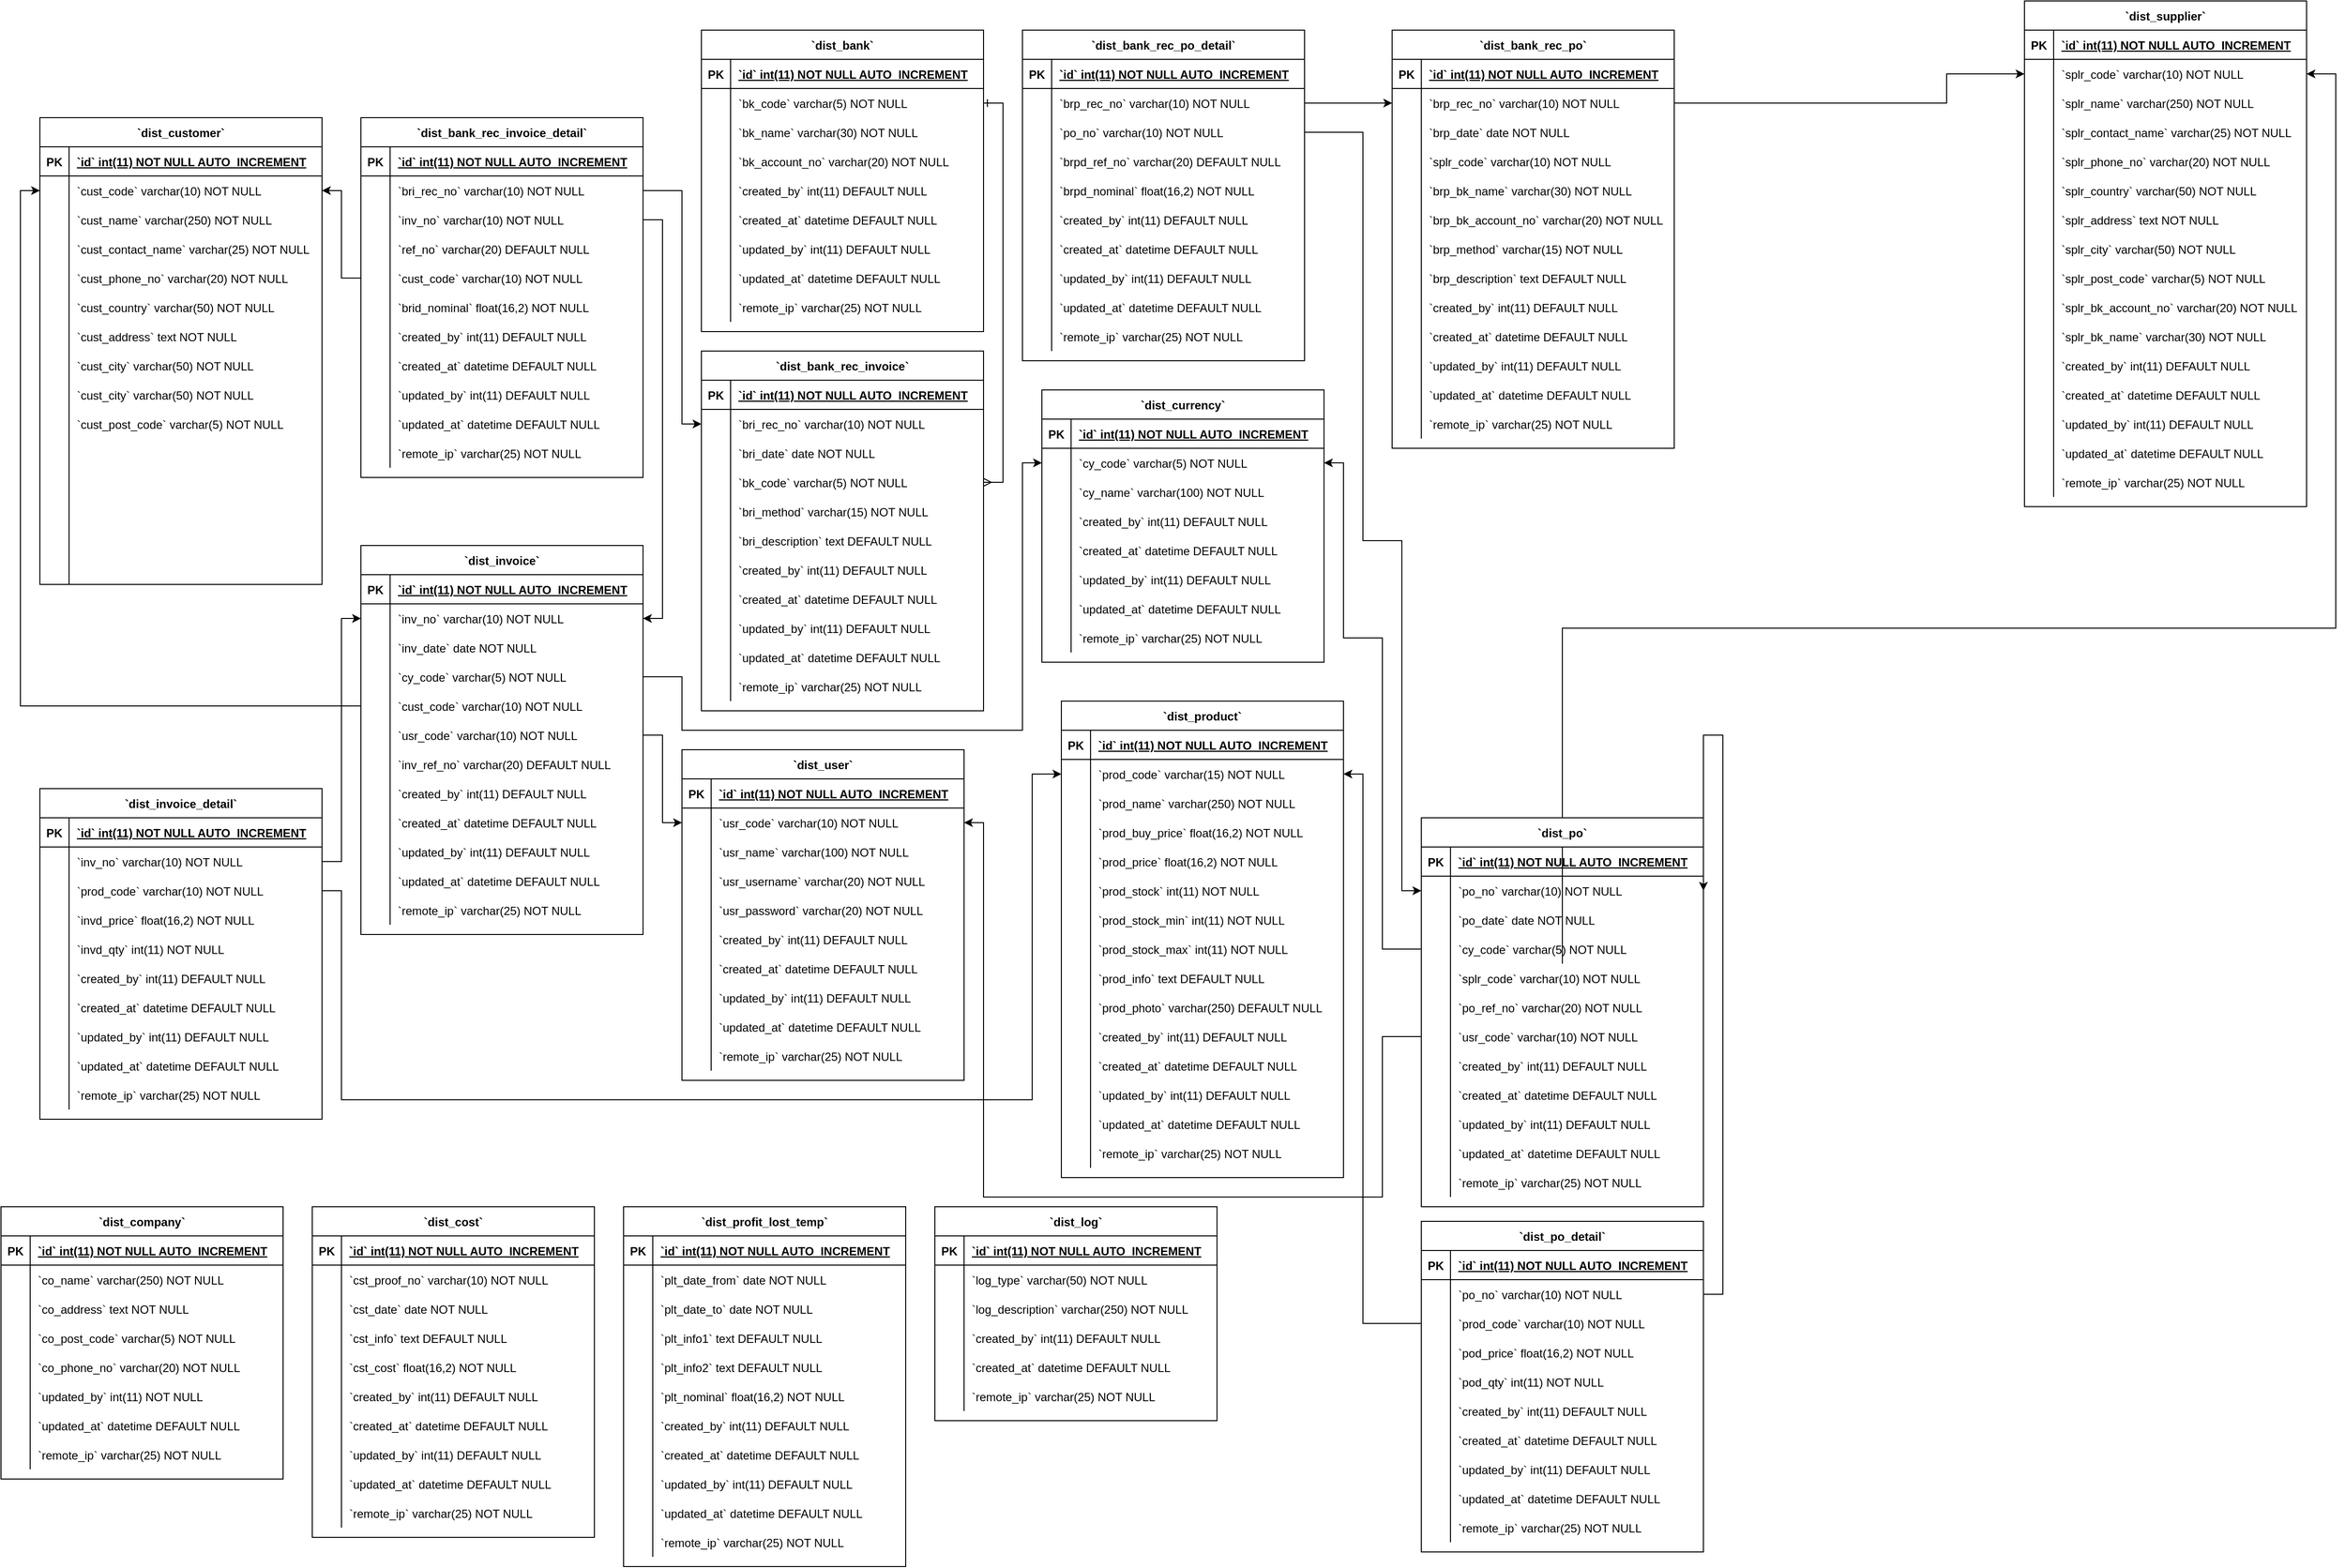 <mxfile version="13.6.5" type="github">
  <diagram id="bMF77L84sKGF2cYCscbc" name="Page-1">
    <mxGraphModel dx="4849" dy="1460" grid="1" gridSize="10" guides="1" tooltips="1" connect="1" arrows="1" fold="1" page="1" pageScale="1" pageWidth="850" pageHeight="1100" math="0" shadow="0">
      <root>
        <mxCell id="0" />
        <mxCell id="1" parent="0" />
        <mxCell id="lY110npJCdoS48YFPNlt-617" style="edgeStyle=orthogonalEdgeStyle;rounded=0;orthogonalLoop=1;jettySize=auto;html=1;exitX=1;exitY=0.5;exitDx=0;exitDy=0;entryX=0;entryY=0.5;entryDx=0;entryDy=0;" edge="1" parent="1" source="lY110npJCdoS48YFPNlt-75" target="lY110npJCdoS48YFPNlt-41">
          <mxGeometry relative="1" as="geometry">
            <Array as="points">
              <mxPoint x="-3500" y="-885" />
              <mxPoint x="-3500" y="-645" />
            </Array>
          </mxGeometry>
        </mxCell>
        <mxCell id="lY110npJCdoS48YFPNlt-618" style="edgeStyle=orthogonalEdgeStyle;rounded=0;orthogonalLoop=1;jettySize=auto;html=1;entryX=1;entryY=0.5;entryDx=0;entryDy=0;exitX=1;exitY=0.5;exitDx=0;exitDy=0;endArrow=ERone;endFill=0;startArrow=ERmany;startFill=0;" edge="1" parent="1" source="lY110npJCdoS48YFPNlt-47" target="lY110npJCdoS48YFPNlt-13">
          <mxGeometry relative="1" as="geometry">
            <mxPoint x="-3480" y="-580" as="sourcePoint" />
            <Array as="points">
              <mxPoint x="-3170" y="-585" />
              <mxPoint x="-3170" y="-975" />
            </Array>
          </mxGeometry>
        </mxCell>
        <mxCell id="lY110npJCdoS48YFPNlt-619" style="edgeStyle=orthogonalEdgeStyle;rounded=0;orthogonalLoop=1;jettySize=auto;html=1;entryX=1;entryY=0.5;entryDx=0;entryDy=0;exitX=1;exitY=0.5;exitDx=0;exitDy=0;" edge="1" parent="1" source="lY110npJCdoS48YFPNlt-78" target="lY110npJCdoS48YFPNlt-304">
          <mxGeometry relative="1" as="geometry">
            <Array as="points">
              <mxPoint x="-3520" y="-855" />
              <mxPoint x="-3520" y="-445" />
            </Array>
          </mxGeometry>
        </mxCell>
        <mxCell id="lY110npJCdoS48YFPNlt-620" style="edgeStyle=orthogonalEdgeStyle;rounded=0;orthogonalLoop=1;jettySize=auto;html=1;entryX=1;entryY=0.5;entryDx=0;entryDy=0;" edge="1" parent="1" source="lY110npJCdoS48YFPNlt-84" target="lY110npJCdoS48YFPNlt-261">
          <mxGeometry relative="1" as="geometry" />
        </mxCell>
        <mxCell id="lY110npJCdoS48YFPNlt-621" style="edgeStyle=orthogonalEdgeStyle;rounded=0;orthogonalLoop=1;jettySize=auto;html=1;entryX=0;entryY=0.5;entryDx=0;entryDy=0;exitX=0;exitY=0.5;exitDx=0;exitDy=0;" edge="1" parent="1" source="lY110npJCdoS48YFPNlt-313" target="lY110npJCdoS48YFPNlt-261">
          <mxGeometry relative="1" as="geometry">
            <Array as="points">
              <mxPoint x="-4180" y="-355" />
              <mxPoint x="-4180" y="-885" />
            </Array>
          </mxGeometry>
        </mxCell>
        <mxCell id="lY110npJCdoS48YFPNlt-626" style="edgeStyle=orthogonalEdgeStyle;rounded=0;orthogonalLoop=1;jettySize=auto;html=1;entryX=0;entryY=0.5;entryDx=0;entryDy=0;exitX=1;exitY=0.5;exitDx=0;exitDy=0;" edge="1" parent="1" source="lY110npJCdoS48YFPNlt-310" target="lY110npJCdoS48YFPNlt-236">
          <mxGeometry relative="1" as="geometry">
            <Array as="points">
              <mxPoint x="-3500" y="-385" />
              <mxPoint x="-3500" y="-330" />
              <mxPoint x="-3150" y="-330" />
              <mxPoint x="-3150" y="-605" />
            </Array>
          </mxGeometry>
        </mxCell>
        <mxCell id="lY110npJCdoS48YFPNlt-628" style="edgeStyle=orthogonalEdgeStyle;rounded=0;orthogonalLoop=1;jettySize=auto;html=1;entryX=0;entryY=0.5;entryDx=0;entryDy=0;exitX=1;exitY=0.5;exitDx=0;exitDy=0;" edge="1" parent="1" source="lY110npJCdoS48YFPNlt-341" target="lY110npJCdoS48YFPNlt-304">
          <mxGeometry relative="1" as="geometry">
            <Array as="points">
              <mxPoint x="-3850" y="-195" />
              <mxPoint x="-3850" y="-445" />
            </Array>
          </mxGeometry>
        </mxCell>
        <mxCell id="lY110npJCdoS48YFPNlt-630" style="edgeStyle=orthogonalEdgeStyle;rounded=0;orthogonalLoop=1;jettySize=auto;html=1;entryX=0;entryY=0.5;entryDx=0;entryDy=0;" edge="1" parent="1" source="lY110npJCdoS48YFPNlt-149" target="lY110npJCdoS48YFPNlt-109">
          <mxGeometry relative="1" as="geometry" />
        </mxCell>
        <mxCell id="lY110npJCdoS48YFPNlt-631" style="edgeStyle=orthogonalEdgeStyle;rounded=0;orthogonalLoop=1;jettySize=auto;html=1;entryX=0;entryY=0.5;entryDx=0;entryDy=0;exitX=1;exitY=0.5;exitDx=0;exitDy=0;" edge="1" parent="1" source="lY110npJCdoS48YFPNlt-152" target="lY110npJCdoS48YFPNlt-391">
          <mxGeometry relative="1" as="geometry">
            <Array as="points">
              <mxPoint x="-2800" y="-945" />
              <mxPoint x="-2800" y="-525" />
              <mxPoint x="-2760" y="-525" />
              <mxPoint x="-2760" y="-165" />
            </Array>
          </mxGeometry>
        </mxCell>
        <mxCell id="lY110npJCdoS48YFPNlt-632" style="edgeStyle=orthogonalEdgeStyle;rounded=0;orthogonalLoop=1;jettySize=auto;html=1;entryX=0;entryY=0.5;entryDx=0;entryDy=0;exitX=1;exitY=0.5;exitDx=0;exitDy=0;" edge="1" parent="1" source="lY110npJCdoS48YFPNlt-109" target="lY110npJCdoS48YFPNlt-539">
          <mxGeometry relative="1" as="geometry">
            <Array as="points">
              <mxPoint x="-2200" y="-975" />
              <mxPoint x="-2200" y="-1005" />
            </Array>
          </mxGeometry>
        </mxCell>
        <mxCell id="lY110npJCdoS48YFPNlt-633" style="edgeStyle=orthogonalEdgeStyle;rounded=0;orthogonalLoop=1;jettySize=auto;html=1;entryX=1;entryY=0.5;entryDx=0;entryDy=0;exitX=0;exitY=0.5;exitDx=0;exitDy=0;" edge="1" parent="1" source="lY110npJCdoS48YFPNlt-397" target="lY110npJCdoS48YFPNlt-236">
          <mxGeometry relative="1" as="geometry">
            <Array as="points">
              <mxPoint x="-2780" y="-105" />
              <mxPoint x="-2780" y="-425" />
              <mxPoint x="-2820" y="-425" />
              <mxPoint x="-2820" y="-605" />
            </Array>
          </mxGeometry>
        </mxCell>
        <mxCell id="lY110npJCdoS48YFPNlt-634" style="edgeStyle=orthogonalEdgeStyle;rounded=0;orthogonalLoop=1;jettySize=auto;html=1;entryX=1;entryY=0.5;entryDx=0;entryDy=0;exitX=1;exitY=0.5;exitDx=0;exitDy=0;" edge="1" parent="1" source="lY110npJCdoS48YFPNlt-428" target="lY110npJCdoS48YFPNlt-391">
          <mxGeometry relative="1" as="geometry">
            <Array as="points">
              <mxPoint x="-2430" y="250" />
              <mxPoint x="-2430" y="-325" />
            </Array>
          </mxGeometry>
        </mxCell>
        <mxCell id="lY110npJCdoS48YFPNlt-635" style="edgeStyle=orthogonalEdgeStyle;rounded=0;orthogonalLoop=1;jettySize=auto;html=1;entryX=1;entryY=0.5;entryDx=0;entryDy=0;" edge="1" parent="1" source="lY110npJCdoS48YFPNlt-400" target="lY110npJCdoS48YFPNlt-539">
          <mxGeometry relative="1" as="geometry">
            <Array as="points">
              <mxPoint x="-1800" y="-435" />
              <mxPoint x="-1800" y="-1005" />
            </Array>
          </mxGeometry>
        </mxCell>
        <mxCell id="lY110npJCdoS48YFPNlt-636" style="edgeStyle=orthogonalEdgeStyle;rounded=0;orthogonalLoop=1;jettySize=auto;html=1;entryX=1;entryY=0.5;entryDx=0;entryDy=0;exitX=0;exitY=0.5;exitDx=0;exitDy=0;" edge="1" parent="1" source="lY110npJCdoS48YFPNlt-431" target="lY110npJCdoS48YFPNlt-459">
          <mxGeometry relative="1" as="geometry">
            <Array as="points">
              <mxPoint x="-2800" y="280" />
              <mxPoint x="-2800" y="-285" />
            </Array>
          </mxGeometry>
        </mxCell>
        <mxCell id="lY110npJCdoS48YFPNlt-637" style="edgeStyle=orthogonalEdgeStyle;rounded=0;orthogonalLoop=1;jettySize=auto;html=1;entryX=0;entryY=0.5;entryDx=0;entryDy=0;exitX=1;exitY=0.5;exitDx=0;exitDy=0;" edge="1" parent="1" source="lY110npJCdoS48YFPNlt-344" target="lY110npJCdoS48YFPNlt-459">
          <mxGeometry relative="1" as="geometry">
            <Array as="points">
              <mxPoint x="-3850" y="-165" />
              <mxPoint x="-3850" y="50" />
              <mxPoint x="-3140" y="50" />
              <mxPoint x="-3140" y="-285" />
            </Array>
          </mxGeometry>
        </mxCell>
        <mxCell id="lY110npJCdoS48YFPNlt-638" style="edgeStyle=orthogonalEdgeStyle;rounded=0;orthogonalLoop=1;jettySize=auto;html=1;entryX=0;entryY=0.5;entryDx=0;entryDy=0;" edge="1" parent="1" source="lY110npJCdoS48YFPNlt-316" target="lY110npJCdoS48YFPNlt-588">
          <mxGeometry relative="1" as="geometry">
            <Array as="points">
              <mxPoint x="-3520" y="-325" />
              <mxPoint x="-3520" y="-235" />
            </Array>
          </mxGeometry>
        </mxCell>
        <mxCell id="lY110npJCdoS48YFPNlt-639" style="edgeStyle=orthogonalEdgeStyle;rounded=0;orthogonalLoop=1;jettySize=auto;html=1;entryX=1;entryY=0.5;entryDx=0;entryDy=0;exitX=0;exitY=0.5;exitDx=0;exitDy=0;" edge="1" parent="1" source="lY110npJCdoS48YFPNlt-406" target="lY110npJCdoS48YFPNlt-588">
          <mxGeometry relative="1" as="geometry">
            <Array as="points">
              <mxPoint x="-2780" y="-15" />
              <mxPoint x="-2780" y="150" />
              <mxPoint x="-3190" y="150" />
              <mxPoint x="-3190" y="-235" />
            </Array>
          </mxGeometry>
        </mxCell>
        <mxCell id="lY110npJCdoS48YFPNlt-535" value="`dist_supplier`" style="shape=table;startSize=30;container=1;collapsible=1;childLayout=tableLayout;fixedRows=1;rowLines=0;fontStyle=1;align=center;resizeLast=1;" vertex="1" parent="1">
          <mxGeometry x="-2120" y="-1080" width="290" height="520" as="geometry" />
        </mxCell>
        <mxCell id="lY110npJCdoS48YFPNlt-536" value="" style="shape=partialRectangle;collapsible=0;dropTarget=0;pointerEvents=0;fillColor=none;points=[[0,0.5],[1,0.5]];portConstraint=eastwest;top=0;left=0;right=0;bottom=1;" vertex="1" parent="lY110npJCdoS48YFPNlt-535">
          <mxGeometry y="30" width="290" height="30" as="geometry" />
        </mxCell>
        <mxCell id="lY110npJCdoS48YFPNlt-537" value="PK" style="shape=partialRectangle;overflow=hidden;connectable=0;fillColor=none;top=0;left=0;bottom=0;right=0;fontStyle=1;" vertex="1" parent="lY110npJCdoS48YFPNlt-536">
          <mxGeometry width="30" height="30" as="geometry" />
        </mxCell>
        <mxCell id="lY110npJCdoS48YFPNlt-538" value="`id` int(11)  NOT NULL AUTO_INCREMENT" style="shape=partialRectangle;overflow=hidden;connectable=0;fillColor=none;top=0;left=0;bottom=0;right=0;align=left;spacingLeft=6;fontStyle=5;" vertex="1" parent="lY110npJCdoS48YFPNlt-536">
          <mxGeometry x="30" width="260" height="30" as="geometry" />
        </mxCell>
        <mxCell id="lY110npJCdoS48YFPNlt-539" value="" style="shape=partialRectangle;collapsible=0;dropTarget=0;pointerEvents=0;fillColor=none;points=[[0,0.5],[1,0.5]];portConstraint=eastwest;top=0;left=0;right=0;bottom=0;" vertex="1" parent="lY110npJCdoS48YFPNlt-535">
          <mxGeometry y="60" width="290" height="30" as="geometry" />
        </mxCell>
        <mxCell id="lY110npJCdoS48YFPNlt-540" value="" style="shape=partialRectangle;overflow=hidden;connectable=0;fillColor=none;top=0;left=0;bottom=0;right=0;" vertex="1" parent="lY110npJCdoS48YFPNlt-539">
          <mxGeometry width="30" height="30" as="geometry" />
        </mxCell>
        <mxCell id="lY110npJCdoS48YFPNlt-541" value="`splr_code` varchar(10) NOT NULL" style="shape=partialRectangle;overflow=hidden;connectable=0;fillColor=none;top=0;left=0;bottom=0;right=0;align=left;spacingLeft=6;" vertex="1" parent="lY110npJCdoS48YFPNlt-539">
          <mxGeometry x="30" width="260" height="30" as="geometry" />
        </mxCell>
        <mxCell id="lY110npJCdoS48YFPNlt-542" value="" style="shape=partialRectangle;collapsible=0;dropTarget=0;pointerEvents=0;fillColor=none;points=[[0,0.5],[1,0.5]];portConstraint=eastwest;top=0;left=0;right=0;bottom=0;" vertex="1" parent="lY110npJCdoS48YFPNlt-535">
          <mxGeometry y="90" width="290" height="30" as="geometry" />
        </mxCell>
        <mxCell id="lY110npJCdoS48YFPNlt-543" value="" style="shape=partialRectangle;overflow=hidden;connectable=0;fillColor=none;top=0;left=0;bottom=0;right=0;" vertex="1" parent="lY110npJCdoS48YFPNlt-542">
          <mxGeometry width="30" height="30" as="geometry" />
        </mxCell>
        <mxCell id="lY110npJCdoS48YFPNlt-544" value="`splr_name` varchar(250) NOT NULL" style="shape=partialRectangle;overflow=hidden;connectable=0;fillColor=none;top=0;left=0;bottom=0;right=0;align=left;spacingLeft=6;" vertex="1" parent="lY110npJCdoS48YFPNlt-542">
          <mxGeometry x="30" width="260" height="30" as="geometry" />
        </mxCell>
        <mxCell id="lY110npJCdoS48YFPNlt-545" value="" style="shape=partialRectangle;collapsible=0;dropTarget=0;pointerEvents=0;fillColor=none;points=[[0,0.5],[1,0.5]];portConstraint=eastwest;top=0;left=0;right=0;bottom=0;" vertex="1" parent="lY110npJCdoS48YFPNlt-535">
          <mxGeometry y="120" width="290" height="30" as="geometry" />
        </mxCell>
        <mxCell id="lY110npJCdoS48YFPNlt-546" value="" style="shape=partialRectangle;overflow=hidden;connectable=0;fillColor=none;top=0;left=0;bottom=0;right=0;" vertex="1" parent="lY110npJCdoS48YFPNlt-545">
          <mxGeometry width="30" height="30" as="geometry" />
        </mxCell>
        <mxCell id="lY110npJCdoS48YFPNlt-547" value="`splr_contact_name` varchar(25) NOT NULL" style="shape=partialRectangle;overflow=hidden;connectable=0;fillColor=none;top=0;left=0;bottom=0;right=0;align=left;spacingLeft=6;" vertex="1" parent="lY110npJCdoS48YFPNlt-545">
          <mxGeometry x="30" width="260" height="30" as="geometry" />
        </mxCell>
        <mxCell id="lY110npJCdoS48YFPNlt-548" value="" style="shape=partialRectangle;collapsible=0;dropTarget=0;pointerEvents=0;fillColor=none;points=[[0,0.5],[1,0.5]];portConstraint=eastwest;top=0;left=0;right=0;bottom=0;" vertex="1" parent="lY110npJCdoS48YFPNlt-535">
          <mxGeometry y="150" width="290" height="30" as="geometry" />
        </mxCell>
        <mxCell id="lY110npJCdoS48YFPNlt-549" value="" style="shape=partialRectangle;overflow=hidden;connectable=0;fillColor=none;top=0;left=0;bottom=0;right=0;" vertex="1" parent="lY110npJCdoS48YFPNlt-548">
          <mxGeometry width="30" height="30" as="geometry" />
        </mxCell>
        <mxCell id="lY110npJCdoS48YFPNlt-550" value="`splr_phone_no` varchar(20) NOT NULL" style="shape=partialRectangle;overflow=hidden;connectable=0;fillColor=none;top=0;left=0;bottom=0;right=0;align=left;spacingLeft=6;" vertex="1" parent="lY110npJCdoS48YFPNlt-548">
          <mxGeometry x="30" width="260" height="30" as="geometry" />
        </mxCell>
        <mxCell id="lY110npJCdoS48YFPNlt-551" value="" style="shape=partialRectangle;collapsible=0;dropTarget=0;pointerEvents=0;fillColor=none;points=[[0,0.5],[1,0.5]];portConstraint=eastwest;top=0;left=0;right=0;bottom=0;" vertex="1" parent="lY110npJCdoS48YFPNlt-535">
          <mxGeometry y="180" width="290" height="30" as="geometry" />
        </mxCell>
        <mxCell id="lY110npJCdoS48YFPNlt-552" value="" style="shape=partialRectangle;overflow=hidden;connectable=0;fillColor=none;top=0;left=0;bottom=0;right=0;" vertex="1" parent="lY110npJCdoS48YFPNlt-551">
          <mxGeometry width="30" height="30" as="geometry" />
        </mxCell>
        <mxCell id="lY110npJCdoS48YFPNlt-553" value="`splr_country` varchar(50) NOT NULL" style="shape=partialRectangle;overflow=hidden;connectable=0;fillColor=none;top=0;left=0;bottom=0;right=0;align=left;spacingLeft=6;" vertex="1" parent="lY110npJCdoS48YFPNlt-551">
          <mxGeometry x="30" width="260" height="30" as="geometry" />
        </mxCell>
        <mxCell id="lY110npJCdoS48YFPNlt-554" value="" style="shape=partialRectangle;collapsible=0;dropTarget=0;pointerEvents=0;fillColor=none;points=[[0,0.5],[1,0.5]];portConstraint=eastwest;top=0;left=0;right=0;bottom=0;" vertex="1" parent="lY110npJCdoS48YFPNlt-535">
          <mxGeometry y="210" width="290" height="30" as="geometry" />
        </mxCell>
        <mxCell id="lY110npJCdoS48YFPNlt-555" value="" style="shape=partialRectangle;overflow=hidden;connectable=0;fillColor=none;top=0;left=0;bottom=0;right=0;" vertex="1" parent="lY110npJCdoS48YFPNlt-554">
          <mxGeometry width="30" height="30" as="geometry" />
        </mxCell>
        <mxCell id="lY110npJCdoS48YFPNlt-556" value="`splr_address` text NOT NULL" style="shape=partialRectangle;overflow=hidden;connectable=0;fillColor=none;top=0;left=0;bottom=0;right=0;align=left;spacingLeft=6;" vertex="1" parent="lY110npJCdoS48YFPNlt-554">
          <mxGeometry x="30" width="260" height="30" as="geometry" />
        </mxCell>
        <mxCell id="lY110npJCdoS48YFPNlt-557" value="" style="shape=partialRectangle;collapsible=0;dropTarget=0;pointerEvents=0;fillColor=none;points=[[0,0.5],[1,0.5]];portConstraint=eastwest;top=0;left=0;right=0;bottom=0;" vertex="1" parent="lY110npJCdoS48YFPNlt-535">
          <mxGeometry y="240" width="290" height="30" as="geometry" />
        </mxCell>
        <mxCell id="lY110npJCdoS48YFPNlt-558" value="" style="shape=partialRectangle;overflow=hidden;connectable=0;fillColor=none;top=0;left=0;bottom=0;right=0;" vertex="1" parent="lY110npJCdoS48YFPNlt-557">
          <mxGeometry width="30" height="30" as="geometry" />
        </mxCell>
        <mxCell id="lY110npJCdoS48YFPNlt-559" value="`splr_city` varchar(50) NOT NULL" style="shape=partialRectangle;overflow=hidden;connectable=0;fillColor=none;top=0;left=0;bottom=0;right=0;align=left;spacingLeft=6;" vertex="1" parent="lY110npJCdoS48YFPNlt-557">
          <mxGeometry x="30" width="260" height="30" as="geometry" />
        </mxCell>
        <mxCell id="lY110npJCdoS48YFPNlt-560" value="" style="shape=partialRectangle;collapsible=0;dropTarget=0;pointerEvents=0;fillColor=none;points=[[0,0.5],[1,0.5]];portConstraint=eastwest;top=0;left=0;right=0;bottom=0;" vertex="1" parent="lY110npJCdoS48YFPNlt-535">
          <mxGeometry y="270" width="290" height="30" as="geometry" />
        </mxCell>
        <mxCell id="lY110npJCdoS48YFPNlt-561" value="" style="shape=partialRectangle;overflow=hidden;connectable=0;fillColor=none;top=0;left=0;bottom=0;right=0;" vertex="1" parent="lY110npJCdoS48YFPNlt-560">
          <mxGeometry width="30" height="30" as="geometry" />
        </mxCell>
        <mxCell id="lY110npJCdoS48YFPNlt-562" value="`splr_post_code` varchar(5) NOT NULL" style="shape=partialRectangle;overflow=hidden;connectable=0;fillColor=none;top=0;left=0;bottom=0;right=0;align=left;spacingLeft=6;" vertex="1" parent="lY110npJCdoS48YFPNlt-560">
          <mxGeometry x="30" width="260" height="30" as="geometry" />
        </mxCell>
        <mxCell id="lY110npJCdoS48YFPNlt-563" value="" style="shape=partialRectangle;collapsible=0;dropTarget=0;pointerEvents=0;fillColor=none;points=[[0,0.5],[1,0.5]];portConstraint=eastwest;top=0;left=0;right=0;bottom=0;" vertex="1" parent="lY110npJCdoS48YFPNlt-535">
          <mxGeometry y="300" width="290" height="30" as="geometry" />
        </mxCell>
        <mxCell id="lY110npJCdoS48YFPNlt-564" value="" style="shape=partialRectangle;overflow=hidden;connectable=0;fillColor=none;top=0;left=0;bottom=0;right=0;" vertex="1" parent="lY110npJCdoS48YFPNlt-563">
          <mxGeometry width="30" height="30" as="geometry" />
        </mxCell>
        <mxCell id="lY110npJCdoS48YFPNlt-565" value="`splr_bk_account_no` varchar(20) NOT NULL" style="shape=partialRectangle;overflow=hidden;connectable=0;fillColor=none;top=0;left=0;bottom=0;right=0;align=left;spacingLeft=6;" vertex="1" parent="lY110npJCdoS48YFPNlt-563">
          <mxGeometry x="30" width="260" height="30" as="geometry" />
        </mxCell>
        <mxCell id="lY110npJCdoS48YFPNlt-566" value="" style="shape=partialRectangle;collapsible=0;dropTarget=0;pointerEvents=0;fillColor=none;points=[[0,0.5],[1,0.5]];portConstraint=eastwest;top=0;left=0;right=0;bottom=0;" vertex="1" parent="lY110npJCdoS48YFPNlt-535">
          <mxGeometry y="330" width="290" height="30" as="geometry" />
        </mxCell>
        <mxCell id="lY110npJCdoS48YFPNlt-567" value="" style="shape=partialRectangle;overflow=hidden;connectable=0;fillColor=none;top=0;left=0;bottom=0;right=0;" vertex="1" parent="lY110npJCdoS48YFPNlt-566">
          <mxGeometry width="30" height="30" as="geometry" />
        </mxCell>
        <mxCell id="lY110npJCdoS48YFPNlt-568" value="`splr_bk_name` varchar(30) NOT NULL" style="shape=partialRectangle;overflow=hidden;connectable=0;fillColor=none;top=0;left=0;bottom=0;right=0;align=left;spacingLeft=6;" vertex="1" parent="lY110npJCdoS48YFPNlt-566">
          <mxGeometry x="30" width="260" height="30" as="geometry" />
        </mxCell>
        <mxCell id="lY110npJCdoS48YFPNlt-569" value="" style="shape=partialRectangle;collapsible=0;dropTarget=0;pointerEvents=0;fillColor=none;points=[[0,0.5],[1,0.5]];portConstraint=eastwest;top=0;left=0;right=0;bottom=0;" vertex="1" parent="lY110npJCdoS48YFPNlt-535">
          <mxGeometry y="360" width="290" height="30" as="geometry" />
        </mxCell>
        <mxCell id="lY110npJCdoS48YFPNlt-570" value="" style="shape=partialRectangle;overflow=hidden;connectable=0;fillColor=none;top=0;left=0;bottom=0;right=0;" vertex="1" parent="lY110npJCdoS48YFPNlt-569">
          <mxGeometry width="30" height="30" as="geometry" />
        </mxCell>
        <mxCell id="lY110npJCdoS48YFPNlt-571" value="`created_by` int(11) DEFAULT NULL" style="shape=partialRectangle;overflow=hidden;connectable=0;fillColor=none;top=0;left=0;bottom=0;right=0;align=left;spacingLeft=6;" vertex="1" parent="lY110npJCdoS48YFPNlt-569">
          <mxGeometry x="30" width="260" height="30" as="geometry" />
        </mxCell>
        <mxCell id="lY110npJCdoS48YFPNlt-572" value="" style="shape=partialRectangle;collapsible=0;dropTarget=0;pointerEvents=0;fillColor=none;points=[[0,0.5],[1,0.5]];portConstraint=eastwest;top=0;left=0;right=0;bottom=0;" vertex="1" parent="lY110npJCdoS48YFPNlt-535">
          <mxGeometry y="390" width="290" height="30" as="geometry" />
        </mxCell>
        <mxCell id="lY110npJCdoS48YFPNlt-573" value="" style="shape=partialRectangle;overflow=hidden;connectable=0;fillColor=none;top=0;left=0;bottom=0;right=0;" vertex="1" parent="lY110npJCdoS48YFPNlt-572">
          <mxGeometry width="30" height="30" as="geometry" />
        </mxCell>
        <mxCell id="lY110npJCdoS48YFPNlt-574" value="`created_at` datetime DEFAULT NULL" style="shape=partialRectangle;overflow=hidden;connectable=0;fillColor=none;top=0;left=0;bottom=0;right=0;align=left;spacingLeft=6;" vertex="1" parent="lY110npJCdoS48YFPNlt-572">
          <mxGeometry x="30" width="260" height="30" as="geometry" />
        </mxCell>
        <mxCell id="lY110npJCdoS48YFPNlt-575" value="" style="shape=partialRectangle;collapsible=0;dropTarget=0;pointerEvents=0;fillColor=none;points=[[0,0.5],[1,0.5]];portConstraint=eastwest;top=0;left=0;right=0;bottom=0;" vertex="1" parent="lY110npJCdoS48YFPNlt-535">
          <mxGeometry y="420" width="290" height="30" as="geometry" />
        </mxCell>
        <mxCell id="lY110npJCdoS48YFPNlt-576" value="" style="shape=partialRectangle;overflow=hidden;connectable=0;fillColor=none;top=0;left=0;bottom=0;right=0;" vertex="1" parent="lY110npJCdoS48YFPNlt-575">
          <mxGeometry width="30" height="30" as="geometry" />
        </mxCell>
        <mxCell id="lY110npJCdoS48YFPNlt-577" value="`updated_by` int(11) DEFAULT NULL" style="shape=partialRectangle;overflow=hidden;connectable=0;fillColor=none;top=0;left=0;bottom=0;right=0;align=left;spacingLeft=6;" vertex="1" parent="lY110npJCdoS48YFPNlt-575">
          <mxGeometry x="30" width="260" height="30" as="geometry" />
        </mxCell>
        <mxCell id="lY110npJCdoS48YFPNlt-578" value="" style="shape=partialRectangle;collapsible=0;dropTarget=0;pointerEvents=0;fillColor=none;points=[[0,0.5],[1,0.5]];portConstraint=eastwest;top=0;left=0;right=0;bottom=0;" vertex="1" parent="lY110npJCdoS48YFPNlt-535">
          <mxGeometry y="450" width="290" height="30" as="geometry" />
        </mxCell>
        <mxCell id="lY110npJCdoS48YFPNlt-579" value="" style="shape=partialRectangle;overflow=hidden;connectable=0;fillColor=none;top=0;left=0;bottom=0;right=0;" vertex="1" parent="lY110npJCdoS48YFPNlt-578">
          <mxGeometry width="30" height="30" as="geometry" />
        </mxCell>
        <mxCell id="lY110npJCdoS48YFPNlt-580" value="`updated_at` datetime DEFAULT NULL" style="shape=partialRectangle;overflow=hidden;connectable=0;fillColor=none;top=0;left=0;bottom=0;right=0;align=left;spacingLeft=6;" vertex="1" parent="lY110npJCdoS48YFPNlt-578">
          <mxGeometry x="30" width="260" height="30" as="geometry" />
        </mxCell>
        <mxCell id="lY110npJCdoS48YFPNlt-581" value="" style="shape=partialRectangle;collapsible=0;dropTarget=0;pointerEvents=0;fillColor=none;points=[[0,0.5],[1,0.5]];portConstraint=eastwest;top=0;left=0;right=0;bottom=0;" vertex="1" parent="lY110npJCdoS48YFPNlt-535">
          <mxGeometry y="480" width="290" height="30" as="geometry" />
        </mxCell>
        <mxCell id="lY110npJCdoS48YFPNlt-582" value="" style="shape=partialRectangle;overflow=hidden;connectable=0;fillColor=none;top=0;left=0;bottom=0;right=0;" vertex="1" parent="lY110npJCdoS48YFPNlt-581">
          <mxGeometry width="30" height="30" as="geometry" />
        </mxCell>
        <mxCell id="lY110npJCdoS48YFPNlt-583" value="`remote_ip` varchar(25) NOT NULL" style="shape=partialRectangle;overflow=hidden;connectable=0;fillColor=none;top=0;left=0;bottom=0;right=0;align=left;spacingLeft=6;" vertex="1" parent="lY110npJCdoS48YFPNlt-581">
          <mxGeometry x="30" width="260" height="30" as="geometry" />
        </mxCell>
        <mxCell id="lY110npJCdoS48YFPNlt-176" value="`dist_company`" style="shape=table;startSize=30;container=1;collapsible=1;childLayout=tableLayout;fixedRows=1;rowLines=0;fontStyle=1;align=center;resizeLast=1;" vertex="1" parent="1">
          <mxGeometry x="-4200" y="160" width="290" height="280" as="geometry" />
        </mxCell>
        <mxCell id="lY110npJCdoS48YFPNlt-177" value="" style="shape=partialRectangle;collapsible=0;dropTarget=0;pointerEvents=0;fillColor=none;points=[[0,0.5],[1,0.5]];portConstraint=eastwest;top=0;left=0;right=0;bottom=1;" vertex="1" parent="lY110npJCdoS48YFPNlt-176">
          <mxGeometry y="30" width="290" height="30" as="geometry" />
        </mxCell>
        <mxCell id="lY110npJCdoS48YFPNlt-178" value="PK" style="shape=partialRectangle;overflow=hidden;connectable=0;fillColor=none;top=0;left=0;bottom=0;right=0;fontStyle=1;" vertex="1" parent="lY110npJCdoS48YFPNlt-177">
          <mxGeometry width="30" height="30" as="geometry" />
        </mxCell>
        <mxCell id="lY110npJCdoS48YFPNlt-179" value="`id` int(11)  NOT NULL AUTO_INCREMENT" style="shape=partialRectangle;overflow=hidden;connectable=0;fillColor=none;top=0;left=0;bottom=0;right=0;align=left;spacingLeft=6;fontStyle=5;" vertex="1" parent="lY110npJCdoS48YFPNlt-177">
          <mxGeometry x="30" width="260" height="30" as="geometry" />
        </mxCell>
        <mxCell id="lY110npJCdoS48YFPNlt-180" value="" style="shape=partialRectangle;collapsible=0;dropTarget=0;pointerEvents=0;fillColor=none;points=[[0,0.5],[1,0.5]];portConstraint=eastwest;top=0;left=0;right=0;bottom=0;" vertex="1" parent="lY110npJCdoS48YFPNlt-176">
          <mxGeometry y="60" width="290" height="30" as="geometry" />
        </mxCell>
        <mxCell id="lY110npJCdoS48YFPNlt-181" value="" style="shape=partialRectangle;overflow=hidden;connectable=0;fillColor=none;top=0;left=0;bottom=0;right=0;" vertex="1" parent="lY110npJCdoS48YFPNlt-180">
          <mxGeometry width="30" height="30" as="geometry" />
        </mxCell>
        <mxCell id="lY110npJCdoS48YFPNlt-182" value="`co_name` varchar(250) NOT NULL" style="shape=partialRectangle;overflow=hidden;connectable=0;fillColor=none;top=0;left=0;bottom=0;right=0;align=left;spacingLeft=6;" vertex="1" parent="lY110npJCdoS48YFPNlt-180">
          <mxGeometry x="30" width="260" height="30" as="geometry" />
        </mxCell>
        <mxCell id="lY110npJCdoS48YFPNlt-183" value="" style="shape=partialRectangle;collapsible=0;dropTarget=0;pointerEvents=0;fillColor=none;points=[[0,0.5],[1,0.5]];portConstraint=eastwest;top=0;left=0;right=0;bottom=0;" vertex="1" parent="lY110npJCdoS48YFPNlt-176">
          <mxGeometry y="90" width="290" height="30" as="geometry" />
        </mxCell>
        <mxCell id="lY110npJCdoS48YFPNlt-184" value="" style="shape=partialRectangle;overflow=hidden;connectable=0;fillColor=none;top=0;left=0;bottom=0;right=0;" vertex="1" parent="lY110npJCdoS48YFPNlt-183">
          <mxGeometry width="30" height="30" as="geometry" />
        </mxCell>
        <mxCell id="lY110npJCdoS48YFPNlt-185" value="`co_address` text NOT NULL" style="shape=partialRectangle;overflow=hidden;connectable=0;fillColor=none;top=0;left=0;bottom=0;right=0;align=left;spacingLeft=6;" vertex="1" parent="lY110npJCdoS48YFPNlt-183">
          <mxGeometry x="30" width="260" height="30" as="geometry" />
        </mxCell>
        <mxCell id="lY110npJCdoS48YFPNlt-186" value="" style="shape=partialRectangle;collapsible=0;dropTarget=0;pointerEvents=0;fillColor=none;points=[[0,0.5],[1,0.5]];portConstraint=eastwest;top=0;left=0;right=0;bottom=0;" vertex="1" parent="lY110npJCdoS48YFPNlt-176">
          <mxGeometry y="120" width="290" height="30" as="geometry" />
        </mxCell>
        <mxCell id="lY110npJCdoS48YFPNlt-187" value="" style="shape=partialRectangle;overflow=hidden;connectable=0;fillColor=none;top=0;left=0;bottom=0;right=0;" vertex="1" parent="lY110npJCdoS48YFPNlt-186">
          <mxGeometry width="30" height="30" as="geometry" />
        </mxCell>
        <mxCell id="lY110npJCdoS48YFPNlt-188" value="`co_post_code` varchar(5) NOT NULL" style="shape=partialRectangle;overflow=hidden;connectable=0;fillColor=none;top=0;left=0;bottom=0;right=0;align=left;spacingLeft=6;" vertex="1" parent="lY110npJCdoS48YFPNlt-186">
          <mxGeometry x="30" width="260" height="30" as="geometry" />
        </mxCell>
        <mxCell id="lY110npJCdoS48YFPNlt-189" value="" style="shape=partialRectangle;collapsible=0;dropTarget=0;pointerEvents=0;fillColor=none;points=[[0,0.5],[1,0.5]];portConstraint=eastwest;top=0;left=0;right=0;bottom=0;" vertex="1" parent="lY110npJCdoS48YFPNlt-176">
          <mxGeometry y="150" width="290" height="30" as="geometry" />
        </mxCell>
        <mxCell id="lY110npJCdoS48YFPNlt-190" value="" style="shape=partialRectangle;overflow=hidden;connectable=0;fillColor=none;top=0;left=0;bottom=0;right=0;" vertex="1" parent="lY110npJCdoS48YFPNlt-189">
          <mxGeometry width="30" height="30" as="geometry" />
        </mxCell>
        <mxCell id="lY110npJCdoS48YFPNlt-191" value="`co_phone_no` varchar(20) NOT NULL" style="shape=partialRectangle;overflow=hidden;connectable=0;fillColor=none;top=0;left=0;bottom=0;right=0;align=left;spacingLeft=6;" vertex="1" parent="lY110npJCdoS48YFPNlt-189">
          <mxGeometry x="30" width="260" height="30" as="geometry" />
        </mxCell>
        <mxCell id="lY110npJCdoS48YFPNlt-192" value="" style="shape=partialRectangle;collapsible=0;dropTarget=0;pointerEvents=0;fillColor=none;points=[[0,0.5],[1,0.5]];portConstraint=eastwest;top=0;left=0;right=0;bottom=0;" vertex="1" parent="lY110npJCdoS48YFPNlt-176">
          <mxGeometry y="180" width="290" height="30" as="geometry" />
        </mxCell>
        <mxCell id="lY110npJCdoS48YFPNlt-193" value="" style="shape=partialRectangle;overflow=hidden;connectable=0;fillColor=none;top=0;left=0;bottom=0;right=0;" vertex="1" parent="lY110npJCdoS48YFPNlt-192">
          <mxGeometry width="30" height="30" as="geometry" />
        </mxCell>
        <mxCell id="lY110npJCdoS48YFPNlt-194" value="`updated_by` int(11) NOT NULL" style="shape=partialRectangle;overflow=hidden;connectable=0;fillColor=none;top=0;left=0;bottom=0;right=0;align=left;spacingLeft=6;" vertex="1" parent="lY110npJCdoS48YFPNlt-192">
          <mxGeometry x="30" width="260" height="30" as="geometry" />
        </mxCell>
        <mxCell id="lY110npJCdoS48YFPNlt-195" value="" style="shape=partialRectangle;collapsible=0;dropTarget=0;pointerEvents=0;fillColor=none;points=[[0,0.5],[1,0.5]];portConstraint=eastwest;top=0;left=0;right=0;bottom=0;" vertex="1" parent="lY110npJCdoS48YFPNlt-176">
          <mxGeometry y="210" width="290" height="30" as="geometry" />
        </mxCell>
        <mxCell id="lY110npJCdoS48YFPNlt-196" value="" style="shape=partialRectangle;overflow=hidden;connectable=0;fillColor=none;top=0;left=0;bottom=0;right=0;" vertex="1" parent="lY110npJCdoS48YFPNlt-195">
          <mxGeometry width="30" height="30" as="geometry" />
        </mxCell>
        <mxCell id="lY110npJCdoS48YFPNlt-197" value="`updated_at` datetime DEFAULT NULL" style="shape=partialRectangle;overflow=hidden;connectable=0;fillColor=none;top=0;left=0;bottom=0;right=0;align=left;spacingLeft=6;" vertex="1" parent="lY110npJCdoS48YFPNlt-195">
          <mxGeometry x="30" width="260" height="30" as="geometry" />
        </mxCell>
        <mxCell id="lY110npJCdoS48YFPNlt-198" value="" style="shape=partialRectangle;collapsible=0;dropTarget=0;pointerEvents=0;fillColor=none;points=[[0,0.5],[1,0.5]];portConstraint=eastwest;top=0;left=0;right=0;bottom=0;" vertex="1" parent="lY110npJCdoS48YFPNlt-176">
          <mxGeometry y="240" width="290" height="30" as="geometry" />
        </mxCell>
        <mxCell id="lY110npJCdoS48YFPNlt-199" value="" style="shape=partialRectangle;overflow=hidden;connectable=0;fillColor=none;top=0;left=0;bottom=0;right=0;" vertex="1" parent="lY110npJCdoS48YFPNlt-198">
          <mxGeometry width="30" height="30" as="geometry" />
        </mxCell>
        <mxCell id="lY110npJCdoS48YFPNlt-200" value="`remote_ip` varchar(25) NOT NULL" style="shape=partialRectangle;overflow=hidden;connectable=0;fillColor=none;top=0;left=0;bottom=0;right=0;align=left;spacingLeft=6;" vertex="1" parent="lY110npJCdoS48YFPNlt-198">
          <mxGeometry x="30" width="260" height="30" as="geometry" />
        </mxCell>
        <mxCell id="lY110npJCdoS48YFPNlt-201" value="`dist_cost`" style="shape=table;startSize=30;container=1;collapsible=1;childLayout=tableLayout;fixedRows=1;rowLines=0;fontStyle=1;align=center;resizeLast=1;" vertex="1" parent="1">
          <mxGeometry x="-3880" y="160" width="290" height="340" as="geometry" />
        </mxCell>
        <mxCell id="lY110npJCdoS48YFPNlt-202" value="" style="shape=partialRectangle;collapsible=0;dropTarget=0;pointerEvents=0;fillColor=none;points=[[0,0.5],[1,0.5]];portConstraint=eastwest;top=0;left=0;right=0;bottom=1;" vertex="1" parent="lY110npJCdoS48YFPNlt-201">
          <mxGeometry y="30" width="290" height="30" as="geometry" />
        </mxCell>
        <mxCell id="lY110npJCdoS48YFPNlt-203" value="PK" style="shape=partialRectangle;overflow=hidden;connectable=0;fillColor=none;top=0;left=0;bottom=0;right=0;fontStyle=1;" vertex="1" parent="lY110npJCdoS48YFPNlt-202">
          <mxGeometry width="30" height="30" as="geometry" />
        </mxCell>
        <mxCell id="lY110npJCdoS48YFPNlt-204" value="`id` int(11)  NOT NULL AUTO_INCREMENT" style="shape=partialRectangle;overflow=hidden;connectable=0;fillColor=none;top=0;left=0;bottom=0;right=0;align=left;spacingLeft=6;fontStyle=5;" vertex="1" parent="lY110npJCdoS48YFPNlt-202">
          <mxGeometry x="30" width="260" height="30" as="geometry" />
        </mxCell>
        <mxCell id="lY110npJCdoS48YFPNlt-205" value="" style="shape=partialRectangle;collapsible=0;dropTarget=0;pointerEvents=0;fillColor=none;points=[[0,0.5],[1,0.5]];portConstraint=eastwest;top=0;left=0;right=0;bottom=0;" vertex="1" parent="lY110npJCdoS48YFPNlt-201">
          <mxGeometry y="60" width="290" height="30" as="geometry" />
        </mxCell>
        <mxCell id="lY110npJCdoS48YFPNlt-206" value="" style="shape=partialRectangle;overflow=hidden;connectable=0;fillColor=none;top=0;left=0;bottom=0;right=0;" vertex="1" parent="lY110npJCdoS48YFPNlt-205">
          <mxGeometry width="30" height="30" as="geometry" />
        </mxCell>
        <mxCell id="lY110npJCdoS48YFPNlt-207" value="`cst_proof_no` varchar(10) NOT NULL" style="shape=partialRectangle;overflow=hidden;connectable=0;fillColor=none;top=0;left=0;bottom=0;right=0;align=left;spacingLeft=6;" vertex="1" parent="lY110npJCdoS48YFPNlt-205">
          <mxGeometry x="30" width="260" height="30" as="geometry" />
        </mxCell>
        <mxCell id="lY110npJCdoS48YFPNlt-208" value="" style="shape=partialRectangle;collapsible=0;dropTarget=0;pointerEvents=0;fillColor=none;points=[[0,0.5],[1,0.5]];portConstraint=eastwest;top=0;left=0;right=0;bottom=0;" vertex="1" parent="lY110npJCdoS48YFPNlt-201">
          <mxGeometry y="90" width="290" height="30" as="geometry" />
        </mxCell>
        <mxCell id="lY110npJCdoS48YFPNlt-209" value="" style="shape=partialRectangle;overflow=hidden;connectable=0;fillColor=none;top=0;left=0;bottom=0;right=0;" vertex="1" parent="lY110npJCdoS48YFPNlt-208">
          <mxGeometry width="30" height="30" as="geometry" />
        </mxCell>
        <mxCell id="lY110npJCdoS48YFPNlt-210" value="`cst_date` date NOT NULL" style="shape=partialRectangle;overflow=hidden;connectable=0;fillColor=none;top=0;left=0;bottom=0;right=0;align=left;spacingLeft=6;" vertex="1" parent="lY110npJCdoS48YFPNlt-208">
          <mxGeometry x="30" width="260" height="30" as="geometry" />
        </mxCell>
        <mxCell id="lY110npJCdoS48YFPNlt-211" value="" style="shape=partialRectangle;collapsible=0;dropTarget=0;pointerEvents=0;fillColor=none;points=[[0,0.5],[1,0.5]];portConstraint=eastwest;top=0;left=0;right=0;bottom=0;" vertex="1" parent="lY110npJCdoS48YFPNlt-201">
          <mxGeometry y="120" width="290" height="30" as="geometry" />
        </mxCell>
        <mxCell id="lY110npJCdoS48YFPNlt-212" value="" style="shape=partialRectangle;overflow=hidden;connectable=0;fillColor=none;top=0;left=0;bottom=0;right=0;" vertex="1" parent="lY110npJCdoS48YFPNlt-211">
          <mxGeometry width="30" height="30" as="geometry" />
        </mxCell>
        <mxCell id="lY110npJCdoS48YFPNlt-213" value="`cst_info` text DEFAULT NULL" style="shape=partialRectangle;overflow=hidden;connectable=0;fillColor=none;top=0;left=0;bottom=0;right=0;align=left;spacingLeft=6;" vertex="1" parent="lY110npJCdoS48YFPNlt-211">
          <mxGeometry x="30" width="260" height="30" as="geometry" />
        </mxCell>
        <mxCell id="lY110npJCdoS48YFPNlt-214" value="" style="shape=partialRectangle;collapsible=0;dropTarget=0;pointerEvents=0;fillColor=none;points=[[0,0.5],[1,0.5]];portConstraint=eastwest;top=0;left=0;right=0;bottom=0;" vertex="1" parent="lY110npJCdoS48YFPNlt-201">
          <mxGeometry y="150" width="290" height="30" as="geometry" />
        </mxCell>
        <mxCell id="lY110npJCdoS48YFPNlt-215" value="" style="shape=partialRectangle;overflow=hidden;connectable=0;fillColor=none;top=0;left=0;bottom=0;right=0;" vertex="1" parent="lY110npJCdoS48YFPNlt-214">
          <mxGeometry width="30" height="30" as="geometry" />
        </mxCell>
        <mxCell id="lY110npJCdoS48YFPNlt-216" value="`cst_cost` float(16,2) NOT NULL" style="shape=partialRectangle;overflow=hidden;connectable=0;fillColor=none;top=0;left=0;bottom=0;right=0;align=left;spacingLeft=6;" vertex="1" parent="lY110npJCdoS48YFPNlt-214">
          <mxGeometry x="30" width="260" height="30" as="geometry" />
        </mxCell>
        <mxCell id="lY110npJCdoS48YFPNlt-217" value="" style="shape=partialRectangle;collapsible=0;dropTarget=0;pointerEvents=0;fillColor=none;points=[[0,0.5],[1,0.5]];portConstraint=eastwest;top=0;left=0;right=0;bottom=0;" vertex="1" parent="lY110npJCdoS48YFPNlt-201">
          <mxGeometry y="180" width="290" height="30" as="geometry" />
        </mxCell>
        <mxCell id="lY110npJCdoS48YFPNlt-218" value="" style="shape=partialRectangle;overflow=hidden;connectable=0;fillColor=none;top=0;left=0;bottom=0;right=0;" vertex="1" parent="lY110npJCdoS48YFPNlt-217">
          <mxGeometry width="30" height="30" as="geometry" />
        </mxCell>
        <mxCell id="lY110npJCdoS48YFPNlt-219" value="`created_by` int(11) DEFAULT NULL" style="shape=partialRectangle;overflow=hidden;connectable=0;fillColor=none;top=0;left=0;bottom=0;right=0;align=left;spacingLeft=6;" vertex="1" parent="lY110npJCdoS48YFPNlt-217">
          <mxGeometry x="30" width="260" height="30" as="geometry" />
        </mxCell>
        <mxCell id="lY110npJCdoS48YFPNlt-220" value="" style="shape=partialRectangle;collapsible=0;dropTarget=0;pointerEvents=0;fillColor=none;points=[[0,0.5],[1,0.5]];portConstraint=eastwest;top=0;left=0;right=0;bottom=0;" vertex="1" parent="lY110npJCdoS48YFPNlt-201">
          <mxGeometry y="210" width="290" height="30" as="geometry" />
        </mxCell>
        <mxCell id="lY110npJCdoS48YFPNlt-221" value="" style="shape=partialRectangle;overflow=hidden;connectable=0;fillColor=none;top=0;left=0;bottom=0;right=0;" vertex="1" parent="lY110npJCdoS48YFPNlt-220">
          <mxGeometry width="30" height="30" as="geometry" />
        </mxCell>
        <mxCell id="lY110npJCdoS48YFPNlt-222" value="`created_at` datetime DEFAULT NULL" style="shape=partialRectangle;overflow=hidden;connectable=0;fillColor=none;top=0;left=0;bottom=0;right=0;align=left;spacingLeft=6;" vertex="1" parent="lY110npJCdoS48YFPNlt-220">
          <mxGeometry x="30" width="260" height="30" as="geometry" />
        </mxCell>
        <mxCell id="lY110npJCdoS48YFPNlt-223" value="" style="shape=partialRectangle;collapsible=0;dropTarget=0;pointerEvents=0;fillColor=none;points=[[0,0.5],[1,0.5]];portConstraint=eastwest;top=0;left=0;right=0;bottom=0;" vertex="1" parent="lY110npJCdoS48YFPNlt-201">
          <mxGeometry y="240" width="290" height="30" as="geometry" />
        </mxCell>
        <mxCell id="lY110npJCdoS48YFPNlt-224" value="" style="shape=partialRectangle;overflow=hidden;connectable=0;fillColor=none;top=0;left=0;bottom=0;right=0;" vertex="1" parent="lY110npJCdoS48YFPNlt-223">
          <mxGeometry width="30" height="30" as="geometry" />
        </mxCell>
        <mxCell id="lY110npJCdoS48YFPNlt-225" value="`updated_by` int(11) DEFAULT NULL" style="shape=partialRectangle;overflow=hidden;connectable=0;fillColor=none;top=0;left=0;bottom=0;right=0;align=left;spacingLeft=6;" vertex="1" parent="lY110npJCdoS48YFPNlt-223">
          <mxGeometry x="30" width="260" height="30" as="geometry" />
        </mxCell>
        <mxCell id="lY110npJCdoS48YFPNlt-226" value="" style="shape=partialRectangle;collapsible=0;dropTarget=0;pointerEvents=0;fillColor=none;points=[[0,0.5],[1,0.5]];portConstraint=eastwest;top=0;left=0;right=0;bottom=0;" vertex="1" parent="lY110npJCdoS48YFPNlt-201">
          <mxGeometry y="270" width="290" height="30" as="geometry" />
        </mxCell>
        <mxCell id="lY110npJCdoS48YFPNlt-227" value="" style="shape=partialRectangle;overflow=hidden;connectable=0;fillColor=none;top=0;left=0;bottom=0;right=0;" vertex="1" parent="lY110npJCdoS48YFPNlt-226">
          <mxGeometry width="30" height="30" as="geometry" />
        </mxCell>
        <mxCell id="lY110npJCdoS48YFPNlt-228" value="`updated_at` datetime DEFAULT NULL" style="shape=partialRectangle;overflow=hidden;connectable=0;fillColor=none;top=0;left=0;bottom=0;right=0;align=left;spacingLeft=6;" vertex="1" parent="lY110npJCdoS48YFPNlt-226">
          <mxGeometry x="30" width="260" height="30" as="geometry" />
        </mxCell>
        <mxCell id="lY110npJCdoS48YFPNlt-229" value="" style="shape=partialRectangle;collapsible=0;dropTarget=0;pointerEvents=0;fillColor=none;points=[[0,0.5],[1,0.5]];portConstraint=eastwest;top=0;left=0;right=0;bottom=0;" vertex="1" parent="lY110npJCdoS48YFPNlt-201">
          <mxGeometry y="300" width="290" height="30" as="geometry" />
        </mxCell>
        <mxCell id="lY110npJCdoS48YFPNlt-230" value="" style="shape=partialRectangle;overflow=hidden;connectable=0;fillColor=none;top=0;left=0;bottom=0;right=0;" vertex="1" parent="lY110npJCdoS48YFPNlt-229">
          <mxGeometry width="30" height="30" as="geometry" />
        </mxCell>
        <mxCell id="lY110npJCdoS48YFPNlt-231" value="`remote_ip` varchar(25) NOT NULL" style="shape=partialRectangle;overflow=hidden;connectable=0;fillColor=none;top=0;left=0;bottom=0;right=0;align=left;spacingLeft=6;" vertex="1" parent="lY110npJCdoS48YFPNlt-229">
          <mxGeometry x="30" width="260" height="30" as="geometry" />
        </mxCell>
        <mxCell id="lY110npJCdoS48YFPNlt-501" value="`dist_profit_lost_temp`" style="shape=table;startSize=30;container=1;collapsible=1;childLayout=tableLayout;fixedRows=1;rowLines=0;fontStyle=1;align=center;resizeLast=1;" vertex="1" parent="1">
          <mxGeometry x="-3560" y="160" width="290" height="370" as="geometry" />
        </mxCell>
        <mxCell id="lY110npJCdoS48YFPNlt-502" value="" style="shape=partialRectangle;collapsible=0;dropTarget=0;pointerEvents=0;fillColor=none;points=[[0,0.5],[1,0.5]];portConstraint=eastwest;top=0;left=0;right=0;bottom=1;" vertex="1" parent="lY110npJCdoS48YFPNlt-501">
          <mxGeometry y="30" width="290" height="30" as="geometry" />
        </mxCell>
        <mxCell id="lY110npJCdoS48YFPNlt-503" value="PK" style="shape=partialRectangle;overflow=hidden;connectable=0;fillColor=none;top=0;left=0;bottom=0;right=0;fontStyle=1;" vertex="1" parent="lY110npJCdoS48YFPNlt-502">
          <mxGeometry width="30" height="30" as="geometry" />
        </mxCell>
        <mxCell id="lY110npJCdoS48YFPNlt-504" value="`id` int(11)  NOT NULL AUTO_INCREMENT" style="shape=partialRectangle;overflow=hidden;connectable=0;fillColor=none;top=0;left=0;bottom=0;right=0;align=left;spacingLeft=6;fontStyle=5;" vertex="1" parent="lY110npJCdoS48YFPNlt-502">
          <mxGeometry x="30" width="260" height="30" as="geometry" />
        </mxCell>
        <mxCell id="lY110npJCdoS48YFPNlt-505" value="" style="shape=partialRectangle;collapsible=0;dropTarget=0;pointerEvents=0;fillColor=none;points=[[0,0.5],[1,0.5]];portConstraint=eastwest;top=0;left=0;right=0;bottom=0;" vertex="1" parent="lY110npJCdoS48YFPNlt-501">
          <mxGeometry y="60" width="290" height="30" as="geometry" />
        </mxCell>
        <mxCell id="lY110npJCdoS48YFPNlt-506" value="" style="shape=partialRectangle;overflow=hidden;connectable=0;fillColor=none;top=0;left=0;bottom=0;right=0;" vertex="1" parent="lY110npJCdoS48YFPNlt-505">
          <mxGeometry width="30" height="30" as="geometry" />
        </mxCell>
        <mxCell id="lY110npJCdoS48YFPNlt-507" value="`plt_date_from` date NOT NULL" style="shape=partialRectangle;overflow=hidden;connectable=0;fillColor=none;top=0;left=0;bottom=0;right=0;align=left;spacingLeft=6;" vertex="1" parent="lY110npJCdoS48YFPNlt-505">
          <mxGeometry x="30" width="260" height="30" as="geometry" />
        </mxCell>
        <mxCell id="lY110npJCdoS48YFPNlt-508" value="" style="shape=partialRectangle;collapsible=0;dropTarget=0;pointerEvents=0;fillColor=none;points=[[0,0.5],[1,0.5]];portConstraint=eastwest;top=0;left=0;right=0;bottom=0;" vertex="1" parent="lY110npJCdoS48YFPNlt-501">
          <mxGeometry y="90" width="290" height="30" as="geometry" />
        </mxCell>
        <mxCell id="lY110npJCdoS48YFPNlt-509" value="" style="shape=partialRectangle;overflow=hidden;connectable=0;fillColor=none;top=0;left=0;bottom=0;right=0;" vertex="1" parent="lY110npJCdoS48YFPNlt-508">
          <mxGeometry width="30" height="30" as="geometry" />
        </mxCell>
        <mxCell id="lY110npJCdoS48YFPNlt-510" value="`plt_date_to` date NOT NULL" style="shape=partialRectangle;overflow=hidden;connectable=0;fillColor=none;top=0;left=0;bottom=0;right=0;align=left;spacingLeft=6;" vertex="1" parent="lY110npJCdoS48YFPNlt-508">
          <mxGeometry x="30" width="260" height="30" as="geometry" />
        </mxCell>
        <mxCell id="lY110npJCdoS48YFPNlt-511" value="" style="shape=partialRectangle;collapsible=0;dropTarget=0;pointerEvents=0;fillColor=none;points=[[0,0.5],[1,0.5]];portConstraint=eastwest;top=0;left=0;right=0;bottom=0;" vertex="1" parent="lY110npJCdoS48YFPNlt-501">
          <mxGeometry y="120" width="290" height="30" as="geometry" />
        </mxCell>
        <mxCell id="lY110npJCdoS48YFPNlt-512" value="" style="shape=partialRectangle;overflow=hidden;connectable=0;fillColor=none;top=0;left=0;bottom=0;right=0;" vertex="1" parent="lY110npJCdoS48YFPNlt-511">
          <mxGeometry width="30" height="30" as="geometry" />
        </mxCell>
        <mxCell id="lY110npJCdoS48YFPNlt-513" value="`plt_info1` text DEFAULT NULL" style="shape=partialRectangle;overflow=hidden;connectable=0;fillColor=none;top=0;left=0;bottom=0;right=0;align=left;spacingLeft=6;" vertex="1" parent="lY110npJCdoS48YFPNlt-511">
          <mxGeometry x="30" width="260" height="30" as="geometry" />
        </mxCell>
        <mxCell id="lY110npJCdoS48YFPNlt-514" value="" style="shape=partialRectangle;collapsible=0;dropTarget=0;pointerEvents=0;fillColor=none;points=[[0,0.5],[1,0.5]];portConstraint=eastwest;top=0;left=0;right=0;bottom=0;" vertex="1" parent="lY110npJCdoS48YFPNlt-501">
          <mxGeometry y="150" width="290" height="30" as="geometry" />
        </mxCell>
        <mxCell id="lY110npJCdoS48YFPNlt-515" value="" style="shape=partialRectangle;overflow=hidden;connectable=0;fillColor=none;top=0;left=0;bottom=0;right=0;" vertex="1" parent="lY110npJCdoS48YFPNlt-514">
          <mxGeometry width="30" height="30" as="geometry" />
        </mxCell>
        <mxCell id="lY110npJCdoS48YFPNlt-516" value="`plt_info2` text DEFAULT NULL" style="shape=partialRectangle;overflow=hidden;connectable=0;fillColor=none;top=0;left=0;bottom=0;right=0;align=left;spacingLeft=6;" vertex="1" parent="lY110npJCdoS48YFPNlt-514">
          <mxGeometry x="30" width="260" height="30" as="geometry" />
        </mxCell>
        <mxCell id="lY110npJCdoS48YFPNlt-517" value="" style="shape=partialRectangle;collapsible=0;dropTarget=0;pointerEvents=0;fillColor=none;points=[[0,0.5],[1,0.5]];portConstraint=eastwest;top=0;left=0;right=0;bottom=0;" vertex="1" parent="lY110npJCdoS48YFPNlt-501">
          <mxGeometry y="180" width="290" height="30" as="geometry" />
        </mxCell>
        <mxCell id="lY110npJCdoS48YFPNlt-518" value="" style="shape=partialRectangle;overflow=hidden;connectable=0;fillColor=none;top=0;left=0;bottom=0;right=0;" vertex="1" parent="lY110npJCdoS48YFPNlt-517">
          <mxGeometry width="30" height="30" as="geometry" />
        </mxCell>
        <mxCell id="lY110npJCdoS48YFPNlt-519" value="`plt_nominal` float(16,2) NOT NULL" style="shape=partialRectangle;overflow=hidden;connectable=0;fillColor=none;top=0;left=0;bottom=0;right=0;align=left;spacingLeft=6;" vertex="1" parent="lY110npJCdoS48YFPNlt-517">
          <mxGeometry x="30" width="260" height="30" as="geometry" />
        </mxCell>
        <mxCell id="lY110npJCdoS48YFPNlt-520" value="" style="shape=partialRectangle;collapsible=0;dropTarget=0;pointerEvents=0;fillColor=none;points=[[0,0.5],[1,0.5]];portConstraint=eastwest;top=0;left=0;right=0;bottom=0;" vertex="1" parent="lY110npJCdoS48YFPNlt-501">
          <mxGeometry y="210" width="290" height="30" as="geometry" />
        </mxCell>
        <mxCell id="lY110npJCdoS48YFPNlt-521" value="" style="shape=partialRectangle;overflow=hidden;connectable=0;fillColor=none;top=0;left=0;bottom=0;right=0;" vertex="1" parent="lY110npJCdoS48YFPNlt-520">
          <mxGeometry width="30" height="30" as="geometry" />
        </mxCell>
        <mxCell id="lY110npJCdoS48YFPNlt-522" value="`created_by` int(11) DEFAULT NULL" style="shape=partialRectangle;overflow=hidden;connectable=0;fillColor=none;top=0;left=0;bottom=0;right=0;align=left;spacingLeft=6;" vertex="1" parent="lY110npJCdoS48YFPNlt-520">
          <mxGeometry x="30" width="260" height="30" as="geometry" />
        </mxCell>
        <mxCell id="lY110npJCdoS48YFPNlt-523" value="" style="shape=partialRectangle;collapsible=0;dropTarget=0;pointerEvents=0;fillColor=none;points=[[0,0.5],[1,0.5]];portConstraint=eastwest;top=0;left=0;right=0;bottom=0;" vertex="1" parent="lY110npJCdoS48YFPNlt-501">
          <mxGeometry y="240" width="290" height="30" as="geometry" />
        </mxCell>
        <mxCell id="lY110npJCdoS48YFPNlt-524" value="" style="shape=partialRectangle;overflow=hidden;connectable=0;fillColor=none;top=0;left=0;bottom=0;right=0;" vertex="1" parent="lY110npJCdoS48YFPNlt-523">
          <mxGeometry width="30" height="30" as="geometry" />
        </mxCell>
        <mxCell id="lY110npJCdoS48YFPNlt-525" value="`created_at` datetime DEFAULT NULL" style="shape=partialRectangle;overflow=hidden;connectable=0;fillColor=none;top=0;left=0;bottom=0;right=0;align=left;spacingLeft=6;" vertex="1" parent="lY110npJCdoS48YFPNlt-523">
          <mxGeometry x="30" width="260" height="30" as="geometry" />
        </mxCell>
        <mxCell id="lY110npJCdoS48YFPNlt-526" value="" style="shape=partialRectangle;collapsible=0;dropTarget=0;pointerEvents=0;fillColor=none;points=[[0,0.5],[1,0.5]];portConstraint=eastwest;top=0;left=0;right=0;bottom=0;" vertex="1" parent="lY110npJCdoS48YFPNlt-501">
          <mxGeometry y="270" width="290" height="30" as="geometry" />
        </mxCell>
        <mxCell id="lY110npJCdoS48YFPNlt-527" value="" style="shape=partialRectangle;overflow=hidden;connectable=0;fillColor=none;top=0;left=0;bottom=0;right=0;" vertex="1" parent="lY110npJCdoS48YFPNlt-526">
          <mxGeometry width="30" height="30" as="geometry" />
        </mxCell>
        <mxCell id="lY110npJCdoS48YFPNlt-528" value="`updated_by` int(11) DEFAULT NULL" style="shape=partialRectangle;overflow=hidden;connectable=0;fillColor=none;top=0;left=0;bottom=0;right=0;align=left;spacingLeft=6;" vertex="1" parent="lY110npJCdoS48YFPNlt-526">
          <mxGeometry x="30" width="260" height="30" as="geometry" />
        </mxCell>
        <mxCell id="lY110npJCdoS48YFPNlt-529" value="" style="shape=partialRectangle;collapsible=0;dropTarget=0;pointerEvents=0;fillColor=none;points=[[0,0.5],[1,0.5]];portConstraint=eastwest;top=0;left=0;right=0;bottom=0;" vertex="1" parent="lY110npJCdoS48YFPNlt-501">
          <mxGeometry y="300" width="290" height="30" as="geometry" />
        </mxCell>
        <mxCell id="lY110npJCdoS48YFPNlt-530" value="" style="shape=partialRectangle;overflow=hidden;connectable=0;fillColor=none;top=0;left=0;bottom=0;right=0;" vertex="1" parent="lY110npJCdoS48YFPNlt-529">
          <mxGeometry width="30" height="30" as="geometry" />
        </mxCell>
        <mxCell id="lY110npJCdoS48YFPNlt-531" value="`updated_at` datetime DEFAULT NULL" style="shape=partialRectangle;overflow=hidden;connectable=0;fillColor=none;top=0;left=0;bottom=0;right=0;align=left;spacingLeft=6;" vertex="1" parent="lY110npJCdoS48YFPNlt-529">
          <mxGeometry x="30" width="260" height="30" as="geometry" />
        </mxCell>
        <mxCell id="lY110npJCdoS48YFPNlt-532" value="" style="shape=partialRectangle;collapsible=0;dropTarget=0;pointerEvents=0;fillColor=none;points=[[0,0.5],[1,0.5]];portConstraint=eastwest;top=0;left=0;right=0;bottom=0;" vertex="1" parent="lY110npJCdoS48YFPNlt-501">
          <mxGeometry y="330" width="290" height="30" as="geometry" />
        </mxCell>
        <mxCell id="lY110npJCdoS48YFPNlt-533" value="" style="shape=partialRectangle;overflow=hidden;connectable=0;fillColor=none;top=0;left=0;bottom=0;right=0;" vertex="1" parent="lY110npJCdoS48YFPNlt-532">
          <mxGeometry width="30" height="30" as="geometry" />
        </mxCell>
        <mxCell id="lY110npJCdoS48YFPNlt-534" value="`remote_ip` varchar(25) NOT NULL" style="shape=partialRectangle;overflow=hidden;connectable=0;fillColor=none;top=0;left=0;bottom=0;right=0;align=left;spacingLeft=6;" vertex="1" parent="lY110npJCdoS48YFPNlt-532">
          <mxGeometry x="30" width="260" height="30" as="geometry" />
        </mxCell>
        <mxCell id="lY110npJCdoS48YFPNlt-368" value="`dist_log`" style="shape=table;startSize=30;container=1;collapsible=1;childLayout=tableLayout;fixedRows=1;rowLines=0;fontStyle=1;align=center;resizeLast=1;" vertex="1" parent="1">
          <mxGeometry x="-3240" y="160" width="290" height="220" as="geometry" />
        </mxCell>
        <mxCell id="lY110npJCdoS48YFPNlt-369" value="" style="shape=partialRectangle;collapsible=0;dropTarget=0;pointerEvents=0;fillColor=none;points=[[0,0.5],[1,0.5]];portConstraint=eastwest;top=0;left=0;right=0;bottom=1;" vertex="1" parent="lY110npJCdoS48YFPNlt-368">
          <mxGeometry y="30" width="290" height="30" as="geometry" />
        </mxCell>
        <mxCell id="lY110npJCdoS48YFPNlt-370" value="PK" style="shape=partialRectangle;overflow=hidden;connectable=0;fillColor=none;top=0;left=0;bottom=0;right=0;fontStyle=1;" vertex="1" parent="lY110npJCdoS48YFPNlt-369">
          <mxGeometry width="30" height="30" as="geometry" />
        </mxCell>
        <mxCell id="lY110npJCdoS48YFPNlt-371" value="`id` int(11)  NOT NULL AUTO_INCREMENT" style="shape=partialRectangle;overflow=hidden;connectable=0;fillColor=none;top=0;left=0;bottom=0;right=0;align=left;spacingLeft=6;fontStyle=5;" vertex="1" parent="lY110npJCdoS48YFPNlt-369">
          <mxGeometry x="30" width="260" height="30" as="geometry" />
        </mxCell>
        <mxCell id="lY110npJCdoS48YFPNlt-372" value="" style="shape=partialRectangle;collapsible=0;dropTarget=0;pointerEvents=0;fillColor=none;points=[[0,0.5],[1,0.5]];portConstraint=eastwest;top=0;left=0;right=0;bottom=0;" vertex="1" parent="lY110npJCdoS48YFPNlt-368">
          <mxGeometry y="60" width="290" height="30" as="geometry" />
        </mxCell>
        <mxCell id="lY110npJCdoS48YFPNlt-373" value="" style="shape=partialRectangle;overflow=hidden;connectable=0;fillColor=none;top=0;left=0;bottom=0;right=0;" vertex="1" parent="lY110npJCdoS48YFPNlt-372">
          <mxGeometry width="30" height="30" as="geometry" />
        </mxCell>
        <mxCell id="lY110npJCdoS48YFPNlt-374" value="`log_type` varchar(50) NOT NULL" style="shape=partialRectangle;overflow=hidden;connectable=0;fillColor=none;top=0;left=0;bottom=0;right=0;align=left;spacingLeft=6;" vertex="1" parent="lY110npJCdoS48YFPNlt-372">
          <mxGeometry x="30" width="260" height="30" as="geometry" />
        </mxCell>
        <mxCell id="lY110npJCdoS48YFPNlt-375" value="" style="shape=partialRectangle;collapsible=0;dropTarget=0;pointerEvents=0;fillColor=none;points=[[0,0.5],[1,0.5]];portConstraint=eastwest;top=0;left=0;right=0;bottom=0;" vertex="1" parent="lY110npJCdoS48YFPNlt-368">
          <mxGeometry y="90" width="290" height="30" as="geometry" />
        </mxCell>
        <mxCell id="lY110npJCdoS48YFPNlt-376" value="" style="shape=partialRectangle;overflow=hidden;connectable=0;fillColor=none;top=0;left=0;bottom=0;right=0;" vertex="1" parent="lY110npJCdoS48YFPNlt-375">
          <mxGeometry width="30" height="30" as="geometry" />
        </mxCell>
        <mxCell id="lY110npJCdoS48YFPNlt-377" value="`log_description` varchar(250) NOT NULL" style="shape=partialRectangle;overflow=hidden;connectable=0;fillColor=none;top=0;left=0;bottom=0;right=0;align=left;spacingLeft=6;" vertex="1" parent="lY110npJCdoS48YFPNlt-375">
          <mxGeometry x="30" width="260" height="30" as="geometry" />
        </mxCell>
        <mxCell id="lY110npJCdoS48YFPNlt-378" value="" style="shape=partialRectangle;collapsible=0;dropTarget=0;pointerEvents=0;fillColor=none;points=[[0,0.5],[1,0.5]];portConstraint=eastwest;top=0;left=0;right=0;bottom=0;" vertex="1" parent="lY110npJCdoS48YFPNlt-368">
          <mxGeometry y="120" width="290" height="30" as="geometry" />
        </mxCell>
        <mxCell id="lY110npJCdoS48YFPNlt-379" value="" style="shape=partialRectangle;overflow=hidden;connectable=0;fillColor=none;top=0;left=0;bottom=0;right=0;" vertex="1" parent="lY110npJCdoS48YFPNlt-378">
          <mxGeometry width="30" height="30" as="geometry" />
        </mxCell>
        <mxCell id="lY110npJCdoS48YFPNlt-380" value="`created_by` int(11) DEFAULT NULL" style="shape=partialRectangle;overflow=hidden;connectable=0;fillColor=none;top=0;left=0;bottom=0;right=0;align=left;spacingLeft=6;" vertex="1" parent="lY110npJCdoS48YFPNlt-378">
          <mxGeometry x="30" width="260" height="30" as="geometry" />
        </mxCell>
        <mxCell id="lY110npJCdoS48YFPNlt-381" value="" style="shape=partialRectangle;collapsible=0;dropTarget=0;pointerEvents=0;fillColor=none;points=[[0,0.5],[1,0.5]];portConstraint=eastwest;top=0;left=0;right=0;bottom=0;" vertex="1" parent="lY110npJCdoS48YFPNlt-368">
          <mxGeometry y="150" width="290" height="30" as="geometry" />
        </mxCell>
        <mxCell id="lY110npJCdoS48YFPNlt-382" value="" style="shape=partialRectangle;overflow=hidden;connectable=0;fillColor=none;top=0;left=0;bottom=0;right=0;" vertex="1" parent="lY110npJCdoS48YFPNlt-381">
          <mxGeometry width="30" height="30" as="geometry" />
        </mxCell>
        <mxCell id="lY110npJCdoS48YFPNlt-383" value="`created_at` datetime DEFAULT NULL" style="shape=partialRectangle;overflow=hidden;connectable=0;fillColor=none;top=0;left=0;bottom=0;right=0;align=left;spacingLeft=6;" vertex="1" parent="lY110npJCdoS48YFPNlt-381">
          <mxGeometry x="30" width="260" height="30" as="geometry" />
        </mxCell>
        <mxCell id="lY110npJCdoS48YFPNlt-384" value="" style="shape=partialRectangle;collapsible=0;dropTarget=0;pointerEvents=0;fillColor=none;points=[[0,0.5],[1,0.5]];portConstraint=eastwest;top=0;left=0;right=0;bottom=0;" vertex="1" parent="lY110npJCdoS48YFPNlt-368">
          <mxGeometry y="180" width="290" height="30" as="geometry" />
        </mxCell>
        <mxCell id="lY110npJCdoS48YFPNlt-385" value="" style="shape=partialRectangle;overflow=hidden;connectable=0;fillColor=none;top=0;left=0;bottom=0;right=0;" vertex="1" parent="lY110npJCdoS48YFPNlt-384">
          <mxGeometry width="30" height="30" as="geometry" />
        </mxCell>
        <mxCell id="lY110npJCdoS48YFPNlt-386" value="`remote_ip` varchar(25) NOT NULL" style="shape=partialRectangle;overflow=hidden;connectable=0;fillColor=none;top=0;left=0;bottom=0;right=0;align=left;spacingLeft=6;" vertex="1" parent="lY110npJCdoS48YFPNlt-384">
          <mxGeometry x="30" width="260" height="30" as="geometry" />
        </mxCell>
        <mxCell id="lY110npJCdoS48YFPNlt-257" value="`dist_customer`" style="shape=table;startSize=30;container=1;collapsible=1;childLayout=tableLayout;fixedRows=1;rowLines=0;fontStyle=1;align=center;resizeLast=1;" vertex="1" parent="1">
          <mxGeometry x="-4160" y="-960" width="290" height="480" as="geometry" />
        </mxCell>
        <mxCell id="lY110npJCdoS48YFPNlt-258" value="" style="shape=partialRectangle;collapsible=0;dropTarget=0;pointerEvents=0;fillColor=none;points=[[0,0.5],[1,0.5]];portConstraint=eastwest;top=0;left=0;right=0;bottom=1;" vertex="1" parent="lY110npJCdoS48YFPNlt-257">
          <mxGeometry y="30" width="290" height="30" as="geometry" />
        </mxCell>
        <mxCell id="lY110npJCdoS48YFPNlt-259" value="PK" style="shape=partialRectangle;overflow=hidden;connectable=0;fillColor=none;top=0;left=0;bottom=0;right=0;fontStyle=1;" vertex="1" parent="lY110npJCdoS48YFPNlt-258">
          <mxGeometry width="30" height="30" as="geometry" />
        </mxCell>
        <mxCell id="lY110npJCdoS48YFPNlt-260" value="`id` int(11)  NOT NULL AUTO_INCREMENT" style="shape=partialRectangle;overflow=hidden;connectable=0;fillColor=none;top=0;left=0;bottom=0;right=0;align=left;spacingLeft=6;fontStyle=5;" vertex="1" parent="lY110npJCdoS48YFPNlt-258">
          <mxGeometry x="30" width="260" height="30" as="geometry" />
        </mxCell>
        <mxCell id="lY110npJCdoS48YFPNlt-261" value="" style="shape=partialRectangle;collapsible=0;dropTarget=0;pointerEvents=0;fillColor=none;points=[[0,0.5],[1,0.5]];portConstraint=eastwest;top=0;left=0;right=0;bottom=0;" vertex="1" parent="lY110npJCdoS48YFPNlt-257">
          <mxGeometry y="60" width="290" height="30" as="geometry" />
        </mxCell>
        <mxCell id="lY110npJCdoS48YFPNlt-262" value="" style="shape=partialRectangle;overflow=hidden;connectable=0;fillColor=none;top=0;left=0;bottom=0;right=0;" vertex="1" parent="lY110npJCdoS48YFPNlt-261">
          <mxGeometry width="30" height="30" as="geometry" />
        </mxCell>
        <mxCell id="lY110npJCdoS48YFPNlt-263" value="`cust_code` varchar(10) NOT NULL" style="shape=partialRectangle;overflow=hidden;connectable=0;fillColor=none;top=0;left=0;bottom=0;right=0;align=left;spacingLeft=6;" vertex="1" parent="lY110npJCdoS48YFPNlt-261">
          <mxGeometry x="30" width="260" height="30" as="geometry" />
        </mxCell>
        <mxCell id="lY110npJCdoS48YFPNlt-264" value="" style="shape=partialRectangle;collapsible=0;dropTarget=0;pointerEvents=0;fillColor=none;points=[[0,0.5],[1,0.5]];portConstraint=eastwest;top=0;left=0;right=0;bottom=0;" vertex="1" parent="lY110npJCdoS48YFPNlt-257">
          <mxGeometry y="90" width="290" height="30" as="geometry" />
        </mxCell>
        <mxCell id="lY110npJCdoS48YFPNlt-265" value="" style="shape=partialRectangle;overflow=hidden;connectable=0;fillColor=none;top=0;left=0;bottom=0;right=0;" vertex="1" parent="lY110npJCdoS48YFPNlt-264">
          <mxGeometry width="30" height="30" as="geometry" />
        </mxCell>
        <mxCell id="lY110npJCdoS48YFPNlt-266" value="`cust_name` varchar(250) NOT NULL" style="shape=partialRectangle;overflow=hidden;connectable=0;fillColor=none;top=0;left=0;bottom=0;right=0;align=left;spacingLeft=6;" vertex="1" parent="lY110npJCdoS48YFPNlt-264">
          <mxGeometry x="30" width="260" height="30" as="geometry" />
        </mxCell>
        <mxCell id="lY110npJCdoS48YFPNlt-267" value="" style="shape=partialRectangle;collapsible=0;dropTarget=0;pointerEvents=0;fillColor=none;points=[[0,0.5],[1,0.5]];portConstraint=eastwest;top=0;left=0;right=0;bottom=0;" vertex="1" parent="lY110npJCdoS48YFPNlt-257">
          <mxGeometry y="120" width="290" height="30" as="geometry" />
        </mxCell>
        <mxCell id="lY110npJCdoS48YFPNlt-268" value="" style="shape=partialRectangle;overflow=hidden;connectable=0;fillColor=none;top=0;left=0;bottom=0;right=0;" vertex="1" parent="lY110npJCdoS48YFPNlt-267">
          <mxGeometry width="30" height="30" as="geometry" />
        </mxCell>
        <mxCell id="lY110npJCdoS48YFPNlt-269" value="`cust_contact_name` varchar(25) NOT NULL" style="shape=partialRectangle;overflow=hidden;connectable=0;fillColor=none;top=0;left=0;bottom=0;right=0;align=left;spacingLeft=6;" vertex="1" parent="lY110npJCdoS48YFPNlt-267">
          <mxGeometry x="30" width="260" height="30" as="geometry" />
        </mxCell>
        <mxCell id="lY110npJCdoS48YFPNlt-270" value="" style="shape=partialRectangle;collapsible=0;dropTarget=0;pointerEvents=0;fillColor=none;points=[[0,0.5],[1,0.5]];portConstraint=eastwest;top=0;left=0;right=0;bottom=0;" vertex="1" parent="lY110npJCdoS48YFPNlt-257">
          <mxGeometry y="150" width="290" height="30" as="geometry" />
        </mxCell>
        <mxCell id="lY110npJCdoS48YFPNlt-271" value="" style="shape=partialRectangle;overflow=hidden;connectable=0;fillColor=none;top=0;left=0;bottom=0;right=0;" vertex="1" parent="lY110npJCdoS48YFPNlt-270">
          <mxGeometry width="30" height="30" as="geometry" />
        </mxCell>
        <mxCell id="lY110npJCdoS48YFPNlt-272" value="`cust_phone_no` varchar(20) NOT NULL" style="shape=partialRectangle;overflow=hidden;connectable=0;fillColor=none;top=0;left=0;bottom=0;right=0;align=left;spacingLeft=6;" vertex="1" parent="lY110npJCdoS48YFPNlt-270">
          <mxGeometry x="30" width="260" height="30" as="geometry" />
        </mxCell>
        <mxCell id="lY110npJCdoS48YFPNlt-273" value="" style="shape=partialRectangle;collapsible=0;dropTarget=0;pointerEvents=0;fillColor=none;points=[[0,0.5],[1,0.5]];portConstraint=eastwest;top=0;left=0;right=0;bottom=0;" vertex="1" parent="lY110npJCdoS48YFPNlt-257">
          <mxGeometry y="180" width="290" height="30" as="geometry" />
        </mxCell>
        <mxCell id="lY110npJCdoS48YFPNlt-274" value="" style="shape=partialRectangle;overflow=hidden;connectable=0;fillColor=none;top=0;left=0;bottom=0;right=0;" vertex="1" parent="lY110npJCdoS48YFPNlt-273">
          <mxGeometry width="30" height="30" as="geometry" />
        </mxCell>
        <mxCell id="lY110npJCdoS48YFPNlt-275" value="`cust_country` varchar(50) NOT NULL" style="shape=partialRectangle;overflow=hidden;connectable=0;fillColor=none;top=0;left=0;bottom=0;right=0;align=left;spacingLeft=6;" vertex="1" parent="lY110npJCdoS48YFPNlt-273">
          <mxGeometry x="30" width="260" height="30" as="geometry" />
        </mxCell>
        <mxCell id="lY110npJCdoS48YFPNlt-276" value="" style="shape=partialRectangle;collapsible=0;dropTarget=0;pointerEvents=0;fillColor=none;points=[[0,0.5],[1,0.5]];portConstraint=eastwest;top=0;left=0;right=0;bottom=0;" vertex="1" parent="lY110npJCdoS48YFPNlt-257">
          <mxGeometry y="210" width="290" height="30" as="geometry" />
        </mxCell>
        <mxCell id="lY110npJCdoS48YFPNlt-277" value="" style="shape=partialRectangle;overflow=hidden;connectable=0;fillColor=none;top=0;left=0;bottom=0;right=0;" vertex="1" parent="lY110npJCdoS48YFPNlt-276">
          <mxGeometry width="30" height="30" as="geometry" />
        </mxCell>
        <mxCell id="lY110npJCdoS48YFPNlt-278" value="`cust_address` text NOT NULL" style="shape=partialRectangle;overflow=hidden;connectable=0;fillColor=none;top=0;left=0;bottom=0;right=0;align=left;spacingLeft=6;" vertex="1" parent="lY110npJCdoS48YFPNlt-276">
          <mxGeometry x="30" width="260" height="30" as="geometry" />
        </mxCell>
        <mxCell id="lY110npJCdoS48YFPNlt-622" value="" style="shape=partialRectangle;collapsible=0;dropTarget=0;pointerEvents=0;fillColor=none;points=[[0,0.5],[1,0.5]];portConstraint=eastwest;top=0;left=0;right=0;bottom=0;" vertex="1" parent="lY110npJCdoS48YFPNlt-257">
          <mxGeometry y="240" width="290" height="30" as="geometry" />
        </mxCell>
        <mxCell id="lY110npJCdoS48YFPNlt-623" value="" style="shape=partialRectangle;overflow=hidden;connectable=0;fillColor=none;top=0;left=0;bottom=0;right=0;" vertex="1" parent="lY110npJCdoS48YFPNlt-622">
          <mxGeometry width="30" height="30" as="geometry" />
        </mxCell>
        <mxCell id="lY110npJCdoS48YFPNlt-624" value="`cust_city` varchar(50) NOT NULL" style="shape=partialRectangle;overflow=hidden;connectable=0;fillColor=none;top=0;left=0;bottom=0;right=0;align=left;spacingLeft=6;" vertex="1" parent="lY110npJCdoS48YFPNlt-622">
          <mxGeometry x="30" width="260" height="30" as="geometry" />
        </mxCell>
        <mxCell id="lY110npJCdoS48YFPNlt-279" value="" style="shape=partialRectangle;collapsible=0;dropTarget=0;pointerEvents=0;fillColor=none;points=[[0,0.5],[1,0.5]];portConstraint=eastwest;top=0;left=0;right=0;bottom=0;" vertex="1" parent="lY110npJCdoS48YFPNlt-257">
          <mxGeometry y="270" width="290" height="30" as="geometry" />
        </mxCell>
        <mxCell id="lY110npJCdoS48YFPNlt-280" value="" style="shape=partialRectangle;overflow=hidden;connectable=0;fillColor=none;top=0;left=0;bottom=0;right=0;" vertex="1" parent="lY110npJCdoS48YFPNlt-279">
          <mxGeometry width="30" height="30" as="geometry" />
        </mxCell>
        <mxCell id="lY110npJCdoS48YFPNlt-281" value="`cust_city` varchar(50) NOT NULL" style="shape=partialRectangle;overflow=hidden;connectable=0;fillColor=none;top=0;left=0;bottom=0;right=0;align=left;spacingLeft=6;" vertex="1" parent="lY110npJCdoS48YFPNlt-279">
          <mxGeometry x="30" width="260" height="30" as="geometry" />
        </mxCell>
        <mxCell id="lY110npJCdoS48YFPNlt-282" value="" style="shape=partialRectangle;collapsible=0;dropTarget=0;pointerEvents=0;fillColor=none;points=[[0,0.5],[1,0.5]];portConstraint=eastwest;top=0;left=0;right=0;bottom=0;" vertex="1" parent="lY110npJCdoS48YFPNlt-257">
          <mxGeometry y="300" width="290" height="30" as="geometry" />
        </mxCell>
        <mxCell id="lY110npJCdoS48YFPNlt-283" value="" style="shape=partialRectangle;overflow=hidden;connectable=0;fillColor=none;top=0;left=0;bottom=0;right=0;" vertex="1" parent="lY110npJCdoS48YFPNlt-282">
          <mxGeometry width="30" height="30" as="geometry" />
        </mxCell>
        <mxCell id="lY110npJCdoS48YFPNlt-284" value="`cust_post_code` varchar(5) NOT NULL" style="shape=partialRectangle;overflow=hidden;connectable=0;fillColor=none;top=0;left=0;bottom=0;right=0;align=left;spacingLeft=6;" vertex="1" parent="lY110npJCdoS48YFPNlt-282">
          <mxGeometry x="30" width="260" height="30" as="geometry" />
        </mxCell>
        <mxCell id="lY110npJCdoS48YFPNlt-285" value="" style="shape=partialRectangle;collapsible=0;dropTarget=0;pointerEvents=0;fillColor=none;points=[[0,0.5],[1,0.5]];portConstraint=eastwest;top=0;left=0;right=0;bottom=0;" vertex="1" parent="lY110npJCdoS48YFPNlt-257">
          <mxGeometry y="330" width="290" height="30" as="geometry" />
        </mxCell>
        <mxCell id="lY110npJCdoS48YFPNlt-286" value="" style="shape=partialRectangle;overflow=hidden;connectable=0;fillColor=none;top=0;left=0;bottom=0;right=0;" vertex="1" parent="lY110npJCdoS48YFPNlt-285">
          <mxGeometry width="30" height="30" as="geometry" />
        </mxCell>
        <mxCell id="lY110npJCdoS48YFPNlt-287" value="" style="shape=partialRectangle;overflow=hidden;connectable=0;fillColor=none;top=0;left=0;bottom=0;right=0;align=left;spacingLeft=6;" vertex="1" parent="lY110npJCdoS48YFPNlt-285">
          <mxGeometry x="30" width="260" height="30" as="geometry" />
        </mxCell>
        <mxCell id="lY110npJCdoS48YFPNlt-288" value="" style="shape=partialRectangle;collapsible=0;dropTarget=0;pointerEvents=0;fillColor=none;points=[[0,0.5],[1,0.5]];portConstraint=eastwest;top=0;left=0;right=0;bottom=0;" vertex="1" parent="lY110npJCdoS48YFPNlt-257">
          <mxGeometry y="360" width="290" height="30" as="geometry" />
        </mxCell>
        <mxCell id="lY110npJCdoS48YFPNlt-289" value="" style="shape=partialRectangle;overflow=hidden;connectable=0;fillColor=none;top=0;left=0;bottom=0;right=0;" vertex="1" parent="lY110npJCdoS48YFPNlt-288">
          <mxGeometry width="30" height="30" as="geometry" />
        </mxCell>
        <mxCell id="lY110npJCdoS48YFPNlt-290" value="" style="shape=partialRectangle;overflow=hidden;connectable=0;fillColor=none;top=0;left=0;bottom=0;right=0;align=left;spacingLeft=6;" vertex="1" parent="lY110npJCdoS48YFPNlt-288">
          <mxGeometry x="30" width="260" height="30" as="geometry" />
        </mxCell>
        <mxCell id="lY110npJCdoS48YFPNlt-291" value="" style="shape=partialRectangle;collapsible=0;dropTarget=0;pointerEvents=0;fillColor=none;points=[[0,0.5],[1,0.5]];portConstraint=eastwest;top=0;left=0;right=0;bottom=0;" vertex="1" parent="lY110npJCdoS48YFPNlt-257">
          <mxGeometry y="390" width="290" height="30" as="geometry" />
        </mxCell>
        <mxCell id="lY110npJCdoS48YFPNlt-292" value="" style="shape=partialRectangle;overflow=hidden;connectable=0;fillColor=none;top=0;left=0;bottom=0;right=0;" vertex="1" parent="lY110npJCdoS48YFPNlt-291">
          <mxGeometry width="30" height="30" as="geometry" />
        </mxCell>
        <mxCell id="lY110npJCdoS48YFPNlt-293" value="" style="shape=partialRectangle;overflow=hidden;connectable=0;fillColor=none;top=0;left=0;bottom=0;right=0;align=left;spacingLeft=6;" vertex="1" parent="lY110npJCdoS48YFPNlt-291">
          <mxGeometry x="30" width="260" height="30" as="geometry" />
        </mxCell>
        <mxCell id="lY110npJCdoS48YFPNlt-294" value="" style="shape=partialRectangle;collapsible=0;dropTarget=0;pointerEvents=0;fillColor=none;points=[[0,0.5],[1,0.5]];portConstraint=eastwest;top=0;left=0;right=0;bottom=0;" vertex="1" parent="lY110npJCdoS48YFPNlt-257">
          <mxGeometry y="420" width="290" height="30" as="geometry" />
        </mxCell>
        <mxCell id="lY110npJCdoS48YFPNlt-295" value="" style="shape=partialRectangle;overflow=hidden;connectable=0;fillColor=none;top=0;left=0;bottom=0;right=0;" vertex="1" parent="lY110npJCdoS48YFPNlt-294">
          <mxGeometry width="30" height="30" as="geometry" />
        </mxCell>
        <mxCell id="lY110npJCdoS48YFPNlt-296" value="" style="shape=partialRectangle;overflow=hidden;connectable=0;fillColor=none;top=0;left=0;bottom=0;right=0;align=left;spacingLeft=6;" vertex="1" parent="lY110npJCdoS48YFPNlt-294">
          <mxGeometry x="30" width="260" height="30" as="geometry" />
        </mxCell>
        <mxCell id="lY110npJCdoS48YFPNlt-297" value="" style="shape=partialRectangle;collapsible=0;dropTarget=0;pointerEvents=0;fillColor=none;points=[[0,0.5],[1,0.5]];portConstraint=eastwest;top=0;left=0;right=0;bottom=0;" vertex="1" parent="lY110npJCdoS48YFPNlt-257">
          <mxGeometry y="450" width="290" height="30" as="geometry" />
        </mxCell>
        <mxCell id="lY110npJCdoS48YFPNlt-298" value="" style="shape=partialRectangle;overflow=hidden;connectable=0;fillColor=none;top=0;left=0;bottom=0;right=0;" vertex="1" parent="lY110npJCdoS48YFPNlt-297">
          <mxGeometry width="30" height="30" as="geometry" />
        </mxCell>
        <mxCell id="lY110npJCdoS48YFPNlt-299" value="" style="shape=partialRectangle;overflow=hidden;connectable=0;fillColor=none;top=0;left=0;bottom=0;right=0;align=left;spacingLeft=6;" vertex="1" parent="lY110npJCdoS48YFPNlt-297">
          <mxGeometry x="30" width="260" height="30" as="geometry" />
        </mxCell>
        <mxCell id="lY110npJCdoS48YFPNlt-300" value="`dist_invoice`" style="shape=table;startSize=30;container=1;collapsible=1;childLayout=tableLayout;fixedRows=1;rowLines=0;fontStyle=1;align=center;resizeLast=1;" vertex="1" parent="1">
          <mxGeometry x="-3830" y="-520" width="290" height="400" as="geometry" />
        </mxCell>
        <mxCell id="lY110npJCdoS48YFPNlt-301" value="" style="shape=partialRectangle;collapsible=0;dropTarget=0;pointerEvents=0;fillColor=none;points=[[0,0.5],[1,0.5]];portConstraint=eastwest;top=0;left=0;right=0;bottom=1;" vertex="1" parent="lY110npJCdoS48YFPNlt-300">
          <mxGeometry y="30" width="290" height="30" as="geometry" />
        </mxCell>
        <mxCell id="lY110npJCdoS48YFPNlt-302" value="PK" style="shape=partialRectangle;overflow=hidden;connectable=0;fillColor=none;top=0;left=0;bottom=0;right=0;fontStyle=1;" vertex="1" parent="lY110npJCdoS48YFPNlt-301">
          <mxGeometry width="30" height="30" as="geometry" />
        </mxCell>
        <mxCell id="lY110npJCdoS48YFPNlt-303" value="`id` int(11)  NOT NULL AUTO_INCREMENT" style="shape=partialRectangle;overflow=hidden;connectable=0;fillColor=none;top=0;left=0;bottom=0;right=0;align=left;spacingLeft=6;fontStyle=5;" vertex="1" parent="lY110npJCdoS48YFPNlt-301">
          <mxGeometry x="30" width="260" height="30" as="geometry" />
        </mxCell>
        <mxCell id="lY110npJCdoS48YFPNlt-304" value="" style="shape=partialRectangle;collapsible=0;dropTarget=0;pointerEvents=0;fillColor=none;points=[[0,0.5],[1,0.5]];portConstraint=eastwest;top=0;left=0;right=0;bottom=0;" vertex="1" parent="lY110npJCdoS48YFPNlt-300">
          <mxGeometry y="60" width="290" height="30" as="geometry" />
        </mxCell>
        <mxCell id="lY110npJCdoS48YFPNlt-305" value="" style="shape=partialRectangle;overflow=hidden;connectable=0;fillColor=none;top=0;left=0;bottom=0;right=0;" vertex="1" parent="lY110npJCdoS48YFPNlt-304">
          <mxGeometry width="30" height="30" as="geometry" />
        </mxCell>
        <mxCell id="lY110npJCdoS48YFPNlt-306" value="`inv_no` varchar(10) NOT NULL" style="shape=partialRectangle;overflow=hidden;connectable=0;fillColor=none;top=0;left=0;bottom=0;right=0;align=left;spacingLeft=6;" vertex="1" parent="lY110npJCdoS48YFPNlt-304">
          <mxGeometry x="30" width="260" height="30" as="geometry" />
        </mxCell>
        <mxCell id="lY110npJCdoS48YFPNlt-307" value="" style="shape=partialRectangle;collapsible=0;dropTarget=0;pointerEvents=0;fillColor=none;points=[[0,0.5],[1,0.5]];portConstraint=eastwest;top=0;left=0;right=0;bottom=0;" vertex="1" parent="lY110npJCdoS48YFPNlt-300">
          <mxGeometry y="90" width="290" height="30" as="geometry" />
        </mxCell>
        <mxCell id="lY110npJCdoS48YFPNlt-308" value="" style="shape=partialRectangle;overflow=hidden;connectable=0;fillColor=none;top=0;left=0;bottom=0;right=0;" vertex="1" parent="lY110npJCdoS48YFPNlt-307">
          <mxGeometry width="30" height="30" as="geometry" />
        </mxCell>
        <mxCell id="lY110npJCdoS48YFPNlt-309" value="`inv_date` date NOT NULL" style="shape=partialRectangle;overflow=hidden;connectable=0;fillColor=none;top=0;left=0;bottom=0;right=0;align=left;spacingLeft=6;" vertex="1" parent="lY110npJCdoS48YFPNlt-307">
          <mxGeometry x="30" width="260" height="30" as="geometry" />
        </mxCell>
        <mxCell id="lY110npJCdoS48YFPNlt-310" value="" style="shape=partialRectangle;collapsible=0;dropTarget=0;pointerEvents=0;fillColor=none;points=[[0,0.5],[1,0.5]];portConstraint=eastwest;top=0;left=0;right=0;bottom=0;" vertex="1" parent="lY110npJCdoS48YFPNlt-300">
          <mxGeometry y="120" width="290" height="30" as="geometry" />
        </mxCell>
        <mxCell id="lY110npJCdoS48YFPNlt-311" value="" style="shape=partialRectangle;overflow=hidden;connectable=0;fillColor=none;top=0;left=0;bottom=0;right=0;" vertex="1" parent="lY110npJCdoS48YFPNlt-310">
          <mxGeometry width="30" height="30" as="geometry" />
        </mxCell>
        <mxCell id="lY110npJCdoS48YFPNlt-312" value="`cy_code` varchar(5) NOT NULL" style="shape=partialRectangle;overflow=hidden;connectable=0;fillColor=none;top=0;left=0;bottom=0;right=0;align=left;spacingLeft=6;" vertex="1" parent="lY110npJCdoS48YFPNlt-310">
          <mxGeometry x="30" width="260" height="30" as="geometry" />
        </mxCell>
        <mxCell id="lY110npJCdoS48YFPNlt-313" value="" style="shape=partialRectangle;collapsible=0;dropTarget=0;pointerEvents=0;fillColor=none;points=[[0,0.5],[1,0.5]];portConstraint=eastwest;top=0;left=0;right=0;bottom=0;" vertex="1" parent="lY110npJCdoS48YFPNlt-300">
          <mxGeometry y="150" width="290" height="30" as="geometry" />
        </mxCell>
        <mxCell id="lY110npJCdoS48YFPNlt-314" value="" style="shape=partialRectangle;overflow=hidden;connectable=0;fillColor=none;top=0;left=0;bottom=0;right=0;" vertex="1" parent="lY110npJCdoS48YFPNlt-313">
          <mxGeometry width="30" height="30" as="geometry" />
        </mxCell>
        <mxCell id="lY110npJCdoS48YFPNlt-315" value="`cust_code` varchar(10) NOT NULL" style="shape=partialRectangle;overflow=hidden;connectable=0;fillColor=none;top=0;left=0;bottom=0;right=0;align=left;spacingLeft=6;" vertex="1" parent="lY110npJCdoS48YFPNlt-313">
          <mxGeometry x="30" width="260" height="30" as="geometry" />
        </mxCell>
        <mxCell id="lY110npJCdoS48YFPNlt-316" value="" style="shape=partialRectangle;collapsible=0;dropTarget=0;pointerEvents=0;fillColor=none;points=[[0,0.5],[1,0.5]];portConstraint=eastwest;top=0;left=0;right=0;bottom=0;" vertex="1" parent="lY110npJCdoS48YFPNlt-300">
          <mxGeometry y="180" width="290" height="30" as="geometry" />
        </mxCell>
        <mxCell id="lY110npJCdoS48YFPNlt-317" value="" style="shape=partialRectangle;overflow=hidden;connectable=0;fillColor=none;top=0;left=0;bottom=0;right=0;" vertex="1" parent="lY110npJCdoS48YFPNlt-316">
          <mxGeometry width="30" height="30" as="geometry" />
        </mxCell>
        <mxCell id="lY110npJCdoS48YFPNlt-318" value="`usr_code` varchar(10) NOT NULL" style="shape=partialRectangle;overflow=hidden;connectable=0;fillColor=none;top=0;left=0;bottom=0;right=0;align=left;spacingLeft=6;" vertex="1" parent="lY110npJCdoS48YFPNlt-316">
          <mxGeometry x="30" width="260" height="30" as="geometry" />
        </mxCell>
        <mxCell id="lY110npJCdoS48YFPNlt-319" value="" style="shape=partialRectangle;collapsible=0;dropTarget=0;pointerEvents=0;fillColor=none;points=[[0,0.5],[1,0.5]];portConstraint=eastwest;top=0;left=0;right=0;bottom=0;" vertex="1" parent="lY110npJCdoS48YFPNlt-300">
          <mxGeometry y="210" width="290" height="30" as="geometry" />
        </mxCell>
        <mxCell id="lY110npJCdoS48YFPNlt-320" value="" style="shape=partialRectangle;overflow=hidden;connectable=0;fillColor=none;top=0;left=0;bottom=0;right=0;" vertex="1" parent="lY110npJCdoS48YFPNlt-319">
          <mxGeometry width="30" height="30" as="geometry" />
        </mxCell>
        <mxCell id="lY110npJCdoS48YFPNlt-321" value="`inv_ref_no` varchar(20) DEFAULT NULL" style="shape=partialRectangle;overflow=hidden;connectable=0;fillColor=none;top=0;left=0;bottom=0;right=0;align=left;spacingLeft=6;" vertex="1" parent="lY110npJCdoS48YFPNlt-319">
          <mxGeometry x="30" width="260" height="30" as="geometry" />
        </mxCell>
        <mxCell id="lY110npJCdoS48YFPNlt-322" value="" style="shape=partialRectangle;collapsible=0;dropTarget=0;pointerEvents=0;fillColor=none;points=[[0,0.5],[1,0.5]];portConstraint=eastwest;top=0;left=0;right=0;bottom=0;" vertex="1" parent="lY110npJCdoS48YFPNlt-300">
          <mxGeometry y="240" width="290" height="30" as="geometry" />
        </mxCell>
        <mxCell id="lY110npJCdoS48YFPNlt-323" value="" style="shape=partialRectangle;overflow=hidden;connectable=0;fillColor=none;top=0;left=0;bottom=0;right=0;" vertex="1" parent="lY110npJCdoS48YFPNlt-322">
          <mxGeometry width="30" height="30" as="geometry" />
        </mxCell>
        <mxCell id="lY110npJCdoS48YFPNlt-324" value="`created_by` int(11) DEFAULT NULL" style="shape=partialRectangle;overflow=hidden;connectable=0;fillColor=none;top=0;left=0;bottom=0;right=0;align=left;spacingLeft=6;" vertex="1" parent="lY110npJCdoS48YFPNlt-322">
          <mxGeometry x="30" width="260" height="30" as="geometry" />
        </mxCell>
        <mxCell id="lY110npJCdoS48YFPNlt-325" value="" style="shape=partialRectangle;collapsible=0;dropTarget=0;pointerEvents=0;fillColor=none;points=[[0,0.5],[1,0.5]];portConstraint=eastwest;top=0;left=0;right=0;bottom=0;" vertex="1" parent="lY110npJCdoS48YFPNlt-300">
          <mxGeometry y="270" width="290" height="30" as="geometry" />
        </mxCell>
        <mxCell id="lY110npJCdoS48YFPNlt-326" value="" style="shape=partialRectangle;overflow=hidden;connectable=0;fillColor=none;top=0;left=0;bottom=0;right=0;" vertex="1" parent="lY110npJCdoS48YFPNlt-325">
          <mxGeometry width="30" height="30" as="geometry" />
        </mxCell>
        <mxCell id="lY110npJCdoS48YFPNlt-327" value="`created_at` datetime DEFAULT NULL" style="shape=partialRectangle;overflow=hidden;connectable=0;fillColor=none;top=0;left=0;bottom=0;right=0;align=left;spacingLeft=6;" vertex="1" parent="lY110npJCdoS48YFPNlt-325">
          <mxGeometry x="30" width="260" height="30" as="geometry" />
        </mxCell>
        <mxCell id="lY110npJCdoS48YFPNlt-328" value="" style="shape=partialRectangle;collapsible=0;dropTarget=0;pointerEvents=0;fillColor=none;points=[[0,0.5],[1,0.5]];portConstraint=eastwest;top=0;left=0;right=0;bottom=0;" vertex="1" parent="lY110npJCdoS48YFPNlt-300">
          <mxGeometry y="300" width="290" height="30" as="geometry" />
        </mxCell>
        <mxCell id="lY110npJCdoS48YFPNlt-329" value="" style="shape=partialRectangle;overflow=hidden;connectable=0;fillColor=none;top=0;left=0;bottom=0;right=0;" vertex="1" parent="lY110npJCdoS48YFPNlt-328">
          <mxGeometry width="30" height="30" as="geometry" />
        </mxCell>
        <mxCell id="lY110npJCdoS48YFPNlt-330" value="`updated_by` int(11) DEFAULT NULL" style="shape=partialRectangle;overflow=hidden;connectable=0;fillColor=none;top=0;left=0;bottom=0;right=0;align=left;spacingLeft=6;" vertex="1" parent="lY110npJCdoS48YFPNlt-328">
          <mxGeometry x="30" width="260" height="30" as="geometry" />
        </mxCell>
        <mxCell id="lY110npJCdoS48YFPNlt-331" value="" style="shape=partialRectangle;collapsible=0;dropTarget=0;pointerEvents=0;fillColor=none;points=[[0,0.5],[1,0.5]];portConstraint=eastwest;top=0;left=0;right=0;bottom=0;" vertex="1" parent="lY110npJCdoS48YFPNlt-300">
          <mxGeometry y="330" width="290" height="30" as="geometry" />
        </mxCell>
        <mxCell id="lY110npJCdoS48YFPNlt-332" value="" style="shape=partialRectangle;overflow=hidden;connectable=0;fillColor=none;top=0;left=0;bottom=0;right=0;" vertex="1" parent="lY110npJCdoS48YFPNlt-331">
          <mxGeometry width="30" height="30" as="geometry" />
        </mxCell>
        <mxCell id="lY110npJCdoS48YFPNlt-333" value="`updated_at` datetime DEFAULT NULL" style="shape=partialRectangle;overflow=hidden;connectable=0;fillColor=none;top=0;left=0;bottom=0;right=0;align=left;spacingLeft=6;" vertex="1" parent="lY110npJCdoS48YFPNlt-331">
          <mxGeometry x="30" width="260" height="30" as="geometry" />
        </mxCell>
        <mxCell id="lY110npJCdoS48YFPNlt-334" value="" style="shape=partialRectangle;collapsible=0;dropTarget=0;pointerEvents=0;fillColor=none;points=[[0,0.5],[1,0.5]];portConstraint=eastwest;top=0;left=0;right=0;bottom=0;" vertex="1" parent="lY110npJCdoS48YFPNlt-300">
          <mxGeometry y="360" width="290" height="30" as="geometry" />
        </mxCell>
        <mxCell id="lY110npJCdoS48YFPNlt-335" value="" style="shape=partialRectangle;overflow=hidden;connectable=0;fillColor=none;top=0;left=0;bottom=0;right=0;" vertex="1" parent="lY110npJCdoS48YFPNlt-334">
          <mxGeometry width="30" height="30" as="geometry" />
        </mxCell>
        <mxCell id="lY110npJCdoS48YFPNlt-336" value="`remote_ip` varchar(25) NOT NULL" style="shape=partialRectangle;overflow=hidden;connectable=0;fillColor=none;top=0;left=0;bottom=0;right=0;align=left;spacingLeft=6;" vertex="1" parent="lY110npJCdoS48YFPNlt-334">
          <mxGeometry x="30" width="260" height="30" as="geometry" />
        </mxCell>
        <mxCell id="lY110npJCdoS48YFPNlt-71" value="`dist_bank_rec_invoice_detail`" style="shape=table;startSize=30;container=1;collapsible=1;childLayout=tableLayout;fixedRows=1;rowLines=0;fontStyle=1;align=center;resizeLast=1;" vertex="1" parent="1">
          <mxGeometry x="-3830" y="-960" width="290" height="370" as="geometry" />
        </mxCell>
        <mxCell id="lY110npJCdoS48YFPNlt-72" value="" style="shape=partialRectangle;collapsible=0;dropTarget=0;pointerEvents=0;fillColor=none;points=[[0,0.5],[1,0.5]];portConstraint=eastwest;top=0;left=0;right=0;bottom=1;" vertex="1" parent="lY110npJCdoS48YFPNlt-71">
          <mxGeometry y="30" width="290" height="30" as="geometry" />
        </mxCell>
        <mxCell id="lY110npJCdoS48YFPNlt-73" value="PK" style="shape=partialRectangle;overflow=hidden;connectable=0;fillColor=none;top=0;left=0;bottom=0;right=0;fontStyle=1;" vertex="1" parent="lY110npJCdoS48YFPNlt-72">
          <mxGeometry width="30" height="30" as="geometry" />
        </mxCell>
        <mxCell id="lY110npJCdoS48YFPNlt-74" value="`id` int(11)  NOT NULL AUTO_INCREMENT" style="shape=partialRectangle;overflow=hidden;connectable=0;fillColor=none;top=0;left=0;bottom=0;right=0;align=left;spacingLeft=6;fontStyle=5;" vertex="1" parent="lY110npJCdoS48YFPNlt-72">
          <mxGeometry x="30" width="260" height="30" as="geometry" />
        </mxCell>
        <mxCell id="lY110npJCdoS48YFPNlt-75" value="" style="shape=partialRectangle;collapsible=0;dropTarget=0;pointerEvents=0;fillColor=none;points=[[0,0.5],[1,0.5]];portConstraint=eastwest;top=0;left=0;right=0;bottom=0;" vertex="1" parent="lY110npJCdoS48YFPNlt-71">
          <mxGeometry y="60" width="290" height="30" as="geometry" />
        </mxCell>
        <mxCell id="lY110npJCdoS48YFPNlt-76" value="" style="shape=partialRectangle;overflow=hidden;connectable=0;fillColor=none;top=0;left=0;bottom=0;right=0;" vertex="1" parent="lY110npJCdoS48YFPNlt-75">
          <mxGeometry width="30" height="30" as="geometry" />
        </mxCell>
        <mxCell id="lY110npJCdoS48YFPNlt-77" value="`bri_rec_no` varchar(10) NOT NULL" style="shape=partialRectangle;overflow=hidden;connectable=0;fillColor=none;top=0;left=0;bottom=0;right=0;align=left;spacingLeft=6;" vertex="1" parent="lY110npJCdoS48YFPNlt-75">
          <mxGeometry x="30" width="260" height="30" as="geometry" />
        </mxCell>
        <mxCell id="lY110npJCdoS48YFPNlt-78" value="" style="shape=partialRectangle;collapsible=0;dropTarget=0;pointerEvents=0;fillColor=none;points=[[0,0.5],[1,0.5]];portConstraint=eastwest;top=0;left=0;right=0;bottom=0;" vertex="1" parent="lY110npJCdoS48YFPNlt-71">
          <mxGeometry y="90" width="290" height="30" as="geometry" />
        </mxCell>
        <mxCell id="lY110npJCdoS48YFPNlt-79" value="" style="shape=partialRectangle;overflow=hidden;connectable=0;fillColor=none;top=0;left=0;bottom=0;right=0;" vertex="1" parent="lY110npJCdoS48YFPNlt-78">
          <mxGeometry width="30" height="30" as="geometry" />
        </mxCell>
        <mxCell id="lY110npJCdoS48YFPNlt-80" value="`inv_no` varchar(10) NOT NULL" style="shape=partialRectangle;overflow=hidden;connectable=0;fillColor=none;top=0;left=0;bottom=0;right=0;align=left;spacingLeft=6;" vertex="1" parent="lY110npJCdoS48YFPNlt-78">
          <mxGeometry x="30" width="260" height="30" as="geometry" />
        </mxCell>
        <mxCell id="lY110npJCdoS48YFPNlt-81" value="" style="shape=partialRectangle;collapsible=0;dropTarget=0;pointerEvents=0;fillColor=none;points=[[0,0.5],[1,0.5]];portConstraint=eastwest;top=0;left=0;right=0;bottom=0;" vertex="1" parent="lY110npJCdoS48YFPNlt-71">
          <mxGeometry y="120" width="290" height="30" as="geometry" />
        </mxCell>
        <mxCell id="lY110npJCdoS48YFPNlt-82" value="" style="shape=partialRectangle;overflow=hidden;connectable=0;fillColor=none;top=0;left=0;bottom=0;right=0;" vertex="1" parent="lY110npJCdoS48YFPNlt-81">
          <mxGeometry width="30" height="30" as="geometry" />
        </mxCell>
        <mxCell id="lY110npJCdoS48YFPNlt-83" value="`ref_no` varchar(20) DEFAULT NULL" style="shape=partialRectangle;overflow=hidden;connectable=0;fillColor=none;top=0;left=0;bottom=0;right=0;align=left;spacingLeft=6;" vertex="1" parent="lY110npJCdoS48YFPNlt-81">
          <mxGeometry x="30" width="260" height="30" as="geometry" />
        </mxCell>
        <mxCell id="lY110npJCdoS48YFPNlt-84" value="" style="shape=partialRectangle;collapsible=0;dropTarget=0;pointerEvents=0;fillColor=none;points=[[0,0.5],[1,0.5]];portConstraint=eastwest;top=0;left=0;right=0;bottom=0;" vertex="1" parent="lY110npJCdoS48YFPNlt-71">
          <mxGeometry y="150" width="290" height="30" as="geometry" />
        </mxCell>
        <mxCell id="lY110npJCdoS48YFPNlt-85" value="" style="shape=partialRectangle;overflow=hidden;connectable=0;fillColor=none;top=0;left=0;bottom=0;right=0;" vertex="1" parent="lY110npJCdoS48YFPNlt-84">
          <mxGeometry width="30" height="30" as="geometry" />
        </mxCell>
        <mxCell id="lY110npJCdoS48YFPNlt-86" value="`cust_code` varchar(10) NOT NULL" style="shape=partialRectangle;overflow=hidden;connectable=0;fillColor=none;top=0;left=0;bottom=0;right=0;align=left;spacingLeft=6;" vertex="1" parent="lY110npJCdoS48YFPNlt-84">
          <mxGeometry x="30" width="260" height="30" as="geometry" />
        </mxCell>
        <mxCell id="lY110npJCdoS48YFPNlt-87" value="" style="shape=partialRectangle;collapsible=0;dropTarget=0;pointerEvents=0;fillColor=none;points=[[0,0.5],[1,0.5]];portConstraint=eastwest;top=0;left=0;right=0;bottom=0;" vertex="1" parent="lY110npJCdoS48YFPNlt-71">
          <mxGeometry y="180" width="290" height="30" as="geometry" />
        </mxCell>
        <mxCell id="lY110npJCdoS48YFPNlt-88" value="" style="shape=partialRectangle;overflow=hidden;connectable=0;fillColor=none;top=0;left=0;bottom=0;right=0;" vertex="1" parent="lY110npJCdoS48YFPNlt-87">
          <mxGeometry width="30" height="30" as="geometry" />
        </mxCell>
        <mxCell id="lY110npJCdoS48YFPNlt-89" value="`brid_nominal` float(16,2) NOT NULL" style="shape=partialRectangle;overflow=hidden;connectable=0;fillColor=none;top=0;left=0;bottom=0;right=0;align=left;spacingLeft=6;" vertex="1" parent="lY110npJCdoS48YFPNlt-87">
          <mxGeometry x="30" width="260" height="30" as="geometry" />
        </mxCell>
        <mxCell id="lY110npJCdoS48YFPNlt-90" value="" style="shape=partialRectangle;collapsible=0;dropTarget=0;pointerEvents=0;fillColor=none;points=[[0,0.5],[1,0.5]];portConstraint=eastwest;top=0;left=0;right=0;bottom=0;" vertex="1" parent="lY110npJCdoS48YFPNlt-71">
          <mxGeometry y="210" width="290" height="30" as="geometry" />
        </mxCell>
        <mxCell id="lY110npJCdoS48YFPNlt-91" value="" style="shape=partialRectangle;overflow=hidden;connectable=0;fillColor=none;top=0;left=0;bottom=0;right=0;" vertex="1" parent="lY110npJCdoS48YFPNlt-90">
          <mxGeometry width="30" height="30" as="geometry" />
        </mxCell>
        <mxCell id="lY110npJCdoS48YFPNlt-92" value="`created_by` int(11) DEFAULT NULL" style="shape=partialRectangle;overflow=hidden;connectable=0;fillColor=none;top=0;left=0;bottom=0;right=0;align=left;spacingLeft=6;" vertex="1" parent="lY110npJCdoS48YFPNlt-90">
          <mxGeometry x="30" width="260" height="30" as="geometry" />
        </mxCell>
        <mxCell id="lY110npJCdoS48YFPNlt-93" value="" style="shape=partialRectangle;collapsible=0;dropTarget=0;pointerEvents=0;fillColor=none;points=[[0,0.5],[1,0.5]];portConstraint=eastwest;top=0;left=0;right=0;bottom=0;" vertex="1" parent="lY110npJCdoS48YFPNlt-71">
          <mxGeometry y="240" width="290" height="30" as="geometry" />
        </mxCell>
        <mxCell id="lY110npJCdoS48YFPNlt-94" value="" style="shape=partialRectangle;overflow=hidden;connectable=0;fillColor=none;top=0;left=0;bottom=0;right=0;" vertex="1" parent="lY110npJCdoS48YFPNlt-93">
          <mxGeometry width="30" height="30" as="geometry" />
        </mxCell>
        <mxCell id="lY110npJCdoS48YFPNlt-95" value="`created_at` datetime DEFAULT NULL" style="shape=partialRectangle;overflow=hidden;connectable=0;fillColor=none;top=0;left=0;bottom=0;right=0;align=left;spacingLeft=6;" vertex="1" parent="lY110npJCdoS48YFPNlt-93">
          <mxGeometry x="30" width="260" height="30" as="geometry" />
        </mxCell>
        <mxCell id="lY110npJCdoS48YFPNlt-96" value="" style="shape=partialRectangle;collapsible=0;dropTarget=0;pointerEvents=0;fillColor=none;points=[[0,0.5],[1,0.5]];portConstraint=eastwest;top=0;left=0;right=0;bottom=0;" vertex="1" parent="lY110npJCdoS48YFPNlt-71">
          <mxGeometry y="270" width="290" height="30" as="geometry" />
        </mxCell>
        <mxCell id="lY110npJCdoS48YFPNlt-97" value="" style="shape=partialRectangle;overflow=hidden;connectable=0;fillColor=none;top=0;left=0;bottom=0;right=0;" vertex="1" parent="lY110npJCdoS48YFPNlt-96">
          <mxGeometry width="30" height="30" as="geometry" />
        </mxCell>
        <mxCell id="lY110npJCdoS48YFPNlt-98" value="`updated_by` int(11) DEFAULT NULL" style="shape=partialRectangle;overflow=hidden;connectable=0;fillColor=none;top=0;left=0;bottom=0;right=0;align=left;spacingLeft=6;" vertex="1" parent="lY110npJCdoS48YFPNlt-96">
          <mxGeometry x="30" width="260" height="30" as="geometry" />
        </mxCell>
        <mxCell id="lY110npJCdoS48YFPNlt-99" value="" style="shape=partialRectangle;collapsible=0;dropTarget=0;pointerEvents=0;fillColor=none;points=[[0,0.5],[1,0.5]];portConstraint=eastwest;top=0;left=0;right=0;bottom=0;" vertex="1" parent="lY110npJCdoS48YFPNlt-71">
          <mxGeometry y="300" width="290" height="30" as="geometry" />
        </mxCell>
        <mxCell id="lY110npJCdoS48YFPNlt-100" value="" style="shape=partialRectangle;overflow=hidden;connectable=0;fillColor=none;top=0;left=0;bottom=0;right=0;" vertex="1" parent="lY110npJCdoS48YFPNlt-99">
          <mxGeometry width="30" height="30" as="geometry" />
        </mxCell>
        <mxCell id="lY110npJCdoS48YFPNlt-101" value="`updated_at` datetime DEFAULT NULL" style="shape=partialRectangle;overflow=hidden;connectable=0;fillColor=none;top=0;left=0;bottom=0;right=0;align=left;spacingLeft=6;" vertex="1" parent="lY110npJCdoS48YFPNlt-99">
          <mxGeometry x="30" width="260" height="30" as="geometry" />
        </mxCell>
        <mxCell id="lY110npJCdoS48YFPNlt-102" value="" style="shape=partialRectangle;collapsible=0;dropTarget=0;pointerEvents=0;fillColor=none;points=[[0,0.5],[1,0.5]];portConstraint=eastwest;top=0;left=0;right=0;bottom=0;" vertex="1" parent="lY110npJCdoS48YFPNlt-71">
          <mxGeometry y="330" width="290" height="30" as="geometry" />
        </mxCell>
        <mxCell id="lY110npJCdoS48YFPNlt-103" value="" style="shape=partialRectangle;overflow=hidden;connectable=0;fillColor=none;top=0;left=0;bottom=0;right=0;" vertex="1" parent="lY110npJCdoS48YFPNlt-102">
          <mxGeometry width="30" height="30" as="geometry" />
        </mxCell>
        <mxCell id="lY110npJCdoS48YFPNlt-104" value="`remote_ip` varchar(25) NOT NULL" style="shape=partialRectangle;overflow=hidden;connectable=0;fillColor=none;top=0;left=0;bottom=0;right=0;align=left;spacingLeft=6;" vertex="1" parent="lY110npJCdoS48YFPNlt-102">
          <mxGeometry x="30" width="260" height="30" as="geometry" />
        </mxCell>
        <mxCell id="lY110npJCdoS48YFPNlt-37" value="`dist_bank_rec_invoice`" style="shape=table;startSize=30;container=1;collapsible=1;childLayout=tableLayout;fixedRows=1;rowLines=0;fontStyle=1;align=center;resizeLast=1;" vertex="1" parent="1">
          <mxGeometry x="-3480" y="-720" width="290" height="370" as="geometry" />
        </mxCell>
        <mxCell id="lY110npJCdoS48YFPNlt-38" value="" style="shape=partialRectangle;collapsible=0;dropTarget=0;pointerEvents=0;fillColor=none;points=[[0,0.5],[1,0.5]];portConstraint=eastwest;top=0;left=0;right=0;bottom=1;" vertex="1" parent="lY110npJCdoS48YFPNlt-37">
          <mxGeometry y="30" width="290" height="30" as="geometry" />
        </mxCell>
        <mxCell id="lY110npJCdoS48YFPNlt-39" value="PK" style="shape=partialRectangle;overflow=hidden;connectable=0;fillColor=none;top=0;left=0;bottom=0;right=0;fontStyle=1;" vertex="1" parent="lY110npJCdoS48YFPNlt-38">
          <mxGeometry width="30" height="30" as="geometry" />
        </mxCell>
        <mxCell id="lY110npJCdoS48YFPNlt-40" value="`id` int(11)  NOT NULL AUTO_INCREMENT" style="shape=partialRectangle;overflow=hidden;connectable=0;fillColor=none;top=0;left=0;bottom=0;right=0;align=left;spacingLeft=6;fontStyle=5;" vertex="1" parent="lY110npJCdoS48YFPNlt-38">
          <mxGeometry x="30" width="260" height="30" as="geometry" />
        </mxCell>
        <mxCell id="lY110npJCdoS48YFPNlt-41" value="" style="shape=partialRectangle;collapsible=0;dropTarget=0;pointerEvents=0;fillColor=none;points=[[0,0.5],[1,0.5]];portConstraint=eastwest;top=0;left=0;right=0;bottom=0;" vertex="1" parent="lY110npJCdoS48YFPNlt-37">
          <mxGeometry y="60" width="290" height="30" as="geometry" />
        </mxCell>
        <mxCell id="lY110npJCdoS48YFPNlt-42" value="" style="shape=partialRectangle;overflow=hidden;connectable=0;fillColor=none;top=0;left=0;bottom=0;right=0;" vertex="1" parent="lY110npJCdoS48YFPNlt-41">
          <mxGeometry width="30" height="30" as="geometry" />
        </mxCell>
        <mxCell id="lY110npJCdoS48YFPNlt-43" value="`bri_rec_no` varchar(10) NOT NULL" style="shape=partialRectangle;overflow=hidden;connectable=0;fillColor=none;top=0;left=0;bottom=0;right=0;align=left;spacingLeft=6;" vertex="1" parent="lY110npJCdoS48YFPNlt-41">
          <mxGeometry x="30" width="260" height="30" as="geometry" />
        </mxCell>
        <mxCell id="lY110npJCdoS48YFPNlt-44" value="" style="shape=partialRectangle;collapsible=0;dropTarget=0;pointerEvents=0;fillColor=none;points=[[0,0.5],[1,0.5]];portConstraint=eastwest;top=0;left=0;right=0;bottom=0;" vertex="1" parent="lY110npJCdoS48YFPNlt-37">
          <mxGeometry y="90" width="290" height="30" as="geometry" />
        </mxCell>
        <mxCell id="lY110npJCdoS48YFPNlt-45" value="" style="shape=partialRectangle;overflow=hidden;connectable=0;fillColor=none;top=0;left=0;bottom=0;right=0;" vertex="1" parent="lY110npJCdoS48YFPNlt-44">
          <mxGeometry width="30" height="30" as="geometry" />
        </mxCell>
        <mxCell id="lY110npJCdoS48YFPNlt-46" value="`bri_date` date NOT NULL" style="shape=partialRectangle;overflow=hidden;connectable=0;fillColor=none;top=0;left=0;bottom=0;right=0;align=left;spacingLeft=6;" vertex="1" parent="lY110npJCdoS48YFPNlt-44">
          <mxGeometry x="30" width="260" height="30" as="geometry" />
        </mxCell>
        <mxCell id="lY110npJCdoS48YFPNlt-47" value="" style="shape=partialRectangle;collapsible=0;dropTarget=0;pointerEvents=0;fillColor=none;points=[[0,0.5],[1,0.5]];portConstraint=eastwest;top=0;left=0;right=0;bottom=0;" vertex="1" parent="lY110npJCdoS48YFPNlt-37">
          <mxGeometry y="120" width="290" height="30" as="geometry" />
        </mxCell>
        <mxCell id="lY110npJCdoS48YFPNlt-48" value="" style="shape=partialRectangle;overflow=hidden;connectable=0;fillColor=none;top=0;left=0;bottom=0;right=0;" vertex="1" parent="lY110npJCdoS48YFPNlt-47">
          <mxGeometry width="30" height="30" as="geometry" />
        </mxCell>
        <mxCell id="lY110npJCdoS48YFPNlt-49" value="`bk_code` varchar(5) NOT NULL" style="shape=partialRectangle;overflow=hidden;connectable=0;fillColor=none;top=0;left=0;bottom=0;right=0;align=left;spacingLeft=6;" vertex="1" parent="lY110npJCdoS48YFPNlt-47">
          <mxGeometry x="30" width="260" height="30" as="geometry" />
        </mxCell>
        <mxCell id="lY110npJCdoS48YFPNlt-50" value="" style="shape=partialRectangle;collapsible=0;dropTarget=0;pointerEvents=0;fillColor=none;points=[[0,0.5],[1,0.5]];portConstraint=eastwest;top=0;left=0;right=0;bottom=0;" vertex="1" parent="lY110npJCdoS48YFPNlt-37">
          <mxGeometry y="150" width="290" height="30" as="geometry" />
        </mxCell>
        <mxCell id="lY110npJCdoS48YFPNlt-51" value="" style="shape=partialRectangle;overflow=hidden;connectable=0;fillColor=none;top=0;left=0;bottom=0;right=0;" vertex="1" parent="lY110npJCdoS48YFPNlt-50">
          <mxGeometry width="30" height="30" as="geometry" />
        </mxCell>
        <mxCell id="lY110npJCdoS48YFPNlt-52" value="`bri_method` varchar(15) NOT NULL" style="shape=partialRectangle;overflow=hidden;connectable=0;fillColor=none;top=0;left=0;bottom=0;right=0;align=left;spacingLeft=6;" vertex="1" parent="lY110npJCdoS48YFPNlt-50">
          <mxGeometry x="30" width="260" height="30" as="geometry" />
        </mxCell>
        <mxCell id="lY110npJCdoS48YFPNlt-53" value="" style="shape=partialRectangle;collapsible=0;dropTarget=0;pointerEvents=0;fillColor=none;points=[[0,0.5],[1,0.5]];portConstraint=eastwest;top=0;left=0;right=0;bottom=0;" vertex="1" parent="lY110npJCdoS48YFPNlt-37">
          <mxGeometry y="180" width="290" height="30" as="geometry" />
        </mxCell>
        <mxCell id="lY110npJCdoS48YFPNlt-54" value="" style="shape=partialRectangle;overflow=hidden;connectable=0;fillColor=none;top=0;left=0;bottom=0;right=0;" vertex="1" parent="lY110npJCdoS48YFPNlt-53">
          <mxGeometry width="30" height="30" as="geometry" />
        </mxCell>
        <mxCell id="lY110npJCdoS48YFPNlt-55" value="`bri_description` text DEFAULT NULL" style="shape=partialRectangle;overflow=hidden;connectable=0;fillColor=none;top=0;left=0;bottom=0;right=0;align=left;spacingLeft=6;" vertex="1" parent="lY110npJCdoS48YFPNlt-53">
          <mxGeometry x="30" width="260" height="30" as="geometry" />
        </mxCell>
        <mxCell id="lY110npJCdoS48YFPNlt-56" value="" style="shape=partialRectangle;collapsible=0;dropTarget=0;pointerEvents=0;fillColor=none;points=[[0,0.5],[1,0.5]];portConstraint=eastwest;top=0;left=0;right=0;bottom=0;" vertex="1" parent="lY110npJCdoS48YFPNlt-37">
          <mxGeometry y="210" width="290" height="30" as="geometry" />
        </mxCell>
        <mxCell id="lY110npJCdoS48YFPNlt-57" value="" style="shape=partialRectangle;overflow=hidden;connectable=0;fillColor=none;top=0;left=0;bottom=0;right=0;" vertex="1" parent="lY110npJCdoS48YFPNlt-56">
          <mxGeometry width="30" height="30" as="geometry" />
        </mxCell>
        <mxCell id="lY110npJCdoS48YFPNlt-58" value="`created_by` int(11) DEFAULT NULL" style="shape=partialRectangle;overflow=hidden;connectable=0;fillColor=none;top=0;left=0;bottom=0;right=0;align=left;spacingLeft=6;" vertex="1" parent="lY110npJCdoS48YFPNlt-56">
          <mxGeometry x="30" width="260" height="30" as="geometry" />
        </mxCell>
        <mxCell id="lY110npJCdoS48YFPNlt-59" value="" style="shape=partialRectangle;collapsible=0;dropTarget=0;pointerEvents=0;fillColor=none;points=[[0,0.5],[1,0.5]];portConstraint=eastwest;top=0;left=0;right=0;bottom=0;" vertex="1" parent="lY110npJCdoS48YFPNlt-37">
          <mxGeometry y="240" width="290" height="30" as="geometry" />
        </mxCell>
        <mxCell id="lY110npJCdoS48YFPNlt-60" value="" style="shape=partialRectangle;overflow=hidden;connectable=0;fillColor=none;top=0;left=0;bottom=0;right=0;" vertex="1" parent="lY110npJCdoS48YFPNlt-59">
          <mxGeometry width="30" height="30" as="geometry" />
        </mxCell>
        <mxCell id="lY110npJCdoS48YFPNlt-61" value="`created_at` datetime DEFAULT NULL" style="shape=partialRectangle;overflow=hidden;connectable=0;fillColor=none;top=0;left=0;bottom=0;right=0;align=left;spacingLeft=6;" vertex="1" parent="lY110npJCdoS48YFPNlt-59">
          <mxGeometry x="30" width="260" height="30" as="geometry" />
        </mxCell>
        <mxCell id="lY110npJCdoS48YFPNlt-62" value="" style="shape=partialRectangle;collapsible=0;dropTarget=0;pointerEvents=0;fillColor=none;points=[[0,0.5],[1,0.5]];portConstraint=eastwest;top=0;left=0;right=0;bottom=0;" vertex="1" parent="lY110npJCdoS48YFPNlt-37">
          <mxGeometry y="270" width="290" height="30" as="geometry" />
        </mxCell>
        <mxCell id="lY110npJCdoS48YFPNlt-63" value="" style="shape=partialRectangle;overflow=hidden;connectable=0;fillColor=none;top=0;left=0;bottom=0;right=0;" vertex="1" parent="lY110npJCdoS48YFPNlt-62">
          <mxGeometry width="30" height="30" as="geometry" />
        </mxCell>
        <mxCell id="lY110npJCdoS48YFPNlt-64" value="`updated_by` int(11) DEFAULT NULL" style="shape=partialRectangle;overflow=hidden;connectable=0;fillColor=none;top=0;left=0;bottom=0;right=0;align=left;spacingLeft=6;" vertex="1" parent="lY110npJCdoS48YFPNlt-62">
          <mxGeometry x="30" width="260" height="30" as="geometry" />
        </mxCell>
        <mxCell id="lY110npJCdoS48YFPNlt-65" value="" style="shape=partialRectangle;collapsible=0;dropTarget=0;pointerEvents=0;fillColor=none;points=[[0,0.5],[1,0.5]];portConstraint=eastwest;top=0;left=0;right=0;bottom=0;" vertex="1" parent="lY110npJCdoS48YFPNlt-37">
          <mxGeometry y="300" width="290" height="30" as="geometry" />
        </mxCell>
        <mxCell id="lY110npJCdoS48YFPNlt-66" value="" style="shape=partialRectangle;overflow=hidden;connectable=0;fillColor=none;top=0;left=0;bottom=0;right=0;" vertex="1" parent="lY110npJCdoS48YFPNlt-65">
          <mxGeometry width="30" height="30" as="geometry" />
        </mxCell>
        <mxCell id="lY110npJCdoS48YFPNlt-67" value="`updated_at` datetime DEFAULT NULL" style="shape=partialRectangle;overflow=hidden;connectable=0;fillColor=none;top=0;left=0;bottom=0;right=0;align=left;spacingLeft=6;" vertex="1" parent="lY110npJCdoS48YFPNlt-65">
          <mxGeometry x="30" width="260" height="30" as="geometry" />
        </mxCell>
        <mxCell id="lY110npJCdoS48YFPNlt-68" value="" style="shape=partialRectangle;collapsible=0;dropTarget=0;pointerEvents=0;fillColor=none;points=[[0,0.5],[1,0.5]];portConstraint=eastwest;top=0;left=0;right=0;bottom=0;" vertex="1" parent="lY110npJCdoS48YFPNlt-37">
          <mxGeometry y="330" width="290" height="30" as="geometry" />
        </mxCell>
        <mxCell id="lY110npJCdoS48YFPNlt-69" value="" style="shape=partialRectangle;overflow=hidden;connectable=0;fillColor=none;top=0;left=0;bottom=0;right=0;" vertex="1" parent="lY110npJCdoS48YFPNlt-68">
          <mxGeometry width="30" height="30" as="geometry" />
        </mxCell>
        <mxCell id="lY110npJCdoS48YFPNlt-70" value="`remote_ip` varchar(25) NOT NULL" style="shape=partialRectangle;overflow=hidden;connectable=0;fillColor=none;top=0;left=0;bottom=0;right=0;align=left;spacingLeft=6;" vertex="1" parent="lY110npJCdoS48YFPNlt-68">
          <mxGeometry x="30" width="260" height="30" as="geometry" />
        </mxCell>
        <mxCell id="lY110npJCdoS48YFPNlt-337" value="`dist_invoice_detail`" style="shape=table;startSize=30;container=1;collapsible=1;childLayout=tableLayout;fixedRows=1;rowLines=0;fontStyle=1;align=center;resizeLast=1;" vertex="1" parent="1">
          <mxGeometry x="-4160" y="-270" width="290" height="340" as="geometry" />
        </mxCell>
        <mxCell id="lY110npJCdoS48YFPNlt-338" value="" style="shape=partialRectangle;collapsible=0;dropTarget=0;pointerEvents=0;fillColor=none;points=[[0,0.5],[1,0.5]];portConstraint=eastwest;top=0;left=0;right=0;bottom=1;" vertex="1" parent="lY110npJCdoS48YFPNlt-337">
          <mxGeometry y="30" width="290" height="30" as="geometry" />
        </mxCell>
        <mxCell id="lY110npJCdoS48YFPNlt-339" value="PK" style="shape=partialRectangle;overflow=hidden;connectable=0;fillColor=none;top=0;left=0;bottom=0;right=0;fontStyle=1;" vertex="1" parent="lY110npJCdoS48YFPNlt-338">
          <mxGeometry width="30" height="30" as="geometry" />
        </mxCell>
        <mxCell id="lY110npJCdoS48YFPNlt-340" value="`id` int(11)  NOT NULL AUTO_INCREMENT" style="shape=partialRectangle;overflow=hidden;connectable=0;fillColor=none;top=0;left=0;bottom=0;right=0;align=left;spacingLeft=6;fontStyle=5;" vertex="1" parent="lY110npJCdoS48YFPNlt-338">
          <mxGeometry x="30" width="260" height="30" as="geometry" />
        </mxCell>
        <mxCell id="lY110npJCdoS48YFPNlt-341" value="" style="shape=partialRectangle;collapsible=0;dropTarget=0;pointerEvents=0;fillColor=none;points=[[0,0.5],[1,0.5]];portConstraint=eastwest;top=0;left=0;right=0;bottom=0;" vertex="1" parent="lY110npJCdoS48YFPNlt-337">
          <mxGeometry y="60" width="290" height="30" as="geometry" />
        </mxCell>
        <mxCell id="lY110npJCdoS48YFPNlt-342" value="" style="shape=partialRectangle;overflow=hidden;connectable=0;fillColor=none;top=0;left=0;bottom=0;right=0;" vertex="1" parent="lY110npJCdoS48YFPNlt-341">
          <mxGeometry width="30" height="30" as="geometry" />
        </mxCell>
        <mxCell id="lY110npJCdoS48YFPNlt-343" value="`inv_no` varchar(10) NOT NULL" style="shape=partialRectangle;overflow=hidden;connectable=0;fillColor=none;top=0;left=0;bottom=0;right=0;align=left;spacingLeft=6;" vertex="1" parent="lY110npJCdoS48YFPNlt-341">
          <mxGeometry x="30" width="260" height="30" as="geometry" />
        </mxCell>
        <mxCell id="lY110npJCdoS48YFPNlt-344" value="" style="shape=partialRectangle;collapsible=0;dropTarget=0;pointerEvents=0;fillColor=none;points=[[0,0.5],[1,0.5]];portConstraint=eastwest;top=0;left=0;right=0;bottom=0;" vertex="1" parent="lY110npJCdoS48YFPNlt-337">
          <mxGeometry y="90" width="290" height="30" as="geometry" />
        </mxCell>
        <mxCell id="lY110npJCdoS48YFPNlt-345" value="" style="shape=partialRectangle;overflow=hidden;connectable=0;fillColor=none;top=0;left=0;bottom=0;right=0;" vertex="1" parent="lY110npJCdoS48YFPNlt-344">
          <mxGeometry width="30" height="30" as="geometry" />
        </mxCell>
        <mxCell id="lY110npJCdoS48YFPNlt-346" value="`prod_code` varchar(10) NOT NULL" style="shape=partialRectangle;overflow=hidden;connectable=0;fillColor=none;top=0;left=0;bottom=0;right=0;align=left;spacingLeft=6;" vertex="1" parent="lY110npJCdoS48YFPNlt-344">
          <mxGeometry x="30" width="260" height="30" as="geometry" />
        </mxCell>
        <mxCell id="lY110npJCdoS48YFPNlt-347" value="" style="shape=partialRectangle;collapsible=0;dropTarget=0;pointerEvents=0;fillColor=none;points=[[0,0.5],[1,0.5]];portConstraint=eastwest;top=0;left=0;right=0;bottom=0;" vertex="1" parent="lY110npJCdoS48YFPNlt-337">
          <mxGeometry y="120" width="290" height="30" as="geometry" />
        </mxCell>
        <mxCell id="lY110npJCdoS48YFPNlt-348" value="" style="shape=partialRectangle;overflow=hidden;connectable=0;fillColor=none;top=0;left=0;bottom=0;right=0;" vertex="1" parent="lY110npJCdoS48YFPNlt-347">
          <mxGeometry width="30" height="30" as="geometry" />
        </mxCell>
        <mxCell id="lY110npJCdoS48YFPNlt-349" value="`invd_price` float(16,2) NOT NULL" style="shape=partialRectangle;overflow=hidden;connectable=0;fillColor=none;top=0;left=0;bottom=0;right=0;align=left;spacingLeft=6;" vertex="1" parent="lY110npJCdoS48YFPNlt-347">
          <mxGeometry x="30" width="260" height="30" as="geometry" />
        </mxCell>
        <mxCell id="lY110npJCdoS48YFPNlt-350" value="" style="shape=partialRectangle;collapsible=0;dropTarget=0;pointerEvents=0;fillColor=none;points=[[0,0.5],[1,0.5]];portConstraint=eastwest;top=0;left=0;right=0;bottom=0;" vertex="1" parent="lY110npJCdoS48YFPNlt-337">
          <mxGeometry y="150" width="290" height="30" as="geometry" />
        </mxCell>
        <mxCell id="lY110npJCdoS48YFPNlt-351" value="" style="shape=partialRectangle;overflow=hidden;connectable=0;fillColor=none;top=0;left=0;bottom=0;right=0;" vertex="1" parent="lY110npJCdoS48YFPNlt-350">
          <mxGeometry width="30" height="30" as="geometry" />
        </mxCell>
        <mxCell id="lY110npJCdoS48YFPNlt-352" value="`invd_qty` int(11) NOT NULL" style="shape=partialRectangle;overflow=hidden;connectable=0;fillColor=none;top=0;left=0;bottom=0;right=0;align=left;spacingLeft=6;" vertex="1" parent="lY110npJCdoS48YFPNlt-350">
          <mxGeometry x="30" width="260" height="30" as="geometry" />
        </mxCell>
        <mxCell id="lY110npJCdoS48YFPNlt-353" value="" style="shape=partialRectangle;collapsible=0;dropTarget=0;pointerEvents=0;fillColor=none;points=[[0,0.5],[1,0.5]];portConstraint=eastwest;top=0;left=0;right=0;bottom=0;" vertex="1" parent="lY110npJCdoS48YFPNlt-337">
          <mxGeometry y="180" width="290" height="30" as="geometry" />
        </mxCell>
        <mxCell id="lY110npJCdoS48YFPNlt-354" value="" style="shape=partialRectangle;overflow=hidden;connectable=0;fillColor=none;top=0;left=0;bottom=0;right=0;" vertex="1" parent="lY110npJCdoS48YFPNlt-353">
          <mxGeometry width="30" height="30" as="geometry" />
        </mxCell>
        <mxCell id="lY110npJCdoS48YFPNlt-355" value="`created_by` int(11) DEFAULT NULL" style="shape=partialRectangle;overflow=hidden;connectable=0;fillColor=none;top=0;left=0;bottom=0;right=0;align=left;spacingLeft=6;" vertex="1" parent="lY110npJCdoS48YFPNlt-353">
          <mxGeometry x="30" width="260" height="30" as="geometry" />
        </mxCell>
        <mxCell id="lY110npJCdoS48YFPNlt-356" value="" style="shape=partialRectangle;collapsible=0;dropTarget=0;pointerEvents=0;fillColor=none;points=[[0,0.5],[1,0.5]];portConstraint=eastwest;top=0;left=0;right=0;bottom=0;" vertex="1" parent="lY110npJCdoS48YFPNlt-337">
          <mxGeometry y="210" width="290" height="30" as="geometry" />
        </mxCell>
        <mxCell id="lY110npJCdoS48YFPNlt-357" value="" style="shape=partialRectangle;overflow=hidden;connectable=0;fillColor=none;top=0;left=0;bottom=0;right=0;" vertex="1" parent="lY110npJCdoS48YFPNlt-356">
          <mxGeometry width="30" height="30" as="geometry" />
        </mxCell>
        <mxCell id="lY110npJCdoS48YFPNlt-358" value="`created_at` datetime DEFAULT NULL" style="shape=partialRectangle;overflow=hidden;connectable=0;fillColor=none;top=0;left=0;bottom=0;right=0;align=left;spacingLeft=6;" vertex="1" parent="lY110npJCdoS48YFPNlt-356">
          <mxGeometry x="30" width="260" height="30" as="geometry" />
        </mxCell>
        <mxCell id="lY110npJCdoS48YFPNlt-359" value="" style="shape=partialRectangle;collapsible=0;dropTarget=0;pointerEvents=0;fillColor=none;points=[[0,0.5],[1,0.5]];portConstraint=eastwest;top=0;left=0;right=0;bottom=0;" vertex="1" parent="lY110npJCdoS48YFPNlt-337">
          <mxGeometry y="240" width="290" height="30" as="geometry" />
        </mxCell>
        <mxCell id="lY110npJCdoS48YFPNlt-360" value="" style="shape=partialRectangle;overflow=hidden;connectable=0;fillColor=none;top=0;left=0;bottom=0;right=0;" vertex="1" parent="lY110npJCdoS48YFPNlt-359">
          <mxGeometry width="30" height="30" as="geometry" />
        </mxCell>
        <mxCell id="lY110npJCdoS48YFPNlt-361" value="`updated_by` int(11) DEFAULT NULL" style="shape=partialRectangle;overflow=hidden;connectable=0;fillColor=none;top=0;left=0;bottom=0;right=0;align=left;spacingLeft=6;" vertex="1" parent="lY110npJCdoS48YFPNlt-359">
          <mxGeometry x="30" width="260" height="30" as="geometry" />
        </mxCell>
        <mxCell id="lY110npJCdoS48YFPNlt-362" value="" style="shape=partialRectangle;collapsible=0;dropTarget=0;pointerEvents=0;fillColor=none;points=[[0,0.5],[1,0.5]];portConstraint=eastwest;top=0;left=0;right=0;bottom=0;" vertex="1" parent="lY110npJCdoS48YFPNlt-337">
          <mxGeometry y="270" width="290" height="30" as="geometry" />
        </mxCell>
        <mxCell id="lY110npJCdoS48YFPNlt-363" value="" style="shape=partialRectangle;overflow=hidden;connectable=0;fillColor=none;top=0;left=0;bottom=0;right=0;" vertex="1" parent="lY110npJCdoS48YFPNlt-362">
          <mxGeometry width="30" height="30" as="geometry" />
        </mxCell>
        <mxCell id="lY110npJCdoS48YFPNlt-364" value="`updated_at` datetime DEFAULT NULL" style="shape=partialRectangle;overflow=hidden;connectable=0;fillColor=none;top=0;left=0;bottom=0;right=0;align=left;spacingLeft=6;" vertex="1" parent="lY110npJCdoS48YFPNlt-362">
          <mxGeometry x="30" width="260" height="30" as="geometry" />
        </mxCell>
        <mxCell id="lY110npJCdoS48YFPNlt-365" value="" style="shape=partialRectangle;collapsible=0;dropTarget=0;pointerEvents=0;fillColor=none;points=[[0,0.5],[1,0.5]];portConstraint=eastwest;top=0;left=0;right=0;bottom=0;" vertex="1" parent="lY110npJCdoS48YFPNlt-337">
          <mxGeometry y="300" width="290" height="30" as="geometry" />
        </mxCell>
        <mxCell id="lY110npJCdoS48YFPNlt-366" value="" style="shape=partialRectangle;overflow=hidden;connectable=0;fillColor=none;top=0;left=0;bottom=0;right=0;" vertex="1" parent="lY110npJCdoS48YFPNlt-365">
          <mxGeometry width="30" height="30" as="geometry" />
        </mxCell>
        <mxCell id="lY110npJCdoS48YFPNlt-367" value="`remote_ip` varchar(25) NOT NULL" style="shape=partialRectangle;overflow=hidden;connectable=0;fillColor=none;top=0;left=0;bottom=0;right=0;align=left;spacingLeft=6;" vertex="1" parent="lY110npJCdoS48YFPNlt-365">
          <mxGeometry x="30" width="260" height="30" as="geometry" />
        </mxCell>
        <mxCell id="lY110npJCdoS48YFPNlt-584" value="`dist_user`" style="shape=table;startSize=30;container=1;collapsible=1;childLayout=tableLayout;fixedRows=1;rowLines=0;fontStyle=1;align=center;resizeLast=1;" vertex="1" parent="1">
          <mxGeometry x="-3500" y="-310" width="290" height="340" as="geometry" />
        </mxCell>
        <mxCell id="lY110npJCdoS48YFPNlt-585" value="" style="shape=partialRectangle;collapsible=0;dropTarget=0;pointerEvents=0;fillColor=none;points=[[0,0.5],[1,0.5]];portConstraint=eastwest;top=0;left=0;right=0;bottom=1;" vertex="1" parent="lY110npJCdoS48YFPNlt-584">
          <mxGeometry y="30" width="290" height="30" as="geometry" />
        </mxCell>
        <mxCell id="lY110npJCdoS48YFPNlt-586" value="PK" style="shape=partialRectangle;overflow=hidden;connectable=0;fillColor=none;top=0;left=0;bottom=0;right=0;fontStyle=1;" vertex="1" parent="lY110npJCdoS48YFPNlt-585">
          <mxGeometry width="30" height="30" as="geometry" />
        </mxCell>
        <mxCell id="lY110npJCdoS48YFPNlt-587" value="`id` int(11)  NOT NULL AUTO_INCREMENT" style="shape=partialRectangle;overflow=hidden;connectable=0;fillColor=none;top=0;left=0;bottom=0;right=0;align=left;spacingLeft=6;fontStyle=5;" vertex="1" parent="lY110npJCdoS48YFPNlt-585">
          <mxGeometry x="30" width="260" height="30" as="geometry" />
        </mxCell>
        <mxCell id="lY110npJCdoS48YFPNlt-588" value="" style="shape=partialRectangle;collapsible=0;dropTarget=0;pointerEvents=0;fillColor=none;points=[[0,0.5],[1,0.5]];portConstraint=eastwest;top=0;left=0;right=0;bottom=0;" vertex="1" parent="lY110npJCdoS48YFPNlt-584">
          <mxGeometry y="60" width="290" height="30" as="geometry" />
        </mxCell>
        <mxCell id="lY110npJCdoS48YFPNlt-589" value="" style="shape=partialRectangle;overflow=hidden;connectable=0;fillColor=none;top=0;left=0;bottom=0;right=0;" vertex="1" parent="lY110npJCdoS48YFPNlt-588">
          <mxGeometry width="30" height="30" as="geometry" />
        </mxCell>
        <mxCell id="lY110npJCdoS48YFPNlt-590" value="`usr_code` varchar(10) NOT NULL" style="shape=partialRectangle;overflow=hidden;connectable=0;fillColor=none;top=0;left=0;bottom=0;right=0;align=left;spacingLeft=6;" vertex="1" parent="lY110npJCdoS48YFPNlt-588">
          <mxGeometry x="30" width="260" height="30" as="geometry" />
        </mxCell>
        <mxCell id="lY110npJCdoS48YFPNlt-591" value="" style="shape=partialRectangle;collapsible=0;dropTarget=0;pointerEvents=0;fillColor=none;points=[[0,0.5],[1,0.5]];portConstraint=eastwest;top=0;left=0;right=0;bottom=0;" vertex="1" parent="lY110npJCdoS48YFPNlt-584">
          <mxGeometry y="90" width="290" height="30" as="geometry" />
        </mxCell>
        <mxCell id="lY110npJCdoS48YFPNlt-592" value="" style="shape=partialRectangle;overflow=hidden;connectable=0;fillColor=none;top=0;left=0;bottom=0;right=0;" vertex="1" parent="lY110npJCdoS48YFPNlt-591">
          <mxGeometry width="30" height="30" as="geometry" />
        </mxCell>
        <mxCell id="lY110npJCdoS48YFPNlt-593" value="`usr_name` varchar(100) NOT NULL" style="shape=partialRectangle;overflow=hidden;connectable=0;fillColor=none;top=0;left=0;bottom=0;right=0;align=left;spacingLeft=6;" vertex="1" parent="lY110npJCdoS48YFPNlt-591">
          <mxGeometry x="30" width="260" height="30" as="geometry" />
        </mxCell>
        <mxCell id="lY110npJCdoS48YFPNlt-594" value="" style="shape=partialRectangle;collapsible=0;dropTarget=0;pointerEvents=0;fillColor=none;points=[[0,0.5],[1,0.5]];portConstraint=eastwest;top=0;left=0;right=0;bottom=0;" vertex="1" parent="lY110npJCdoS48YFPNlt-584">
          <mxGeometry y="120" width="290" height="30" as="geometry" />
        </mxCell>
        <mxCell id="lY110npJCdoS48YFPNlt-595" value="" style="shape=partialRectangle;overflow=hidden;connectable=0;fillColor=none;top=0;left=0;bottom=0;right=0;" vertex="1" parent="lY110npJCdoS48YFPNlt-594">
          <mxGeometry width="30" height="30" as="geometry" />
        </mxCell>
        <mxCell id="lY110npJCdoS48YFPNlt-596" value="`usr_username` varchar(20) NOT NULL" style="shape=partialRectangle;overflow=hidden;connectable=0;fillColor=none;top=0;left=0;bottom=0;right=0;align=left;spacingLeft=6;" vertex="1" parent="lY110npJCdoS48YFPNlt-594">
          <mxGeometry x="30" width="260" height="30" as="geometry" />
        </mxCell>
        <mxCell id="lY110npJCdoS48YFPNlt-597" value="" style="shape=partialRectangle;collapsible=0;dropTarget=0;pointerEvents=0;fillColor=none;points=[[0,0.5],[1,0.5]];portConstraint=eastwest;top=0;left=0;right=0;bottom=0;" vertex="1" parent="lY110npJCdoS48YFPNlt-584">
          <mxGeometry y="150" width="290" height="30" as="geometry" />
        </mxCell>
        <mxCell id="lY110npJCdoS48YFPNlt-598" value="" style="shape=partialRectangle;overflow=hidden;connectable=0;fillColor=none;top=0;left=0;bottom=0;right=0;" vertex="1" parent="lY110npJCdoS48YFPNlt-597">
          <mxGeometry width="30" height="30" as="geometry" />
        </mxCell>
        <mxCell id="lY110npJCdoS48YFPNlt-599" value="`usr_password` varchar(20) NOT NULL" style="shape=partialRectangle;overflow=hidden;connectable=0;fillColor=none;top=0;left=0;bottom=0;right=0;align=left;spacingLeft=6;" vertex="1" parent="lY110npJCdoS48YFPNlt-597">
          <mxGeometry x="30" width="260" height="30" as="geometry" />
        </mxCell>
        <mxCell id="lY110npJCdoS48YFPNlt-600" value="" style="shape=partialRectangle;collapsible=0;dropTarget=0;pointerEvents=0;fillColor=none;points=[[0,0.5],[1,0.5]];portConstraint=eastwest;top=0;left=0;right=0;bottom=0;" vertex="1" parent="lY110npJCdoS48YFPNlt-584">
          <mxGeometry y="180" width="290" height="30" as="geometry" />
        </mxCell>
        <mxCell id="lY110npJCdoS48YFPNlt-601" value="" style="shape=partialRectangle;overflow=hidden;connectable=0;fillColor=none;top=0;left=0;bottom=0;right=0;" vertex="1" parent="lY110npJCdoS48YFPNlt-600">
          <mxGeometry width="30" height="30" as="geometry" />
        </mxCell>
        <mxCell id="lY110npJCdoS48YFPNlt-602" value="`created_by` int(11) DEFAULT NULL" style="shape=partialRectangle;overflow=hidden;connectable=0;fillColor=none;top=0;left=0;bottom=0;right=0;align=left;spacingLeft=6;" vertex="1" parent="lY110npJCdoS48YFPNlt-600">
          <mxGeometry x="30" width="260" height="30" as="geometry" />
        </mxCell>
        <mxCell id="lY110npJCdoS48YFPNlt-603" value="" style="shape=partialRectangle;collapsible=0;dropTarget=0;pointerEvents=0;fillColor=none;points=[[0,0.5],[1,0.5]];portConstraint=eastwest;top=0;left=0;right=0;bottom=0;" vertex="1" parent="lY110npJCdoS48YFPNlt-584">
          <mxGeometry y="210" width="290" height="30" as="geometry" />
        </mxCell>
        <mxCell id="lY110npJCdoS48YFPNlt-604" value="" style="shape=partialRectangle;overflow=hidden;connectable=0;fillColor=none;top=0;left=0;bottom=0;right=0;" vertex="1" parent="lY110npJCdoS48YFPNlt-603">
          <mxGeometry width="30" height="30" as="geometry" />
        </mxCell>
        <mxCell id="lY110npJCdoS48YFPNlt-605" value="`created_at` datetime DEFAULT NULL" style="shape=partialRectangle;overflow=hidden;connectable=0;fillColor=none;top=0;left=0;bottom=0;right=0;align=left;spacingLeft=6;" vertex="1" parent="lY110npJCdoS48YFPNlt-603">
          <mxGeometry x="30" width="260" height="30" as="geometry" />
        </mxCell>
        <mxCell id="lY110npJCdoS48YFPNlt-606" value="" style="shape=partialRectangle;collapsible=0;dropTarget=0;pointerEvents=0;fillColor=none;points=[[0,0.5],[1,0.5]];portConstraint=eastwest;top=0;left=0;right=0;bottom=0;" vertex="1" parent="lY110npJCdoS48YFPNlt-584">
          <mxGeometry y="240" width="290" height="30" as="geometry" />
        </mxCell>
        <mxCell id="lY110npJCdoS48YFPNlt-607" value="" style="shape=partialRectangle;overflow=hidden;connectable=0;fillColor=none;top=0;left=0;bottom=0;right=0;" vertex="1" parent="lY110npJCdoS48YFPNlt-606">
          <mxGeometry width="30" height="30" as="geometry" />
        </mxCell>
        <mxCell id="lY110npJCdoS48YFPNlt-608" value="`updated_by` int(11) DEFAULT NULL" style="shape=partialRectangle;overflow=hidden;connectable=0;fillColor=none;top=0;left=0;bottom=0;right=0;align=left;spacingLeft=6;" vertex="1" parent="lY110npJCdoS48YFPNlt-606">
          <mxGeometry x="30" width="260" height="30" as="geometry" />
        </mxCell>
        <mxCell id="lY110npJCdoS48YFPNlt-609" value="" style="shape=partialRectangle;collapsible=0;dropTarget=0;pointerEvents=0;fillColor=none;points=[[0,0.5],[1,0.5]];portConstraint=eastwest;top=0;left=0;right=0;bottom=0;" vertex="1" parent="lY110npJCdoS48YFPNlt-584">
          <mxGeometry y="270" width="290" height="30" as="geometry" />
        </mxCell>
        <mxCell id="lY110npJCdoS48YFPNlt-610" value="" style="shape=partialRectangle;overflow=hidden;connectable=0;fillColor=none;top=0;left=0;bottom=0;right=0;" vertex="1" parent="lY110npJCdoS48YFPNlt-609">
          <mxGeometry width="30" height="30" as="geometry" />
        </mxCell>
        <mxCell id="lY110npJCdoS48YFPNlt-611" value="`updated_at` datetime DEFAULT NULL" style="shape=partialRectangle;overflow=hidden;connectable=0;fillColor=none;top=0;left=0;bottom=0;right=0;align=left;spacingLeft=6;" vertex="1" parent="lY110npJCdoS48YFPNlt-609">
          <mxGeometry x="30" width="260" height="30" as="geometry" />
        </mxCell>
        <mxCell id="lY110npJCdoS48YFPNlt-612" value="" style="shape=partialRectangle;collapsible=0;dropTarget=0;pointerEvents=0;fillColor=none;points=[[0,0.5],[1,0.5]];portConstraint=eastwest;top=0;left=0;right=0;bottom=0;" vertex="1" parent="lY110npJCdoS48YFPNlt-584">
          <mxGeometry y="300" width="290" height="30" as="geometry" />
        </mxCell>
        <mxCell id="lY110npJCdoS48YFPNlt-613" value="" style="shape=partialRectangle;overflow=hidden;connectable=0;fillColor=none;top=0;left=0;bottom=0;right=0;" vertex="1" parent="lY110npJCdoS48YFPNlt-612">
          <mxGeometry width="30" height="30" as="geometry" />
        </mxCell>
        <mxCell id="lY110npJCdoS48YFPNlt-614" value="`remote_ip` varchar(25) NOT NULL" style="shape=partialRectangle;overflow=hidden;connectable=0;fillColor=none;top=0;left=0;bottom=0;right=0;align=left;spacingLeft=6;" vertex="1" parent="lY110npJCdoS48YFPNlt-612">
          <mxGeometry x="30" width="260" height="30" as="geometry" />
        </mxCell>
        <mxCell id="lY110npJCdoS48YFPNlt-9" value="`dist_bank`" style="shape=table;startSize=30;container=1;collapsible=1;childLayout=tableLayout;fixedRows=1;rowLines=0;fontStyle=1;align=center;resizeLast=1;" vertex="1" parent="1">
          <mxGeometry x="-3480" y="-1050" width="290" height="310" as="geometry" />
        </mxCell>
        <mxCell id="lY110npJCdoS48YFPNlt-10" value="" style="shape=partialRectangle;collapsible=0;dropTarget=0;pointerEvents=0;fillColor=none;points=[[0,0.5],[1,0.5]];portConstraint=eastwest;top=0;left=0;right=0;bottom=1;" vertex="1" parent="lY110npJCdoS48YFPNlt-9">
          <mxGeometry y="30" width="290" height="30" as="geometry" />
        </mxCell>
        <mxCell id="lY110npJCdoS48YFPNlt-11" value="PK" style="shape=partialRectangle;overflow=hidden;connectable=0;fillColor=none;top=0;left=0;bottom=0;right=0;fontStyle=1;" vertex="1" parent="lY110npJCdoS48YFPNlt-10">
          <mxGeometry width="30" height="30" as="geometry" />
        </mxCell>
        <mxCell id="lY110npJCdoS48YFPNlt-12" value="`id` int(11)  NOT NULL AUTO_INCREMENT" style="shape=partialRectangle;overflow=hidden;connectable=0;fillColor=none;top=0;left=0;bottom=0;right=0;align=left;spacingLeft=6;fontStyle=5;" vertex="1" parent="lY110npJCdoS48YFPNlt-10">
          <mxGeometry x="30" width="260" height="30" as="geometry" />
        </mxCell>
        <mxCell id="lY110npJCdoS48YFPNlt-13" value="" style="shape=partialRectangle;collapsible=0;dropTarget=0;pointerEvents=0;fillColor=none;points=[[0,0.5],[1,0.5]];portConstraint=eastwest;top=0;left=0;right=0;bottom=0;" vertex="1" parent="lY110npJCdoS48YFPNlt-9">
          <mxGeometry y="60" width="290" height="30" as="geometry" />
        </mxCell>
        <mxCell id="lY110npJCdoS48YFPNlt-14" value="" style="shape=partialRectangle;overflow=hidden;connectable=0;fillColor=none;top=0;left=0;bottom=0;right=0;" vertex="1" parent="lY110npJCdoS48YFPNlt-13">
          <mxGeometry width="30" height="30" as="geometry" />
        </mxCell>
        <mxCell id="lY110npJCdoS48YFPNlt-15" value="`bk_code` varchar(5) NOT NULL" style="shape=partialRectangle;overflow=hidden;connectable=0;fillColor=none;top=0;left=0;bottom=0;right=0;align=left;spacingLeft=6;" vertex="1" parent="lY110npJCdoS48YFPNlt-13">
          <mxGeometry x="30" width="260" height="30" as="geometry" />
        </mxCell>
        <mxCell id="lY110npJCdoS48YFPNlt-16" value="" style="shape=partialRectangle;collapsible=0;dropTarget=0;pointerEvents=0;fillColor=none;points=[[0,0.5],[1,0.5]];portConstraint=eastwest;top=0;left=0;right=0;bottom=0;" vertex="1" parent="lY110npJCdoS48YFPNlt-9">
          <mxGeometry y="90" width="290" height="30" as="geometry" />
        </mxCell>
        <mxCell id="lY110npJCdoS48YFPNlt-17" value="" style="shape=partialRectangle;overflow=hidden;connectable=0;fillColor=none;top=0;left=0;bottom=0;right=0;" vertex="1" parent="lY110npJCdoS48YFPNlt-16">
          <mxGeometry width="30" height="30" as="geometry" />
        </mxCell>
        <mxCell id="lY110npJCdoS48YFPNlt-18" value="`bk_name` varchar(30) NOT NULL" style="shape=partialRectangle;overflow=hidden;connectable=0;fillColor=none;top=0;left=0;bottom=0;right=0;align=left;spacingLeft=6;" vertex="1" parent="lY110npJCdoS48YFPNlt-16">
          <mxGeometry x="30" width="260" height="30" as="geometry" />
        </mxCell>
        <mxCell id="lY110npJCdoS48YFPNlt-19" value="" style="shape=partialRectangle;collapsible=0;dropTarget=0;pointerEvents=0;fillColor=none;points=[[0,0.5],[1,0.5]];portConstraint=eastwest;top=0;left=0;right=0;bottom=0;" vertex="1" parent="lY110npJCdoS48YFPNlt-9">
          <mxGeometry y="120" width="290" height="30" as="geometry" />
        </mxCell>
        <mxCell id="lY110npJCdoS48YFPNlt-20" value="" style="shape=partialRectangle;overflow=hidden;connectable=0;fillColor=none;top=0;left=0;bottom=0;right=0;" vertex="1" parent="lY110npJCdoS48YFPNlt-19">
          <mxGeometry width="30" height="30" as="geometry" />
        </mxCell>
        <mxCell id="lY110npJCdoS48YFPNlt-21" value="`bk_account_no` varchar(20) NOT NULL" style="shape=partialRectangle;overflow=hidden;connectable=0;fillColor=none;top=0;left=0;bottom=0;right=0;align=left;spacingLeft=6;" vertex="1" parent="lY110npJCdoS48YFPNlt-19">
          <mxGeometry x="30" width="260" height="30" as="geometry" />
        </mxCell>
        <mxCell id="lY110npJCdoS48YFPNlt-22" value="" style="shape=partialRectangle;collapsible=0;dropTarget=0;pointerEvents=0;fillColor=none;points=[[0,0.5],[1,0.5]];portConstraint=eastwest;top=0;left=0;right=0;bottom=0;" vertex="1" parent="lY110npJCdoS48YFPNlt-9">
          <mxGeometry y="150" width="290" height="30" as="geometry" />
        </mxCell>
        <mxCell id="lY110npJCdoS48YFPNlt-23" value="" style="shape=partialRectangle;overflow=hidden;connectable=0;fillColor=none;top=0;left=0;bottom=0;right=0;" vertex="1" parent="lY110npJCdoS48YFPNlt-22">
          <mxGeometry width="30" height="30" as="geometry" />
        </mxCell>
        <mxCell id="lY110npJCdoS48YFPNlt-24" value="`created_by` int(11) DEFAULT NULL" style="shape=partialRectangle;overflow=hidden;connectable=0;fillColor=none;top=0;left=0;bottom=0;right=0;align=left;spacingLeft=6;" vertex="1" parent="lY110npJCdoS48YFPNlt-22">
          <mxGeometry x="30" width="260" height="30" as="geometry" />
        </mxCell>
        <mxCell id="lY110npJCdoS48YFPNlt-25" value="" style="shape=partialRectangle;collapsible=0;dropTarget=0;pointerEvents=0;fillColor=none;points=[[0,0.5],[1,0.5]];portConstraint=eastwest;top=0;left=0;right=0;bottom=0;" vertex="1" parent="lY110npJCdoS48YFPNlt-9">
          <mxGeometry y="180" width="290" height="30" as="geometry" />
        </mxCell>
        <mxCell id="lY110npJCdoS48YFPNlt-26" value="" style="shape=partialRectangle;overflow=hidden;connectable=0;fillColor=none;top=0;left=0;bottom=0;right=0;" vertex="1" parent="lY110npJCdoS48YFPNlt-25">
          <mxGeometry width="30" height="30" as="geometry" />
        </mxCell>
        <mxCell id="lY110npJCdoS48YFPNlt-27" value="`created_at` datetime DEFAULT NULL" style="shape=partialRectangle;overflow=hidden;connectable=0;fillColor=none;top=0;left=0;bottom=0;right=0;align=left;spacingLeft=6;" vertex="1" parent="lY110npJCdoS48YFPNlt-25">
          <mxGeometry x="30" width="260" height="30" as="geometry" />
        </mxCell>
        <mxCell id="lY110npJCdoS48YFPNlt-28" value="" style="shape=partialRectangle;collapsible=0;dropTarget=0;pointerEvents=0;fillColor=none;points=[[0,0.5],[1,0.5]];portConstraint=eastwest;top=0;left=0;right=0;bottom=0;" vertex="1" parent="lY110npJCdoS48YFPNlt-9">
          <mxGeometry y="210" width="290" height="30" as="geometry" />
        </mxCell>
        <mxCell id="lY110npJCdoS48YFPNlt-29" value="" style="shape=partialRectangle;overflow=hidden;connectable=0;fillColor=none;top=0;left=0;bottom=0;right=0;" vertex="1" parent="lY110npJCdoS48YFPNlt-28">
          <mxGeometry width="30" height="30" as="geometry" />
        </mxCell>
        <mxCell id="lY110npJCdoS48YFPNlt-30" value="`updated_by` int(11) DEFAULT NULL" style="shape=partialRectangle;overflow=hidden;connectable=0;fillColor=none;top=0;left=0;bottom=0;right=0;align=left;spacingLeft=6;" vertex="1" parent="lY110npJCdoS48YFPNlt-28">
          <mxGeometry x="30" width="260" height="30" as="geometry" />
        </mxCell>
        <mxCell id="lY110npJCdoS48YFPNlt-31" value="" style="shape=partialRectangle;collapsible=0;dropTarget=0;pointerEvents=0;fillColor=none;points=[[0,0.5],[1,0.5]];portConstraint=eastwest;top=0;left=0;right=0;bottom=0;" vertex="1" parent="lY110npJCdoS48YFPNlt-9">
          <mxGeometry y="240" width="290" height="30" as="geometry" />
        </mxCell>
        <mxCell id="lY110npJCdoS48YFPNlt-32" value="" style="shape=partialRectangle;overflow=hidden;connectable=0;fillColor=none;top=0;left=0;bottom=0;right=0;" vertex="1" parent="lY110npJCdoS48YFPNlt-31">
          <mxGeometry width="30" height="30" as="geometry" />
        </mxCell>
        <mxCell id="lY110npJCdoS48YFPNlt-33" value="`updated_at` datetime DEFAULT NULL" style="shape=partialRectangle;overflow=hidden;connectable=0;fillColor=none;top=0;left=0;bottom=0;right=0;align=left;spacingLeft=6;" vertex="1" parent="lY110npJCdoS48YFPNlt-31">
          <mxGeometry x="30" width="260" height="30" as="geometry" />
        </mxCell>
        <mxCell id="lY110npJCdoS48YFPNlt-34" value="" style="shape=partialRectangle;collapsible=0;dropTarget=0;pointerEvents=0;fillColor=none;points=[[0,0.5],[1,0.5]];portConstraint=eastwest;top=0;left=0;right=0;bottom=0;" vertex="1" parent="lY110npJCdoS48YFPNlt-9">
          <mxGeometry y="270" width="290" height="30" as="geometry" />
        </mxCell>
        <mxCell id="lY110npJCdoS48YFPNlt-35" value="" style="shape=partialRectangle;overflow=hidden;connectable=0;fillColor=none;top=0;left=0;bottom=0;right=0;" vertex="1" parent="lY110npJCdoS48YFPNlt-34">
          <mxGeometry width="30" height="30" as="geometry" />
        </mxCell>
        <mxCell id="lY110npJCdoS48YFPNlt-36" value="`remote_ip` varchar(25) NOT NULL" style="shape=partialRectangle;overflow=hidden;connectable=0;fillColor=none;top=0;left=0;bottom=0;right=0;align=left;spacingLeft=6;" vertex="1" parent="lY110npJCdoS48YFPNlt-34">
          <mxGeometry x="30" width="260" height="30" as="geometry" />
        </mxCell>
        <mxCell id="lY110npJCdoS48YFPNlt-145" value="`dist_bank_rec_po_detail`" style="shape=table;startSize=30;container=1;collapsible=1;childLayout=tableLayout;fixedRows=1;rowLines=0;fontStyle=1;align=center;resizeLast=1;" vertex="1" parent="1">
          <mxGeometry x="-3150" y="-1050" width="290" height="340" as="geometry" />
        </mxCell>
        <mxCell id="lY110npJCdoS48YFPNlt-146" value="" style="shape=partialRectangle;collapsible=0;dropTarget=0;pointerEvents=0;fillColor=none;points=[[0,0.5],[1,0.5]];portConstraint=eastwest;top=0;left=0;right=0;bottom=1;" vertex="1" parent="lY110npJCdoS48YFPNlt-145">
          <mxGeometry y="30" width="290" height="30" as="geometry" />
        </mxCell>
        <mxCell id="lY110npJCdoS48YFPNlt-147" value="PK" style="shape=partialRectangle;overflow=hidden;connectable=0;fillColor=none;top=0;left=0;bottom=0;right=0;fontStyle=1;" vertex="1" parent="lY110npJCdoS48YFPNlt-146">
          <mxGeometry width="30" height="30" as="geometry" />
        </mxCell>
        <mxCell id="lY110npJCdoS48YFPNlt-148" value="`id` int(11)  NOT NULL AUTO_INCREMENT" style="shape=partialRectangle;overflow=hidden;connectable=0;fillColor=none;top=0;left=0;bottom=0;right=0;align=left;spacingLeft=6;fontStyle=5;" vertex="1" parent="lY110npJCdoS48YFPNlt-146">
          <mxGeometry x="30" width="260" height="30" as="geometry" />
        </mxCell>
        <mxCell id="lY110npJCdoS48YFPNlt-149" value="" style="shape=partialRectangle;collapsible=0;dropTarget=0;pointerEvents=0;fillColor=none;points=[[0,0.5],[1,0.5]];portConstraint=eastwest;top=0;left=0;right=0;bottom=0;" vertex="1" parent="lY110npJCdoS48YFPNlt-145">
          <mxGeometry y="60" width="290" height="30" as="geometry" />
        </mxCell>
        <mxCell id="lY110npJCdoS48YFPNlt-150" value="" style="shape=partialRectangle;overflow=hidden;connectable=0;fillColor=none;top=0;left=0;bottom=0;right=0;" vertex="1" parent="lY110npJCdoS48YFPNlt-149">
          <mxGeometry width="30" height="30" as="geometry" />
        </mxCell>
        <mxCell id="lY110npJCdoS48YFPNlt-151" value="`brp_rec_no` varchar(10) NOT NULL" style="shape=partialRectangle;overflow=hidden;connectable=0;fillColor=none;top=0;left=0;bottom=0;right=0;align=left;spacingLeft=6;" vertex="1" parent="lY110npJCdoS48YFPNlt-149">
          <mxGeometry x="30" width="260" height="30" as="geometry" />
        </mxCell>
        <mxCell id="lY110npJCdoS48YFPNlt-152" value="" style="shape=partialRectangle;collapsible=0;dropTarget=0;pointerEvents=0;fillColor=none;points=[[0,0.5],[1,0.5]];portConstraint=eastwest;top=0;left=0;right=0;bottom=0;" vertex="1" parent="lY110npJCdoS48YFPNlt-145">
          <mxGeometry y="90" width="290" height="30" as="geometry" />
        </mxCell>
        <mxCell id="lY110npJCdoS48YFPNlt-153" value="" style="shape=partialRectangle;overflow=hidden;connectable=0;fillColor=none;top=0;left=0;bottom=0;right=0;" vertex="1" parent="lY110npJCdoS48YFPNlt-152">
          <mxGeometry width="30" height="30" as="geometry" />
        </mxCell>
        <mxCell id="lY110npJCdoS48YFPNlt-154" value="`po_no` varchar(10) NOT NULL" style="shape=partialRectangle;overflow=hidden;connectable=0;fillColor=none;top=0;left=0;bottom=0;right=0;align=left;spacingLeft=6;" vertex="1" parent="lY110npJCdoS48YFPNlt-152">
          <mxGeometry x="30" width="260" height="30" as="geometry" />
        </mxCell>
        <mxCell id="lY110npJCdoS48YFPNlt-155" value="" style="shape=partialRectangle;collapsible=0;dropTarget=0;pointerEvents=0;fillColor=none;points=[[0,0.5],[1,0.5]];portConstraint=eastwest;top=0;left=0;right=0;bottom=0;" vertex="1" parent="lY110npJCdoS48YFPNlt-145">
          <mxGeometry y="120" width="290" height="30" as="geometry" />
        </mxCell>
        <mxCell id="lY110npJCdoS48YFPNlt-156" value="" style="shape=partialRectangle;overflow=hidden;connectable=0;fillColor=none;top=0;left=0;bottom=0;right=0;" vertex="1" parent="lY110npJCdoS48YFPNlt-155">
          <mxGeometry width="30" height="30" as="geometry" />
        </mxCell>
        <mxCell id="lY110npJCdoS48YFPNlt-157" value="`brpd_ref_no` varchar(20) DEFAULT NULL" style="shape=partialRectangle;overflow=hidden;connectable=0;fillColor=none;top=0;left=0;bottom=0;right=0;align=left;spacingLeft=6;" vertex="1" parent="lY110npJCdoS48YFPNlt-155">
          <mxGeometry x="30" width="260" height="30" as="geometry" />
        </mxCell>
        <mxCell id="lY110npJCdoS48YFPNlt-158" value="" style="shape=partialRectangle;collapsible=0;dropTarget=0;pointerEvents=0;fillColor=none;points=[[0,0.5],[1,0.5]];portConstraint=eastwest;top=0;left=0;right=0;bottom=0;" vertex="1" parent="lY110npJCdoS48YFPNlt-145">
          <mxGeometry y="150" width="290" height="30" as="geometry" />
        </mxCell>
        <mxCell id="lY110npJCdoS48YFPNlt-159" value="" style="shape=partialRectangle;overflow=hidden;connectable=0;fillColor=none;top=0;left=0;bottom=0;right=0;" vertex="1" parent="lY110npJCdoS48YFPNlt-158">
          <mxGeometry width="30" height="30" as="geometry" />
        </mxCell>
        <mxCell id="lY110npJCdoS48YFPNlt-160" value="`brpd_nominal` float(16,2) NOT NULL" style="shape=partialRectangle;overflow=hidden;connectable=0;fillColor=none;top=0;left=0;bottom=0;right=0;align=left;spacingLeft=6;" vertex="1" parent="lY110npJCdoS48YFPNlt-158">
          <mxGeometry x="30" width="260" height="30" as="geometry" />
        </mxCell>
        <mxCell id="lY110npJCdoS48YFPNlt-161" value="" style="shape=partialRectangle;collapsible=0;dropTarget=0;pointerEvents=0;fillColor=none;points=[[0,0.5],[1,0.5]];portConstraint=eastwest;top=0;left=0;right=0;bottom=0;" vertex="1" parent="lY110npJCdoS48YFPNlt-145">
          <mxGeometry y="180" width="290" height="30" as="geometry" />
        </mxCell>
        <mxCell id="lY110npJCdoS48YFPNlt-162" value="" style="shape=partialRectangle;overflow=hidden;connectable=0;fillColor=none;top=0;left=0;bottom=0;right=0;" vertex="1" parent="lY110npJCdoS48YFPNlt-161">
          <mxGeometry width="30" height="30" as="geometry" />
        </mxCell>
        <mxCell id="lY110npJCdoS48YFPNlt-163" value="`created_by` int(11) DEFAULT NULL" style="shape=partialRectangle;overflow=hidden;connectable=0;fillColor=none;top=0;left=0;bottom=0;right=0;align=left;spacingLeft=6;" vertex="1" parent="lY110npJCdoS48YFPNlt-161">
          <mxGeometry x="30" width="260" height="30" as="geometry" />
        </mxCell>
        <mxCell id="lY110npJCdoS48YFPNlt-164" value="" style="shape=partialRectangle;collapsible=0;dropTarget=0;pointerEvents=0;fillColor=none;points=[[0,0.5],[1,0.5]];portConstraint=eastwest;top=0;left=0;right=0;bottom=0;" vertex="1" parent="lY110npJCdoS48YFPNlt-145">
          <mxGeometry y="210" width="290" height="30" as="geometry" />
        </mxCell>
        <mxCell id="lY110npJCdoS48YFPNlt-165" value="" style="shape=partialRectangle;overflow=hidden;connectable=0;fillColor=none;top=0;left=0;bottom=0;right=0;" vertex="1" parent="lY110npJCdoS48YFPNlt-164">
          <mxGeometry width="30" height="30" as="geometry" />
        </mxCell>
        <mxCell id="lY110npJCdoS48YFPNlt-166" value="`created_at` datetime DEFAULT NULL" style="shape=partialRectangle;overflow=hidden;connectable=0;fillColor=none;top=0;left=0;bottom=0;right=0;align=left;spacingLeft=6;" vertex="1" parent="lY110npJCdoS48YFPNlt-164">
          <mxGeometry x="30" width="260" height="30" as="geometry" />
        </mxCell>
        <mxCell id="lY110npJCdoS48YFPNlt-167" value="" style="shape=partialRectangle;collapsible=0;dropTarget=0;pointerEvents=0;fillColor=none;points=[[0,0.5],[1,0.5]];portConstraint=eastwest;top=0;left=0;right=0;bottom=0;" vertex="1" parent="lY110npJCdoS48YFPNlt-145">
          <mxGeometry y="240" width="290" height="30" as="geometry" />
        </mxCell>
        <mxCell id="lY110npJCdoS48YFPNlt-168" value="" style="shape=partialRectangle;overflow=hidden;connectable=0;fillColor=none;top=0;left=0;bottom=0;right=0;" vertex="1" parent="lY110npJCdoS48YFPNlt-167">
          <mxGeometry width="30" height="30" as="geometry" />
        </mxCell>
        <mxCell id="lY110npJCdoS48YFPNlt-169" value="`updated_by` int(11) DEFAULT NULL" style="shape=partialRectangle;overflow=hidden;connectable=0;fillColor=none;top=0;left=0;bottom=0;right=0;align=left;spacingLeft=6;" vertex="1" parent="lY110npJCdoS48YFPNlt-167">
          <mxGeometry x="30" width="260" height="30" as="geometry" />
        </mxCell>
        <mxCell id="lY110npJCdoS48YFPNlt-170" value="" style="shape=partialRectangle;collapsible=0;dropTarget=0;pointerEvents=0;fillColor=none;points=[[0,0.5],[1,0.5]];portConstraint=eastwest;top=0;left=0;right=0;bottom=0;" vertex="1" parent="lY110npJCdoS48YFPNlt-145">
          <mxGeometry y="270" width="290" height="30" as="geometry" />
        </mxCell>
        <mxCell id="lY110npJCdoS48YFPNlt-171" value="" style="shape=partialRectangle;overflow=hidden;connectable=0;fillColor=none;top=0;left=0;bottom=0;right=0;" vertex="1" parent="lY110npJCdoS48YFPNlt-170">
          <mxGeometry width="30" height="30" as="geometry" />
        </mxCell>
        <mxCell id="lY110npJCdoS48YFPNlt-172" value="`updated_at` datetime DEFAULT NULL" style="shape=partialRectangle;overflow=hidden;connectable=0;fillColor=none;top=0;left=0;bottom=0;right=0;align=left;spacingLeft=6;" vertex="1" parent="lY110npJCdoS48YFPNlt-170">
          <mxGeometry x="30" width="260" height="30" as="geometry" />
        </mxCell>
        <mxCell id="lY110npJCdoS48YFPNlt-173" value="" style="shape=partialRectangle;collapsible=0;dropTarget=0;pointerEvents=0;fillColor=none;points=[[0,0.5],[1,0.5]];portConstraint=eastwest;top=0;left=0;right=0;bottom=0;" vertex="1" parent="lY110npJCdoS48YFPNlt-145">
          <mxGeometry y="300" width="290" height="30" as="geometry" />
        </mxCell>
        <mxCell id="lY110npJCdoS48YFPNlt-174" value="" style="shape=partialRectangle;overflow=hidden;connectable=0;fillColor=none;top=0;left=0;bottom=0;right=0;" vertex="1" parent="lY110npJCdoS48YFPNlt-173">
          <mxGeometry width="30" height="30" as="geometry" />
        </mxCell>
        <mxCell id="lY110npJCdoS48YFPNlt-175" value="`remote_ip` varchar(25) NOT NULL" style="shape=partialRectangle;overflow=hidden;connectable=0;fillColor=none;top=0;left=0;bottom=0;right=0;align=left;spacingLeft=6;" vertex="1" parent="lY110npJCdoS48YFPNlt-173">
          <mxGeometry x="30" width="260" height="30" as="geometry" />
        </mxCell>
        <mxCell id="lY110npJCdoS48YFPNlt-232" value="`dist_currency`" style="shape=table;startSize=30;container=1;collapsible=1;childLayout=tableLayout;fixedRows=1;rowLines=0;fontStyle=1;align=center;resizeLast=1;" vertex="1" parent="1">
          <mxGeometry x="-3130" y="-680" width="290" height="280" as="geometry" />
        </mxCell>
        <mxCell id="lY110npJCdoS48YFPNlt-233" value="" style="shape=partialRectangle;collapsible=0;dropTarget=0;pointerEvents=0;fillColor=none;points=[[0,0.5],[1,0.5]];portConstraint=eastwest;top=0;left=0;right=0;bottom=1;" vertex="1" parent="lY110npJCdoS48YFPNlt-232">
          <mxGeometry y="30" width="290" height="30" as="geometry" />
        </mxCell>
        <mxCell id="lY110npJCdoS48YFPNlt-234" value="PK" style="shape=partialRectangle;overflow=hidden;connectable=0;fillColor=none;top=0;left=0;bottom=0;right=0;fontStyle=1;" vertex="1" parent="lY110npJCdoS48YFPNlt-233">
          <mxGeometry width="30" height="30" as="geometry" />
        </mxCell>
        <mxCell id="lY110npJCdoS48YFPNlt-235" value="`id` int(11)  NOT NULL AUTO_INCREMENT" style="shape=partialRectangle;overflow=hidden;connectable=0;fillColor=none;top=0;left=0;bottom=0;right=0;align=left;spacingLeft=6;fontStyle=5;" vertex="1" parent="lY110npJCdoS48YFPNlt-233">
          <mxGeometry x="30" width="260" height="30" as="geometry" />
        </mxCell>
        <mxCell id="lY110npJCdoS48YFPNlt-236" value="" style="shape=partialRectangle;collapsible=0;dropTarget=0;pointerEvents=0;fillColor=none;points=[[0,0.5],[1,0.5]];portConstraint=eastwest;top=0;left=0;right=0;bottom=0;" vertex="1" parent="lY110npJCdoS48YFPNlt-232">
          <mxGeometry y="60" width="290" height="30" as="geometry" />
        </mxCell>
        <mxCell id="lY110npJCdoS48YFPNlt-237" value="" style="shape=partialRectangle;overflow=hidden;connectable=0;fillColor=none;top=0;left=0;bottom=0;right=0;" vertex="1" parent="lY110npJCdoS48YFPNlt-236">
          <mxGeometry width="30" height="30" as="geometry" />
        </mxCell>
        <mxCell id="lY110npJCdoS48YFPNlt-238" value="`cy_code` varchar(5) NOT NULL" style="shape=partialRectangle;overflow=hidden;connectable=0;fillColor=none;top=0;left=0;bottom=0;right=0;align=left;spacingLeft=6;" vertex="1" parent="lY110npJCdoS48YFPNlt-236">
          <mxGeometry x="30" width="260" height="30" as="geometry" />
        </mxCell>
        <mxCell id="lY110npJCdoS48YFPNlt-239" value="" style="shape=partialRectangle;collapsible=0;dropTarget=0;pointerEvents=0;fillColor=none;points=[[0,0.5],[1,0.5]];portConstraint=eastwest;top=0;left=0;right=0;bottom=0;" vertex="1" parent="lY110npJCdoS48YFPNlt-232">
          <mxGeometry y="90" width="290" height="30" as="geometry" />
        </mxCell>
        <mxCell id="lY110npJCdoS48YFPNlt-240" value="" style="shape=partialRectangle;overflow=hidden;connectable=0;fillColor=none;top=0;left=0;bottom=0;right=0;" vertex="1" parent="lY110npJCdoS48YFPNlt-239">
          <mxGeometry width="30" height="30" as="geometry" />
        </mxCell>
        <mxCell id="lY110npJCdoS48YFPNlt-241" value="`cy_name` varchar(100) NOT NULL" style="shape=partialRectangle;overflow=hidden;connectable=0;fillColor=none;top=0;left=0;bottom=0;right=0;align=left;spacingLeft=6;" vertex="1" parent="lY110npJCdoS48YFPNlt-239">
          <mxGeometry x="30" width="260" height="30" as="geometry" />
        </mxCell>
        <mxCell id="lY110npJCdoS48YFPNlt-242" value="" style="shape=partialRectangle;collapsible=0;dropTarget=0;pointerEvents=0;fillColor=none;points=[[0,0.5],[1,0.5]];portConstraint=eastwest;top=0;left=0;right=0;bottom=0;" vertex="1" parent="lY110npJCdoS48YFPNlt-232">
          <mxGeometry y="120" width="290" height="30" as="geometry" />
        </mxCell>
        <mxCell id="lY110npJCdoS48YFPNlt-243" value="" style="shape=partialRectangle;overflow=hidden;connectable=0;fillColor=none;top=0;left=0;bottom=0;right=0;" vertex="1" parent="lY110npJCdoS48YFPNlt-242">
          <mxGeometry width="30" height="30" as="geometry" />
        </mxCell>
        <mxCell id="lY110npJCdoS48YFPNlt-244" value="`created_by` int(11) DEFAULT NULL" style="shape=partialRectangle;overflow=hidden;connectable=0;fillColor=none;top=0;left=0;bottom=0;right=0;align=left;spacingLeft=6;" vertex="1" parent="lY110npJCdoS48YFPNlt-242">
          <mxGeometry x="30" width="260" height="30" as="geometry" />
        </mxCell>
        <mxCell id="lY110npJCdoS48YFPNlt-245" value="" style="shape=partialRectangle;collapsible=0;dropTarget=0;pointerEvents=0;fillColor=none;points=[[0,0.5],[1,0.5]];portConstraint=eastwest;top=0;left=0;right=0;bottom=0;" vertex="1" parent="lY110npJCdoS48YFPNlt-232">
          <mxGeometry y="150" width="290" height="30" as="geometry" />
        </mxCell>
        <mxCell id="lY110npJCdoS48YFPNlt-246" value="" style="shape=partialRectangle;overflow=hidden;connectable=0;fillColor=none;top=0;left=0;bottom=0;right=0;" vertex="1" parent="lY110npJCdoS48YFPNlt-245">
          <mxGeometry width="30" height="30" as="geometry" />
        </mxCell>
        <mxCell id="lY110npJCdoS48YFPNlt-247" value="`created_at` datetime DEFAULT NULL" style="shape=partialRectangle;overflow=hidden;connectable=0;fillColor=none;top=0;left=0;bottom=0;right=0;align=left;spacingLeft=6;" vertex="1" parent="lY110npJCdoS48YFPNlt-245">
          <mxGeometry x="30" width="260" height="30" as="geometry" />
        </mxCell>
        <mxCell id="lY110npJCdoS48YFPNlt-248" value="" style="shape=partialRectangle;collapsible=0;dropTarget=0;pointerEvents=0;fillColor=none;points=[[0,0.5],[1,0.5]];portConstraint=eastwest;top=0;left=0;right=0;bottom=0;" vertex="1" parent="lY110npJCdoS48YFPNlt-232">
          <mxGeometry y="180" width="290" height="30" as="geometry" />
        </mxCell>
        <mxCell id="lY110npJCdoS48YFPNlt-249" value="" style="shape=partialRectangle;overflow=hidden;connectable=0;fillColor=none;top=0;left=0;bottom=0;right=0;" vertex="1" parent="lY110npJCdoS48YFPNlt-248">
          <mxGeometry width="30" height="30" as="geometry" />
        </mxCell>
        <mxCell id="lY110npJCdoS48YFPNlt-250" value="`updated_by` int(11) DEFAULT NULL" style="shape=partialRectangle;overflow=hidden;connectable=0;fillColor=none;top=0;left=0;bottom=0;right=0;align=left;spacingLeft=6;" vertex="1" parent="lY110npJCdoS48YFPNlt-248">
          <mxGeometry x="30" width="260" height="30" as="geometry" />
        </mxCell>
        <mxCell id="lY110npJCdoS48YFPNlt-251" value="" style="shape=partialRectangle;collapsible=0;dropTarget=0;pointerEvents=0;fillColor=none;points=[[0,0.5],[1,0.5]];portConstraint=eastwest;top=0;left=0;right=0;bottom=0;" vertex="1" parent="lY110npJCdoS48YFPNlt-232">
          <mxGeometry y="210" width="290" height="30" as="geometry" />
        </mxCell>
        <mxCell id="lY110npJCdoS48YFPNlt-252" value="" style="shape=partialRectangle;overflow=hidden;connectable=0;fillColor=none;top=0;left=0;bottom=0;right=0;" vertex="1" parent="lY110npJCdoS48YFPNlt-251">
          <mxGeometry width="30" height="30" as="geometry" />
        </mxCell>
        <mxCell id="lY110npJCdoS48YFPNlt-253" value="`updated_at` datetime DEFAULT NULL" style="shape=partialRectangle;overflow=hidden;connectable=0;fillColor=none;top=0;left=0;bottom=0;right=0;align=left;spacingLeft=6;" vertex="1" parent="lY110npJCdoS48YFPNlt-251">
          <mxGeometry x="30" width="260" height="30" as="geometry" />
        </mxCell>
        <mxCell id="lY110npJCdoS48YFPNlt-254" value="" style="shape=partialRectangle;collapsible=0;dropTarget=0;pointerEvents=0;fillColor=none;points=[[0,0.5],[1,0.5]];portConstraint=eastwest;top=0;left=0;right=0;bottom=0;" vertex="1" parent="lY110npJCdoS48YFPNlt-232">
          <mxGeometry y="240" width="290" height="30" as="geometry" />
        </mxCell>
        <mxCell id="lY110npJCdoS48YFPNlt-255" value="" style="shape=partialRectangle;overflow=hidden;connectable=0;fillColor=none;top=0;left=0;bottom=0;right=0;" vertex="1" parent="lY110npJCdoS48YFPNlt-254">
          <mxGeometry width="30" height="30" as="geometry" />
        </mxCell>
        <mxCell id="lY110npJCdoS48YFPNlt-256" value="`remote_ip` varchar(25) NOT NULL" style="shape=partialRectangle;overflow=hidden;connectable=0;fillColor=none;top=0;left=0;bottom=0;right=0;align=left;spacingLeft=6;" vertex="1" parent="lY110npJCdoS48YFPNlt-254">
          <mxGeometry x="30" width="260" height="30" as="geometry" />
        </mxCell>
        <mxCell id="lY110npJCdoS48YFPNlt-455" value="`dist_product`" style="shape=table;startSize=30;container=1;collapsible=1;childLayout=tableLayout;fixedRows=1;rowLines=0;fontStyle=1;align=center;resizeLast=1;" vertex="1" parent="1">
          <mxGeometry x="-3110" y="-360" width="290" height="490" as="geometry" />
        </mxCell>
        <mxCell id="lY110npJCdoS48YFPNlt-456" value="" style="shape=partialRectangle;collapsible=0;dropTarget=0;pointerEvents=0;fillColor=none;points=[[0,0.5],[1,0.5]];portConstraint=eastwest;top=0;left=0;right=0;bottom=1;" vertex="1" parent="lY110npJCdoS48YFPNlt-455">
          <mxGeometry y="30" width="290" height="30" as="geometry" />
        </mxCell>
        <mxCell id="lY110npJCdoS48YFPNlt-457" value="PK" style="shape=partialRectangle;overflow=hidden;connectable=0;fillColor=none;top=0;left=0;bottom=0;right=0;fontStyle=1;" vertex="1" parent="lY110npJCdoS48YFPNlt-456">
          <mxGeometry width="30" height="30" as="geometry" />
        </mxCell>
        <mxCell id="lY110npJCdoS48YFPNlt-458" value="`id` int(11)  NOT NULL AUTO_INCREMENT" style="shape=partialRectangle;overflow=hidden;connectable=0;fillColor=none;top=0;left=0;bottom=0;right=0;align=left;spacingLeft=6;fontStyle=5;" vertex="1" parent="lY110npJCdoS48YFPNlt-456">
          <mxGeometry x="30" width="260" height="30" as="geometry" />
        </mxCell>
        <mxCell id="lY110npJCdoS48YFPNlt-459" value="" style="shape=partialRectangle;collapsible=0;dropTarget=0;pointerEvents=0;fillColor=none;points=[[0,0.5],[1,0.5]];portConstraint=eastwest;top=0;left=0;right=0;bottom=0;" vertex="1" parent="lY110npJCdoS48YFPNlt-455">
          <mxGeometry y="60" width="290" height="30" as="geometry" />
        </mxCell>
        <mxCell id="lY110npJCdoS48YFPNlt-460" value="" style="shape=partialRectangle;overflow=hidden;connectable=0;fillColor=none;top=0;left=0;bottom=0;right=0;" vertex="1" parent="lY110npJCdoS48YFPNlt-459">
          <mxGeometry width="30" height="30" as="geometry" />
        </mxCell>
        <mxCell id="lY110npJCdoS48YFPNlt-461" value="`prod_code` varchar(15) NOT NULL" style="shape=partialRectangle;overflow=hidden;connectable=0;fillColor=none;top=0;left=0;bottom=0;right=0;align=left;spacingLeft=6;" vertex="1" parent="lY110npJCdoS48YFPNlt-459">
          <mxGeometry x="30" width="260" height="30" as="geometry" />
        </mxCell>
        <mxCell id="lY110npJCdoS48YFPNlt-462" value="" style="shape=partialRectangle;collapsible=0;dropTarget=0;pointerEvents=0;fillColor=none;points=[[0,0.5],[1,0.5]];portConstraint=eastwest;top=0;left=0;right=0;bottom=0;" vertex="1" parent="lY110npJCdoS48YFPNlt-455">
          <mxGeometry y="90" width="290" height="30" as="geometry" />
        </mxCell>
        <mxCell id="lY110npJCdoS48YFPNlt-463" value="" style="shape=partialRectangle;overflow=hidden;connectable=0;fillColor=none;top=0;left=0;bottom=0;right=0;" vertex="1" parent="lY110npJCdoS48YFPNlt-462">
          <mxGeometry width="30" height="30" as="geometry" />
        </mxCell>
        <mxCell id="lY110npJCdoS48YFPNlt-464" value="`prod_name` varchar(250) NOT NULL" style="shape=partialRectangle;overflow=hidden;connectable=0;fillColor=none;top=0;left=0;bottom=0;right=0;align=left;spacingLeft=6;" vertex="1" parent="lY110npJCdoS48YFPNlt-462">
          <mxGeometry x="30" width="260" height="30" as="geometry" />
        </mxCell>
        <mxCell id="lY110npJCdoS48YFPNlt-465" value="" style="shape=partialRectangle;collapsible=0;dropTarget=0;pointerEvents=0;fillColor=none;points=[[0,0.5],[1,0.5]];portConstraint=eastwest;top=0;left=0;right=0;bottom=0;" vertex="1" parent="lY110npJCdoS48YFPNlt-455">
          <mxGeometry y="120" width="290" height="30" as="geometry" />
        </mxCell>
        <mxCell id="lY110npJCdoS48YFPNlt-466" value="" style="shape=partialRectangle;overflow=hidden;connectable=0;fillColor=none;top=0;left=0;bottom=0;right=0;" vertex="1" parent="lY110npJCdoS48YFPNlt-465">
          <mxGeometry width="30" height="30" as="geometry" />
        </mxCell>
        <mxCell id="lY110npJCdoS48YFPNlt-467" value="`prod_buy_price` float(16,2) NOT NULL" style="shape=partialRectangle;overflow=hidden;connectable=0;fillColor=none;top=0;left=0;bottom=0;right=0;align=left;spacingLeft=6;" vertex="1" parent="lY110npJCdoS48YFPNlt-465">
          <mxGeometry x="30" width="260" height="30" as="geometry" />
        </mxCell>
        <mxCell id="lY110npJCdoS48YFPNlt-468" value="" style="shape=partialRectangle;collapsible=0;dropTarget=0;pointerEvents=0;fillColor=none;points=[[0,0.5],[1,0.5]];portConstraint=eastwest;top=0;left=0;right=0;bottom=0;" vertex="1" parent="lY110npJCdoS48YFPNlt-455">
          <mxGeometry y="150" width="290" height="30" as="geometry" />
        </mxCell>
        <mxCell id="lY110npJCdoS48YFPNlt-469" value="" style="shape=partialRectangle;overflow=hidden;connectable=0;fillColor=none;top=0;left=0;bottom=0;right=0;" vertex="1" parent="lY110npJCdoS48YFPNlt-468">
          <mxGeometry width="30" height="30" as="geometry" />
        </mxCell>
        <mxCell id="lY110npJCdoS48YFPNlt-470" value="`prod_price` float(16,2) NOT NULL" style="shape=partialRectangle;overflow=hidden;connectable=0;fillColor=none;top=0;left=0;bottom=0;right=0;align=left;spacingLeft=6;" vertex="1" parent="lY110npJCdoS48YFPNlt-468">
          <mxGeometry x="30" width="260" height="30" as="geometry" />
        </mxCell>
        <mxCell id="lY110npJCdoS48YFPNlt-471" value="" style="shape=partialRectangle;collapsible=0;dropTarget=0;pointerEvents=0;fillColor=none;points=[[0,0.5],[1,0.5]];portConstraint=eastwest;top=0;left=0;right=0;bottom=0;" vertex="1" parent="lY110npJCdoS48YFPNlt-455">
          <mxGeometry y="180" width="290" height="30" as="geometry" />
        </mxCell>
        <mxCell id="lY110npJCdoS48YFPNlt-472" value="" style="shape=partialRectangle;overflow=hidden;connectable=0;fillColor=none;top=0;left=0;bottom=0;right=0;" vertex="1" parent="lY110npJCdoS48YFPNlt-471">
          <mxGeometry width="30" height="30" as="geometry" />
        </mxCell>
        <mxCell id="lY110npJCdoS48YFPNlt-473" value="`prod_stock` int(11) NOT NULL" style="shape=partialRectangle;overflow=hidden;connectable=0;fillColor=none;top=0;left=0;bottom=0;right=0;align=left;spacingLeft=6;" vertex="1" parent="lY110npJCdoS48YFPNlt-471">
          <mxGeometry x="30" width="260" height="30" as="geometry" />
        </mxCell>
        <mxCell id="lY110npJCdoS48YFPNlt-474" value="" style="shape=partialRectangle;collapsible=0;dropTarget=0;pointerEvents=0;fillColor=none;points=[[0,0.5],[1,0.5]];portConstraint=eastwest;top=0;left=0;right=0;bottom=0;" vertex="1" parent="lY110npJCdoS48YFPNlt-455">
          <mxGeometry y="210" width="290" height="30" as="geometry" />
        </mxCell>
        <mxCell id="lY110npJCdoS48YFPNlt-475" value="" style="shape=partialRectangle;overflow=hidden;connectable=0;fillColor=none;top=0;left=0;bottom=0;right=0;" vertex="1" parent="lY110npJCdoS48YFPNlt-474">
          <mxGeometry width="30" height="30" as="geometry" />
        </mxCell>
        <mxCell id="lY110npJCdoS48YFPNlt-476" value="`prod_stock_min` int(11) NOT NULL" style="shape=partialRectangle;overflow=hidden;connectable=0;fillColor=none;top=0;left=0;bottom=0;right=0;align=left;spacingLeft=6;" vertex="1" parent="lY110npJCdoS48YFPNlt-474">
          <mxGeometry x="30" width="260" height="30" as="geometry" />
        </mxCell>
        <mxCell id="lY110npJCdoS48YFPNlt-477" value="" style="shape=partialRectangle;collapsible=0;dropTarget=0;pointerEvents=0;fillColor=none;points=[[0,0.5],[1,0.5]];portConstraint=eastwest;top=0;left=0;right=0;bottom=0;" vertex="1" parent="lY110npJCdoS48YFPNlt-455">
          <mxGeometry y="240" width="290" height="30" as="geometry" />
        </mxCell>
        <mxCell id="lY110npJCdoS48YFPNlt-478" value="" style="shape=partialRectangle;overflow=hidden;connectable=0;fillColor=none;top=0;left=0;bottom=0;right=0;" vertex="1" parent="lY110npJCdoS48YFPNlt-477">
          <mxGeometry width="30" height="30" as="geometry" />
        </mxCell>
        <mxCell id="lY110npJCdoS48YFPNlt-479" value="`prod_stock_max` int(11) NOT NULL" style="shape=partialRectangle;overflow=hidden;connectable=0;fillColor=none;top=0;left=0;bottom=0;right=0;align=left;spacingLeft=6;" vertex="1" parent="lY110npJCdoS48YFPNlt-477">
          <mxGeometry x="30" width="260" height="30" as="geometry" />
        </mxCell>
        <mxCell id="lY110npJCdoS48YFPNlt-480" value="" style="shape=partialRectangle;collapsible=0;dropTarget=0;pointerEvents=0;fillColor=none;points=[[0,0.5],[1,0.5]];portConstraint=eastwest;top=0;left=0;right=0;bottom=0;" vertex="1" parent="lY110npJCdoS48YFPNlt-455">
          <mxGeometry y="270" width="290" height="30" as="geometry" />
        </mxCell>
        <mxCell id="lY110npJCdoS48YFPNlt-481" value="" style="shape=partialRectangle;overflow=hidden;connectable=0;fillColor=none;top=0;left=0;bottom=0;right=0;" vertex="1" parent="lY110npJCdoS48YFPNlt-480">
          <mxGeometry width="30" height="30" as="geometry" />
        </mxCell>
        <mxCell id="lY110npJCdoS48YFPNlt-482" value="`prod_info` text DEFAULT NULL" style="shape=partialRectangle;overflow=hidden;connectable=0;fillColor=none;top=0;left=0;bottom=0;right=0;align=left;spacingLeft=6;" vertex="1" parent="lY110npJCdoS48YFPNlt-480">
          <mxGeometry x="30" width="260" height="30" as="geometry" />
        </mxCell>
        <mxCell id="lY110npJCdoS48YFPNlt-483" value="" style="shape=partialRectangle;collapsible=0;dropTarget=0;pointerEvents=0;fillColor=none;points=[[0,0.5],[1,0.5]];portConstraint=eastwest;top=0;left=0;right=0;bottom=0;" vertex="1" parent="lY110npJCdoS48YFPNlt-455">
          <mxGeometry y="300" width="290" height="30" as="geometry" />
        </mxCell>
        <mxCell id="lY110npJCdoS48YFPNlt-484" value="" style="shape=partialRectangle;overflow=hidden;connectable=0;fillColor=none;top=0;left=0;bottom=0;right=0;" vertex="1" parent="lY110npJCdoS48YFPNlt-483">
          <mxGeometry width="30" height="30" as="geometry" />
        </mxCell>
        <mxCell id="lY110npJCdoS48YFPNlt-485" value="`prod_photo` varchar(250) DEFAULT NULL" style="shape=partialRectangle;overflow=hidden;connectable=0;fillColor=none;top=0;left=0;bottom=0;right=0;align=left;spacingLeft=6;" vertex="1" parent="lY110npJCdoS48YFPNlt-483">
          <mxGeometry x="30" width="260" height="30" as="geometry" />
        </mxCell>
        <mxCell id="lY110npJCdoS48YFPNlt-486" value="" style="shape=partialRectangle;collapsible=0;dropTarget=0;pointerEvents=0;fillColor=none;points=[[0,0.5],[1,0.5]];portConstraint=eastwest;top=0;left=0;right=0;bottom=0;" vertex="1" parent="lY110npJCdoS48YFPNlt-455">
          <mxGeometry y="330" width="290" height="30" as="geometry" />
        </mxCell>
        <mxCell id="lY110npJCdoS48YFPNlt-487" value="" style="shape=partialRectangle;overflow=hidden;connectable=0;fillColor=none;top=0;left=0;bottom=0;right=0;" vertex="1" parent="lY110npJCdoS48YFPNlt-486">
          <mxGeometry width="30" height="30" as="geometry" />
        </mxCell>
        <mxCell id="lY110npJCdoS48YFPNlt-488" value="`created_by` int(11) DEFAULT NULL" style="shape=partialRectangle;overflow=hidden;connectable=0;fillColor=none;top=0;left=0;bottom=0;right=0;align=left;spacingLeft=6;" vertex="1" parent="lY110npJCdoS48YFPNlt-486">
          <mxGeometry x="30" width="260" height="30" as="geometry" />
        </mxCell>
        <mxCell id="lY110npJCdoS48YFPNlt-489" value="" style="shape=partialRectangle;collapsible=0;dropTarget=0;pointerEvents=0;fillColor=none;points=[[0,0.5],[1,0.5]];portConstraint=eastwest;top=0;left=0;right=0;bottom=0;" vertex="1" parent="lY110npJCdoS48YFPNlt-455">
          <mxGeometry y="360" width="290" height="30" as="geometry" />
        </mxCell>
        <mxCell id="lY110npJCdoS48YFPNlt-490" value="" style="shape=partialRectangle;overflow=hidden;connectable=0;fillColor=none;top=0;left=0;bottom=0;right=0;" vertex="1" parent="lY110npJCdoS48YFPNlt-489">
          <mxGeometry width="30" height="30" as="geometry" />
        </mxCell>
        <mxCell id="lY110npJCdoS48YFPNlt-491" value="`created_at` datetime DEFAULT NULL" style="shape=partialRectangle;overflow=hidden;connectable=0;fillColor=none;top=0;left=0;bottom=0;right=0;align=left;spacingLeft=6;" vertex="1" parent="lY110npJCdoS48YFPNlt-489">
          <mxGeometry x="30" width="260" height="30" as="geometry" />
        </mxCell>
        <mxCell id="lY110npJCdoS48YFPNlt-492" value="" style="shape=partialRectangle;collapsible=0;dropTarget=0;pointerEvents=0;fillColor=none;points=[[0,0.5],[1,0.5]];portConstraint=eastwest;top=0;left=0;right=0;bottom=0;" vertex="1" parent="lY110npJCdoS48YFPNlt-455">
          <mxGeometry y="390" width="290" height="30" as="geometry" />
        </mxCell>
        <mxCell id="lY110npJCdoS48YFPNlt-493" value="" style="shape=partialRectangle;overflow=hidden;connectable=0;fillColor=none;top=0;left=0;bottom=0;right=0;" vertex="1" parent="lY110npJCdoS48YFPNlt-492">
          <mxGeometry width="30" height="30" as="geometry" />
        </mxCell>
        <mxCell id="lY110npJCdoS48YFPNlt-494" value="`updated_by` int(11) DEFAULT NULL" style="shape=partialRectangle;overflow=hidden;connectable=0;fillColor=none;top=0;left=0;bottom=0;right=0;align=left;spacingLeft=6;" vertex="1" parent="lY110npJCdoS48YFPNlt-492">
          <mxGeometry x="30" width="260" height="30" as="geometry" />
        </mxCell>
        <mxCell id="lY110npJCdoS48YFPNlt-495" value="" style="shape=partialRectangle;collapsible=0;dropTarget=0;pointerEvents=0;fillColor=none;points=[[0,0.5],[1,0.5]];portConstraint=eastwest;top=0;left=0;right=0;bottom=0;" vertex="1" parent="lY110npJCdoS48YFPNlt-455">
          <mxGeometry y="420" width="290" height="30" as="geometry" />
        </mxCell>
        <mxCell id="lY110npJCdoS48YFPNlt-496" value="" style="shape=partialRectangle;overflow=hidden;connectable=0;fillColor=none;top=0;left=0;bottom=0;right=0;" vertex="1" parent="lY110npJCdoS48YFPNlt-495">
          <mxGeometry width="30" height="30" as="geometry" />
        </mxCell>
        <mxCell id="lY110npJCdoS48YFPNlt-497" value="`updated_at` datetime DEFAULT NULL" style="shape=partialRectangle;overflow=hidden;connectable=0;fillColor=none;top=0;left=0;bottom=0;right=0;align=left;spacingLeft=6;" vertex="1" parent="lY110npJCdoS48YFPNlt-495">
          <mxGeometry x="30" width="260" height="30" as="geometry" />
        </mxCell>
        <mxCell id="lY110npJCdoS48YFPNlt-498" value="" style="shape=partialRectangle;collapsible=0;dropTarget=0;pointerEvents=0;fillColor=none;points=[[0,0.5],[1,0.5]];portConstraint=eastwest;top=0;left=0;right=0;bottom=0;" vertex="1" parent="lY110npJCdoS48YFPNlt-455">
          <mxGeometry y="450" width="290" height="30" as="geometry" />
        </mxCell>
        <mxCell id="lY110npJCdoS48YFPNlt-499" value="" style="shape=partialRectangle;overflow=hidden;connectable=0;fillColor=none;top=0;left=0;bottom=0;right=0;" vertex="1" parent="lY110npJCdoS48YFPNlt-498">
          <mxGeometry width="30" height="30" as="geometry" />
        </mxCell>
        <mxCell id="lY110npJCdoS48YFPNlt-500" value="`remote_ip` varchar(25) NOT NULL" style="shape=partialRectangle;overflow=hidden;connectable=0;fillColor=none;top=0;left=0;bottom=0;right=0;align=left;spacingLeft=6;" vertex="1" parent="lY110npJCdoS48YFPNlt-498">
          <mxGeometry x="30" width="260" height="30" as="geometry" />
        </mxCell>
        <mxCell id="lY110npJCdoS48YFPNlt-105" value="`dist_bank_rec_po`" style="shape=table;startSize=30;container=1;collapsible=1;childLayout=tableLayout;fixedRows=1;rowLines=0;fontStyle=1;align=center;resizeLast=1;" vertex="1" parent="1">
          <mxGeometry x="-2770" y="-1050" width="290" height="430" as="geometry" />
        </mxCell>
        <mxCell id="lY110npJCdoS48YFPNlt-106" value="" style="shape=partialRectangle;collapsible=0;dropTarget=0;pointerEvents=0;fillColor=none;points=[[0,0.5],[1,0.5]];portConstraint=eastwest;top=0;left=0;right=0;bottom=1;" vertex="1" parent="lY110npJCdoS48YFPNlt-105">
          <mxGeometry y="30" width="290" height="30" as="geometry" />
        </mxCell>
        <mxCell id="lY110npJCdoS48YFPNlt-107" value="PK" style="shape=partialRectangle;overflow=hidden;connectable=0;fillColor=none;top=0;left=0;bottom=0;right=0;fontStyle=1;" vertex="1" parent="lY110npJCdoS48YFPNlt-106">
          <mxGeometry width="30" height="30" as="geometry" />
        </mxCell>
        <mxCell id="lY110npJCdoS48YFPNlt-108" value="`id` int(11)  NOT NULL AUTO_INCREMENT" style="shape=partialRectangle;overflow=hidden;connectable=0;fillColor=none;top=0;left=0;bottom=0;right=0;align=left;spacingLeft=6;fontStyle=5;" vertex="1" parent="lY110npJCdoS48YFPNlt-106">
          <mxGeometry x="30" width="260" height="30" as="geometry" />
        </mxCell>
        <mxCell id="lY110npJCdoS48YFPNlt-109" value="" style="shape=partialRectangle;collapsible=0;dropTarget=0;pointerEvents=0;fillColor=none;points=[[0,0.5],[1,0.5]];portConstraint=eastwest;top=0;left=0;right=0;bottom=0;" vertex="1" parent="lY110npJCdoS48YFPNlt-105">
          <mxGeometry y="60" width="290" height="30" as="geometry" />
        </mxCell>
        <mxCell id="lY110npJCdoS48YFPNlt-110" value="" style="shape=partialRectangle;overflow=hidden;connectable=0;fillColor=none;top=0;left=0;bottom=0;right=0;" vertex="1" parent="lY110npJCdoS48YFPNlt-109">
          <mxGeometry width="30" height="30" as="geometry" />
        </mxCell>
        <mxCell id="lY110npJCdoS48YFPNlt-111" value="`brp_rec_no` varchar(10) NOT NULL" style="shape=partialRectangle;overflow=hidden;connectable=0;fillColor=none;top=0;left=0;bottom=0;right=0;align=left;spacingLeft=6;" vertex="1" parent="lY110npJCdoS48YFPNlt-109">
          <mxGeometry x="30" width="260" height="30" as="geometry" />
        </mxCell>
        <mxCell id="lY110npJCdoS48YFPNlt-112" value="" style="shape=partialRectangle;collapsible=0;dropTarget=0;pointerEvents=0;fillColor=none;points=[[0,0.5],[1,0.5]];portConstraint=eastwest;top=0;left=0;right=0;bottom=0;" vertex="1" parent="lY110npJCdoS48YFPNlt-105">
          <mxGeometry y="90" width="290" height="30" as="geometry" />
        </mxCell>
        <mxCell id="lY110npJCdoS48YFPNlt-113" value="" style="shape=partialRectangle;overflow=hidden;connectable=0;fillColor=none;top=0;left=0;bottom=0;right=0;" vertex="1" parent="lY110npJCdoS48YFPNlt-112">
          <mxGeometry width="30" height="30" as="geometry" />
        </mxCell>
        <mxCell id="lY110npJCdoS48YFPNlt-114" value="`brp_date` date NOT NULL" style="shape=partialRectangle;overflow=hidden;connectable=0;fillColor=none;top=0;left=0;bottom=0;right=0;align=left;spacingLeft=6;" vertex="1" parent="lY110npJCdoS48YFPNlt-112">
          <mxGeometry x="30" width="260" height="30" as="geometry" />
        </mxCell>
        <mxCell id="lY110npJCdoS48YFPNlt-115" value="" style="shape=partialRectangle;collapsible=0;dropTarget=0;pointerEvents=0;fillColor=none;points=[[0,0.5],[1,0.5]];portConstraint=eastwest;top=0;left=0;right=0;bottom=0;" vertex="1" parent="lY110npJCdoS48YFPNlt-105">
          <mxGeometry y="120" width="290" height="30" as="geometry" />
        </mxCell>
        <mxCell id="lY110npJCdoS48YFPNlt-116" value="" style="shape=partialRectangle;overflow=hidden;connectable=0;fillColor=none;top=0;left=0;bottom=0;right=0;" vertex="1" parent="lY110npJCdoS48YFPNlt-115">
          <mxGeometry width="30" height="30" as="geometry" />
        </mxCell>
        <mxCell id="lY110npJCdoS48YFPNlt-117" value="`splr_code` varchar(10) NOT NULL" style="shape=partialRectangle;overflow=hidden;connectable=0;fillColor=none;top=0;left=0;bottom=0;right=0;align=left;spacingLeft=6;" vertex="1" parent="lY110npJCdoS48YFPNlt-115">
          <mxGeometry x="30" width="260" height="30" as="geometry" />
        </mxCell>
        <mxCell id="lY110npJCdoS48YFPNlt-118" value="" style="shape=partialRectangle;collapsible=0;dropTarget=0;pointerEvents=0;fillColor=none;points=[[0,0.5],[1,0.5]];portConstraint=eastwest;top=0;left=0;right=0;bottom=0;" vertex="1" parent="lY110npJCdoS48YFPNlt-105">
          <mxGeometry y="150" width="290" height="30" as="geometry" />
        </mxCell>
        <mxCell id="lY110npJCdoS48YFPNlt-119" value="" style="shape=partialRectangle;overflow=hidden;connectable=0;fillColor=none;top=0;left=0;bottom=0;right=0;" vertex="1" parent="lY110npJCdoS48YFPNlt-118">
          <mxGeometry width="30" height="30" as="geometry" />
        </mxCell>
        <mxCell id="lY110npJCdoS48YFPNlt-120" value="`brp_bk_name` varchar(30) NOT NULL" style="shape=partialRectangle;overflow=hidden;connectable=0;fillColor=none;top=0;left=0;bottom=0;right=0;align=left;spacingLeft=6;" vertex="1" parent="lY110npJCdoS48YFPNlt-118">
          <mxGeometry x="30" width="260" height="30" as="geometry" />
        </mxCell>
        <mxCell id="lY110npJCdoS48YFPNlt-121" value="" style="shape=partialRectangle;collapsible=0;dropTarget=0;pointerEvents=0;fillColor=none;points=[[0,0.5],[1,0.5]];portConstraint=eastwest;top=0;left=0;right=0;bottom=0;" vertex="1" parent="lY110npJCdoS48YFPNlt-105">
          <mxGeometry y="180" width="290" height="30" as="geometry" />
        </mxCell>
        <mxCell id="lY110npJCdoS48YFPNlt-122" value="" style="shape=partialRectangle;overflow=hidden;connectable=0;fillColor=none;top=0;left=0;bottom=0;right=0;" vertex="1" parent="lY110npJCdoS48YFPNlt-121">
          <mxGeometry width="30" height="30" as="geometry" />
        </mxCell>
        <mxCell id="lY110npJCdoS48YFPNlt-123" value="`brp_bk_account_no` varchar(20) NOT NULL" style="shape=partialRectangle;overflow=hidden;connectable=0;fillColor=none;top=0;left=0;bottom=0;right=0;align=left;spacingLeft=6;" vertex="1" parent="lY110npJCdoS48YFPNlt-121">
          <mxGeometry x="30" width="260" height="30" as="geometry" />
        </mxCell>
        <mxCell id="lY110npJCdoS48YFPNlt-124" value="" style="shape=partialRectangle;collapsible=0;dropTarget=0;pointerEvents=0;fillColor=none;points=[[0,0.5],[1,0.5]];portConstraint=eastwest;top=0;left=0;right=0;bottom=0;" vertex="1" parent="lY110npJCdoS48YFPNlt-105">
          <mxGeometry y="210" width="290" height="30" as="geometry" />
        </mxCell>
        <mxCell id="lY110npJCdoS48YFPNlt-125" value="" style="shape=partialRectangle;overflow=hidden;connectable=0;fillColor=none;top=0;left=0;bottom=0;right=0;" vertex="1" parent="lY110npJCdoS48YFPNlt-124">
          <mxGeometry width="30" height="30" as="geometry" />
        </mxCell>
        <mxCell id="lY110npJCdoS48YFPNlt-126" value="`brp_method` varchar(15) NOT NULL" style="shape=partialRectangle;overflow=hidden;connectable=0;fillColor=none;top=0;left=0;bottom=0;right=0;align=left;spacingLeft=6;" vertex="1" parent="lY110npJCdoS48YFPNlt-124">
          <mxGeometry x="30" width="260" height="30" as="geometry" />
        </mxCell>
        <mxCell id="lY110npJCdoS48YFPNlt-127" value="" style="shape=partialRectangle;collapsible=0;dropTarget=0;pointerEvents=0;fillColor=none;points=[[0,0.5],[1,0.5]];portConstraint=eastwest;top=0;left=0;right=0;bottom=0;" vertex="1" parent="lY110npJCdoS48YFPNlt-105">
          <mxGeometry y="240" width="290" height="30" as="geometry" />
        </mxCell>
        <mxCell id="lY110npJCdoS48YFPNlt-128" value="" style="shape=partialRectangle;overflow=hidden;connectable=0;fillColor=none;top=0;left=0;bottom=0;right=0;" vertex="1" parent="lY110npJCdoS48YFPNlt-127">
          <mxGeometry width="30" height="30" as="geometry" />
        </mxCell>
        <mxCell id="lY110npJCdoS48YFPNlt-129" value="`brp_description` text DEFAULT NULL" style="shape=partialRectangle;overflow=hidden;connectable=0;fillColor=none;top=0;left=0;bottom=0;right=0;align=left;spacingLeft=6;" vertex="1" parent="lY110npJCdoS48YFPNlt-127">
          <mxGeometry x="30" width="260" height="30" as="geometry" />
        </mxCell>
        <mxCell id="lY110npJCdoS48YFPNlt-130" value="" style="shape=partialRectangle;collapsible=0;dropTarget=0;pointerEvents=0;fillColor=none;points=[[0,0.5],[1,0.5]];portConstraint=eastwest;top=0;left=0;right=0;bottom=0;" vertex="1" parent="lY110npJCdoS48YFPNlt-105">
          <mxGeometry y="270" width="290" height="30" as="geometry" />
        </mxCell>
        <mxCell id="lY110npJCdoS48YFPNlt-131" value="" style="shape=partialRectangle;overflow=hidden;connectable=0;fillColor=none;top=0;left=0;bottom=0;right=0;" vertex="1" parent="lY110npJCdoS48YFPNlt-130">
          <mxGeometry width="30" height="30" as="geometry" />
        </mxCell>
        <mxCell id="lY110npJCdoS48YFPNlt-132" value="`created_by` int(11) DEFAULT NULL" style="shape=partialRectangle;overflow=hidden;connectable=0;fillColor=none;top=0;left=0;bottom=0;right=0;align=left;spacingLeft=6;" vertex="1" parent="lY110npJCdoS48YFPNlt-130">
          <mxGeometry x="30" width="260" height="30" as="geometry" />
        </mxCell>
        <mxCell id="lY110npJCdoS48YFPNlt-133" value="" style="shape=partialRectangle;collapsible=0;dropTarget=0;pointerEvents=0;fillColor=none;points=[[0,0.5],[1,0.5]];portConstraint=eastwest;top=0;left=0;right=0;bottom=0;" vertex="1" parent="lY110npJCdoS48YFPNlt-105">
          <mxGeometry y="300" width="290" height="30" as="geometry" />
        </mxCell>
        <mxCell id="lY110npJCdoS48YFPNlt-134" value="" style="shape=partialRectangle;overflow=hidden;connectable=0;fillColor=none;top=0;left=0;bottom=0;right=0;" vertex="1" parent="lY110npJCdoS48YFPNlt-133">
          <mxGeometry width="30" height="30" as="geometry" />
        </mxCell>
        <mxCell id="lY110npJCdoS48YFPNlt-135" value="`created_at` datetime DEFAULT NULL" style="shape=partialRectangle;overflow=hidden;connectable=0;fillColor=none;top=0;left=0;bottom=0;right=0;align=left;spacingLeft=6;" vertex="1" parent="lY110npJCdoS48YFPNlt-133">
          <mxGeometry x="30" width="260" height="30" as="geometry" />
        </mxCell>
        <mxCell id="lY110npJCdoS48YFPNlt-136" value="" style="shape=partialRectangle;collapsible=0;dropTarget=0;pointerEvents=0;fillColor=none;points=[[0,0.5],[1,0.5]];portConstraint=eastwest;top=0;left=0;right=0;bottom=0;" vertex="1" parent="lY110npJCdoS48YFPNlt-105">
          <mxGeometry y="330" width="290" height="30" as="geometry" />
        </mxCell>
        <mxCell id="lY110npJCdoS48YFPNlt-137" value="" style="shape=partialRectangle;overflow=hidden;connectable=0;fillColor=none;top=0;left=0;bottom=0;right=0;" vertex="1" parent="lY110npJCdoS48YFPNlt-136">
          <mxGeometry width="30" height="30" as="geometry" />
        </mxCell>
        <mxCell id="lY110npJCdoS48YFPNlt-138" value="`updated_by` int(11) DEFAULT NULL" style="shape=partialRectangle;overflow=hidden;connectable=0;fillColor=none;top=0;left=0;bottom=0;right=0;align=left;spacingLeft=6;" vertex="1" parent="lY110npJCdoS48YFPNlt-136">
          <mxGeometry x="30" width="260" height="30" as="geometry" />
        </mxCell>
        <mxCell id="lY110npJCdoS48YFPNlt-139" value="" style="shape=partialRectangle;collapsible=0;dropTarget=0;pointerEvents=0;fillColor=none;points=[[0,0.5],[1,0.5]];portConstraint=eastwest;top=0;left=0;right=0;bottom=0;" vertex="1" parent="lY110npJCdoS48YFPNlt-105">
          <mxGeometry y="360" width="290" height="30" as="geometry" />
        </mxCell>
        <mxCell id="lY110npJCdoS48YFPNlt-140" value="" style="shape=partialRectangle;overflow=hidden;connectable=0;fillColor=none;top=0;left=0;bottom=0;right=0;" vertex="1" parent="lY110npJCdoS48YFPNlt-139">
          <mxGeometry width="30" height="30" as="geometry" />
        </mxCell>
        <mxCell id="lY110npJCdoS48YFPNlt-141" value="`updated_at` datetime DEFAULT NULL" style="shape=partialRectangle;overflow=hidden;connectable=0;fillColor=none;top=0;left=0;bottom=0;right=0;align=left;spacingLeft=6;" vertex="1" parent="lY110npJCdoS48YFPNlt-139">
          <mxGeometry x="30" width="260" height="30" as="geometry" />
        </mxCell>
        <mxCell id="lY110npJCdoS48YFPNlt-142" value="" style="shape=partialRectangle;collapsible=0;dropTarget=0;pointerEvents=0;fillColor=none;points=[[0,0.5],[1,0.5]];portConstraint=eastwest;top=0;left=0;right=0;bottom=0;" vertex="1" parent="lY110npJCdoS48YFPNlt-105">
          <mxGeometry y="390" width="290" height="30" as="geometry" />
        </mxCell>
        <mxCell id="lY110npJCdoS48YFPNlt-143" value="" style="shape=partialRectangle;overflow=hidden;connectable=0;fillColor=none;top=0;left=0;bottom=0;right=0;" vertex="1" parent="lY110npJCdoS48YFPNlt-142">
          <mxGeometry width="30" height="30" as="geometry" />
        </mxCell>
        <mxCell id="lY110npJCdoS48YFPNlt-144" value="`remote_ip` varchar(25) NOT NULL" style="shape=partialRectangle;overflow=hidden;connectable=0;fillColor=none;top=0;left=0;bottom=0;right=0;align=left;spacingLeft=6;" vertex="1" parent="lY110npJCdoS48YFPNlt-142">
          <mxGeometry x="30" width="260" height="30" as="geometry" />
        </mxCell>
        <mxCell id="lY110npJCdoS48YFPNlt-424" value="`dist_po_detail`" style="shape=table;startSize=30;container=1;collapsible=1;childLayout=tableLayout;fixedRows=1;rowLines=0;fontStyle=1;align=center;resizeLast=1;" vertex="1" parent="1">
          <mxGeometry x="-2740" y="175" width="290" height="340" as="geometry" />
        </mxCell>
        <mxCell id="lY110npJCdoS48YFPNlt-425" value="" style="shape=partialRectangle;collapsible=0;dropTarget=0;pointerEvents=0;fillColor=none;points=[[0,0.5],[1,0.5]];portConstraint=eastwest;top=0;left=0;right=0;bottom=1;" vertex="1" parent="lY110npJCdoS48YFPNlt-424">
          <mxGeometry y="30" width="290" height="30" as="geometry" />
        </mxCell>
        <mxCell id="lY110npJCdoS48YFPNlt-426" value="PK" style="shape=partialRectangle;overflow=hidden;connectable=0;fillColor=none;top=0;left=0;bottom=0;right=0;fontStyle=1;" vertex="1" parent="lY110npJCdoS48YFPNlt-425">
          <mxGeometry width="30" height="30" as="geometry" />
        </mxCell>
        <mxCell id="lY110npJCdoS48YFPNlt-427" value="`id` int(11)  NOT NULL AUTO_INCREMENT" style="shape=partialRectangle;overflow=hidden;connectable=0;fillColor=none;top=0;left=0;bottom=0;right=0;align=left;spacingLeft=6;fontStyle=5;" vertex="1" parent="lY110npJCdoS48YFPNlt-425">
          <mxGeometry x="30" width="260" height="30" as="geometry" />
        </mxCell>
        <mxCell id="lY110npJCdoS48YFPNlt-428" value="" style="shape=partialRectangle;collapsible=0;dropTarget=0;pointerEvents=0;fillColor=none;points=[[0,0.5],[1,0.5]];portConstraint=eastwest;top=0;left=0;right=0;bottom=0;" vertex="1" parent="lY110npJCdoS48YFPNlt-424">
          <mxGeometry y="60" width="290" height="30" as="geometry" />
        </mxCell>
        <mxCell id="lY110npJCdoS48YFPNlt-429" value="" style="shape=partialRectangle;overflow=hidden;connectable=0;fillColor=none;top=0;left=0;bottom=0;right=0;" vertex="1" parent="lY110npJCdoS48YFPNlt-428">
          <mxGeometry width="30" height="30" as="geometry" />
        </mxCell>
        <mxCell id="lY110npJCdoS48YFPNlt-430" value="`po_no` varchar(10) NOT NULL" style="shape=partialRectangle;overflow=hidden;connectable=0;fillColor=none;top=0;left=0;bottom=0;right=0;align=left;spacingLeft=6;" vertex="1" parent="lY110npJCdoS48YFPNlt-428">
          <mxGeometry x="30" width="260" height="30" as="geometry" />
        </mxCell>
        <mxCell id="lY110npJCdoS48YFPNlt-431" value="" style="shape=partialRectangle;collapsible=0;dropTarget=0;pointerEvents=0;fillColor=none;points=[[0,0.5],[1,0.5]];portConstraint=eastwest;top=0;left=0;right=0;bottom=0;" vertex="1" parent="lY110npJCdoS48YFPNlt-424">
          <mxGeometry y="90" width="290" height="30" as="geometry" />
        </mxCell>
        <mxCell id="lY110npJCdoS48YFPNlt-432" value="" style="shape=partialRectangle;overflow=hidden;connectable=0;fillColor=none;top=0;left=0;bottom=0;right=0;" vertex="1" parent="lY110npJCdoS48YFPNlt-431">
          <mxGeometry width="30" height="30" as="geometry" />
        </mxCell>
        <mxCell id="lY110npJCdoS48YFPNlt-433" value="`prod_code` varchar(10) NOT NULL" style="shape=partialRectangle;overflow=hidden;connectable=0;fillColor=none;top=0;left=0;bottom=0;right=0;align=left;spacingLeft=6;" vertex="1" parent="lY110npJCdoS48YFPNlt-431">
          <mxGeometry x="30" width="260" height="30" as="geometry" />
        </mxCell>
        <mxCell id="lY110npJCdoS48YFPNlt-434" value="" style="shape=partialRectangle;collapsible=0;dropTarget=0;pointerEvents=0;fillColor=none;points=[[0,0.5],[1,0.5]];portConstraint=eastwest;top=0;left=0;right=0;bottom=0;" vertex="1" parent="lY110npJCdoS48YFPNlt-424">
          <mxGeometry y="120" width="290" height="30" as="geometry" />
        </mxCell>
        <mxCell id="lY110npJCdoS48YFPNlt-435" value="" style="shape=partialRectangle;overflow=hidden;connectable=0;fillColor=none;top=0;left=0;bottom=0;right=0;" vertex="1" parent="lY110npJCdoS48YFPNlt-434">
          <mxGeometry width="30" height="30" as="geometry" />
        </mxCell>
        <mxCell id="lY110npJCdoS48YFPNlt-436" value="`pod_price` float(16,2) NOT NULL" style="shape=partialRectangle;overflow=hidden;connectable=0;fillColor=none;top=0;left=0;bottom=0;right=0;align=left;spacingLeft=6;" vertex="1" parent="lY110npJCdoS48YFPNlt-434">
          <mxGeometry x="30" width="260" height="30" as="geometry" />
        </mxCell>
        <mxCell id="lY110npJCdoS48YFPNlt-437" value="" style="shape=partialRectangle;collapsible=0;dropTarget=0;pointerEvents=0;fillColor=none;points=[[0,0.5],[1,0.5]];portConstraint=eastwest;top=0;left=0;right=0;bottom=0;" vertex="1" parent="lY110npJCdoS48YFPNlt-424">
          <mxGeometry y="150" width="290" height="30" as="geometry" />
        </mxCell>
        <mxCell id="lY110npJCdoS48YFPNlt-438" value="" style="shape=partialRectangle;overflow=hidden;connectable=0;fillColor=none;top=0;left=0;bottom=0;right=0;" vertex="1" parent="lY110npJCdoS48YFPNlt-437">
          <mxGeometry width="30" height="30" as="geometry" />
        </mxCell>
        <mxCell id="lY110npJCdoS48YFPNlt-439" value="`pod_qty` int(11) NOT NULL" style="shape=partialRectangle;overflow=hidden;connectable=0;fillColor=none;top=0;left=0;bottom=0;right=0;align=left;spacingLeft=6;" vertex="1" parent="lY110npJCdoS48YFPNlt-437">
          <mxGeometry x="30" width="260" height="30" as="geometry" />
        </mxCell>
        <mxCell id="lY110npJCdoS48YFPNlt-440" value="" style="shape=partialRectangle;collapsible=0;dropTarget=0;pointerEvents=0;fillColor=none;points=[[0,0.5],[1,0.5]];portConstraint=eastwest;top=0;left=0;right=0;bottom=0;" vertex="1" parent="lY110npJCdoS48YFPNlt-424">
          <mxGeometry y="180" width="290" height="30" as="geometry" />
        </mxCell>
        <mxCell id="lY110npJCdoS48YFPNlt-441" value="" style="shape=partialRectangle;overflow=hidden;connectable=0;fillColor=none;top=0;left=0;bottom=0;right=0;" vertex="1" parent="lY110npJCdoS48YFPNlt-440">
          <mxGeometry width="30" height="30" as="geometry" />
        </mxCell>
        <mxCell id="lY110npJCdoS48YFPNlt-442" value="`created_by` int(11) DEFAULT NULL" style="shape=partialRectangle;overflow=hidden;connectable=0;fillColor=none;top=0;left=0;bottom=0;right=0;align=left;spacingLeft=6;" vertex="1" parent="lY110npJCdoS48YFPNlt-440">
          <mxGeometry x="30" width="260" height="30" as="geometry" />
        </mxCell>
        <mxCell id="lY110npJCdoS48YFPNlt-443" value="" style="shape=partialRectangle;collapsible=0;dropTarget=0;pointerEvents=0;fillColor=none;points=[[0,0.5],[1,0.5]];portConstraint=eastwest;top=0;left=0;right=0;bottom=0;" vertex="1" parent="lY110npJCdoS48YFPNlt-424">
          <mxGeometry y="210" width="290" height="30" as="geometry" />
        </mxCell>
        <mxCell id="lY110npJCdoS48YFPNlt-444" value="" style="shape=partialRectangle;overflow=hidden;connectable=0;fillColor=none;top=0;left=0;bottom=0;right=0;" vertex="1" parent="lY110npJCdoS48YFPNlt-443">
          <mxGeometry width="30" height="30" as="geometry" />
        </mxCell>
        <mxCell id="lY110npJCdoS48YFPNlt-445" value="`created_at` datetime DEFAULT NULL" style="shape=partialRectangle;overflow=hidden;connectable=0;fillColor=none;top=0;left=0;bottom=0;right=0;align=left;spacingLeft=6;" vertex="1" parent="lY110npJCdoS48YFPNlt-443">
          <mxGeometry x="30" width="260" height="30" as="geometry" />
        </mxCell>
        <mxCell id="lY110npJCdoS48YFPNlt-446" value="" style="shape=partialRectangle;collapsible=0;dropTarget=0;pointerEvents=0;fillColor=none;points=[[0,0.5],[1,0.5]];portConstraint=eastwest;top=0;left=0;right=0;bottom=0;" vertex="1" parent="lY110npJCdoS48YFPNlt-424">
          <mxGeometry y="240" width="290" height="30" as="geometry" />
        </mxCell>
        <mxCell id="lY110npJCdoS48YFPNlt-447" value="" style="shape=partialRectangle;overflow=hidden;connectable=0;fillColor=none;top=0;left=0;bottom=0;right=0;" vertex="1" parent="lY110npJCdoS48YFPNlt-446">
          <mxGeometry width="30" height="30" as="geometry" />
        </mxCell>
        <mxCell id="lY110npJCdoS48YFPNlt-448" value="`updated_by` int(11) DEFAULT NULL" style="shape=partialRectangle;overflow=hidden;connectable=0;fillColor=none;top=0;left=0;bottom=0;right=0;align=left;spacingLeft=6;" vertex="1" parent="lY110npJCdoS48YFPNlt-446">
          <mxGeometry x="30" width="260" height="30" as="geometry" />
        </mxCell>
        <mxCell id="lY110npJCdoS48YFPNlt-449" value="" style="shape=partialRectangle;collapsible=0;dropTarget=0;pointerEvents=0;fillColor=none;points=[[0,0.5],[1,0.5]];portConstraint=eastwest;top=0;left=0;right=0;bottom=0;" vertex="1" parent="lY110npJCdoS48YFPNlt-424">
          <mxGeometry y="270" width="290" height="30" as="geometry" />
        </mxCell>
        <mxCell id="lY110npJCdoS48YFPNlt-450" value="" style="shape=partialRectangle;overflow=hidden;connectable=0;fillColor=none;top=0;left=0;bottom=0;right=0;" vertex="1" parent="lY110npJCdoS48YFPNlt-449">
          <mxGeometry width="30" height="30" as="geometry" />
        </mxCell>
        <mxCell id="lY110npJCdoS48YFPNlt-451" value="`updated_at` datetime DEFAULT NULL" style="shape=partialRectangle;overflow=hidden;connectable=0;fillColor=none;top=0;left=0;bottom=0;right=0;align=left;spacingLeft=6;" vertex="1" parent="lY110npJCdoS48YFPNlt-449">
          <mxGeometry x="30" width="260" height="30" as="geometry" />
        </mxCell>
        <mxCell id="lY110npJCdoS48YFPNlt-452" value="" style="shape=partialRectangle;collapsible=0;dropTarget=0;pointerEvents=0;fillColor=none;points=[[0,0.5],[1,0.5]];portConstraint=eastwest;top=0;left=0;right=0;bottom=0;" vertex="1" parent="lY110npJCdoS48YFPNlt-424">
          <mxGeometry y="300" width="290" height="30" as="geometry" />
        </mxCell>
        <mxCell id="lY110npJCdoS48YFPNlt-453" value="" style="shape=partialRectangle;overflow=hidden;connectable=0;fillColor=none;top=0;left=0;bottom=0;right=0;" vertex="1" parent="lY110npJCdoS48YFPNlt-452">
          <mxGeometry width="30" height="30" as="geometry" />
        </mxCell>
        <mxCell id="lY110npJCdoS48YFPNlt-454" value="`remote_ip` varchar(25) NOT NULL" style="shape=partialRectangle;overflow=hidden;connectable=0;fillColor=none;top=0;left=0;bottom=0;right=0;align=left;spacingLeft=6;" vertex="1" parent="lY110npJCdoS48YFPNlt-452">
          <mxGeometry x="30" width="260" height="30" as="geometry" />
        </mxCell>
        <mxCell id="lY110npJCdoS48YFPNlt-387" value="`dist_po`" style="shape=table;startSize=30;container=1;collapsible=1;childLayout=tableLayout;fixedRows=1;rowLines=0;fontStyle=1;align=center;resizeLast=1;" vertex="1" parent="1">
          <mxGeometry x="-2740" y="-240" width="290" height="400" as="geometry" />
        </mxCell>
        <mxCell id="lY110npJCdoS48YFPNlt-388" value="" style="shape=partialRectangle;collapsible=0;dropTarget=0;pointerEvents=0;fillColor=none;points=[[0,0.5],[1,0.5]];portConstraint=eastwest;top=0;left=0;right=0;bottom=1;" vertex="1" parent="lY110npJCdoS48YFPNlt-387">
          <mxGeometry y="30" width="290" height="30" as="geometry" />
        </mxCell>
        <mxCell id="lY110npJCdoS48YFPNlt-389" value="PK" style="shape=partialRectangle;overflow=hidden;connectable=0;fillColor=none;top=0;left=0;bottom=0;right=0;fontStyle=1;" vertex="1" parent="lY110npJCdoS48YFPNlt-388">
          <mxGeometry width="30" height="30" as="geometry" />
        </mxCell>
        <mxCell id="lY110npJCdoS48YFPNlt-390" value="`id` int(11)  NOT NULL AUTO_INCREMENT" style="shape=partialRectangle;overflow=hidden;connectable=0;fillColor=none;top=0;left=0;bottom=0;right=0;align=left;spacingLeft=6;fontStyle=5;" vertex="1" parent="lY110npJCdoS48YFPNlt-388">
          <mxGeometry x="30" width="260" height="30" as="geometry" />
        </mxCell>
        <mxCell id="lY110npJCdoS48YFPNlt-391" value="" style="shape=partialRectangle;collapsible=0;dropTarget=0;pointerEvents=0;fillColor=none;points=[[0,0.5],[1,0.5]];portConstraint=eastwest;top=0;left=0;right=0;bottom=0;" vertex="1" parent="lY110npJCdoS48YFPNlt-387">
          <mxGeometry y="60" width="290" height="30" as="geometry" />
        </mxCell>
        <mxCell id="lY110npJCdoS48YFPNlt-392" value="" style="shape=partialRectangle;overflow=hidden;connectable=0;fillColor=none;top=0;left=0;bottom=0;right=0;" vertex="1" parent="lY110npJCdoS48YFPNlt-391">
          <mxGeometry width="30" height="30" as="geometry" />
        </mxCell>
        <mxCell id="lY110npJCdoS48YFPNlt-393" value="`po_no` varchar(10) NOT NULL" style="shape=partialRectangle;overflow=hidden;connectable=0;fillColor=none;top=0;left=0;bottom=0;right=0;align=left;spacingLeft=6;" vertex="1" parent="lY110npJCdoS48YFPNlt-391">
          <mxGeometry x="30" width="260" height="30" as="geometry" />
        </mxCell>
        <mxCell id="lY110npJCdoS48YFPNlt-394" value="" style="shape=partialRectangle;collapsible=0;dropTarget=0;pointerEvents=0;fillColor=none;points=[[0,0.5],[1,0.5]];portConstraint=eastwest;top=0;left=0;right=0;bottom=0;" vertex="1" parent="lY110npJCdoS48YFPNlt-387">
          <mxGeometry y="90" width="290" height="30" as="geometry" />
        </mxCell>
        <mxCell id="lY110npJCdoS48YFPNlt-395" value="" style="shape=partialRectangle;overflow=hidden;connectable=0;fillColor=none;top=0;left=0;bottom=0;right=0;" vertex="1" parent="lY110npJCdoS48YFPNlt-394">
          <mxGeometry width="30" height="30" as="geometry" />
        </mxCell>
        <mxCell id="lY110npJCdoS48YFPNlt-396" value="`po_date` date NOT NULL" style="shape=partialRectangle;overflow=hidden;connectable=0;fillColor=none;top=0;left=0;bottom=0;right=0;align=left;spacingLeft=6;" vertex="1" parent="lY110npJCdoS48YFPNlt-394">
          <mxGeometry x="30" width="260" height="30" as="geometry" />
        </mxCell>
        <mxCell id="lY110npJCdoS48YFPNlt-397" value="" style="shape=partialRectangle;collapsible=0;dropTarget=0;pointerEvents=0;fillColor=none;points=[[0,0.5],[1,0.5]];portConstraint=eastwest;top=0;left=0;right=0;bottom=0;" vertex="1" parent="lY110npJCdoS48YFPNlt-387">
          <mxGeometry y="120" width="290" height="30" as="geometry" />
        </mxCell>
        <mxCell id="lY110npJCdoS48YFPNlt-398" value="" style="shape=partialRectangle;overflow=hidden;connectable=0;fillColor=none;top=0;left=0;bottom=0;right=0;" vertex="1" parent="lY110npJCdoS48YFPNlt-397">
          <mxGeometry width="30" height="30" as="geometry" />
        </mxCell>
        <mxCell id="lY110npJCdoS48YFPNlt-399" value="`cy_code` varchar(5) NOT NULL" style="shape=partialRectangle;overflow=hidden;connectable=0;fillColor=none;top=0;left=0;bottom=0;right=0;align=left;spacingLeft=6;" vertex="1" parent="lY110npJCdoS48YFPNlt-397">
          <mxGeometry x="30" width="260" height="30" as="geometry" />
        </mxCell>
        <mxCell id="lY110npJCdoS48YFPNlt-400" value="" style="shape=partialRectangle;collapsible=0;dropTarget=0;pointerEvents=0;fillColor=none;points=[[0,0.5],[1,0.5]];portConstraint=eastwest;top=0;left=0;right=0;bottom=0;" vertex="1" parent="lY110npJCdoS48YFPNlt-387">
          <mxGeometry y="150" width="290" height="30" as="geometry" />
        </mxCell>
        <mxCell id="lY110npJCdoS48YFPNlt-401" value="" style="shape=partialRectangle;overflow=hidden;connectable=0;fillColor=none;top=0;left=0;bottom=0;right=0;" vertex="1" parent="lY110npJCdoS48YFPNlt-400">
          <mxGeometry width="30" height="30" as="geometry" />
        </mxCell>
        <mxCell id="lY110npJCdoS48YFPNlt-402" value="`splr_code` varchar(10) NOT NULL" style="shape=partialRectangle;overflow=hidden;connectable=0;fillColor=none;top=0;left=0;bottom=0;right=0;align=left;spacingLeft=6;" vertex="1" parent="lY110npJCdoS48YFPNlt-400">
          <mxGeometry x="30" width="260" height="30" as="geometry" />
        </mxCell>
        <mxCell id="lY110npJCdoS48YFPNlt-403" value="" style="shape=partialRectangle;collapsible=0;dropTarget=0;pointerEvents=0;fillColor=none;points=[[0,0.5],[1,0.5]];portConstraint=eastwest;top=0;left=0;right=0;bottom=0;" vertex="1" parent="lY110npJCdoS48YFPNlt-387">
          <mxGeometry y="180" width="290" height="30" as="geometry" />
        </mxCell>
        <mxCell id="lY110npJCdoS48YFPNlt-404" value="" style="shape=partialRectangle;overflow=hidden;connectable=0;fillColor=none;top=0;left=0;bottom=0;right=0;" vertex="1" parent="lY110npJCdoS48YFPNlt-403">
          <mxGeometry width="30" height="30" as="geometry" />
        </mxCell>
        <mxCell id="lY110npJCdoS48YFPNlt-405" value="`po_ref_no` varchar(20) NOT NULL" style="shape=partialRectangle;overflow=hidden;connectable=0;fillColor=none;top=0;left=0;bottom=0;right=0;align=left;spacingLeft=6;" vertex="1" parent="lY110npJCdoS48YFPNlt-403">
          <mxGeometry x="30" width="260" height="30" as="geometry" />
        </mxCell>
        <mxCell id="lY110npJCdoS48YFPNlt-406" value="" style="shape=partialRectangle;collapsible=0;dropTarget=0;pointerEvents=0;fillColor=none;points=[[0,0.5],[1,0.5]];portConstraint=eastwest;top=0;left=0;right=0;bottom=0;" vertex="1" parent="lY110npJCdoS48YFPNlt-387">
          <mxGeometry y="210" width="290" height="30" as="geometry" />
        </mxCell>
        <mxCell id="lY110npJCdoS48YFPNlt-407" value="" style="shape=partialRectangle;overflow=hidden;connectable=0;fillColor=none;top=0;left=0;bottom=0;right=0;" vertex="1" parent="lY110npJCdoS48YFPNlt-406">
          <mxGeometry width="30" height="30" as="geometry" />
        </mxCell>
        <mxCell id="lY110npJCdoS48YFPNlt-408" value="`usr_code` varchar(10) NOT NULL" style="shape=partialRectangle;overflow=hidden;connectable=0;fillColor=none;top=0;left=0;bottom=0;right=0;align=left;spacingLeft=6;" vertex="1" parent="lY110npJCdoS48YFPNlt-406">
          <mxGeometry x="30" width="260" height="30" as="geometry" />
        </mxCell>
        <mxCell id="lY110npJCdoS48YFPNlt-409" value="" style="shape=partialRectangle;collapsible=0;dropTarget=0;pointerEvents=0;fillColor=none;points=[[0,0.5],[1,0.5]];portConstraint=eastwest;top=0;left=0;right=0;bottom=0;" vertex="1" parent="lY110npJCdoS48YFPNlt-387">
          <mxGeometry y="240" width="290" height="30" as="geometry" />
        </mxCell>
        <mxCell id="lY110npJCdoS48YFPNlt-410" value="" style="shape=partialRectangle;overflow=hidden;connectable=0;fillColor=none;top=0;left=0;bottom=0;right=0;" vertex="1" parent="lY110npJCdoS48YFPNlt-409">
          <mxGeometry width="30" height="30" as="geometry" />
        </mxCell>
        <mxCell id="lY110npJCdoS48YFPNlt-411" value="`created_by` int(11) DEFAULT NULL" style="shape=partialRectangle;overflow=hidden;connectable=0;fillColor=none;top=0;left=0;bottom=0;right=0;align=left;spacingLeft=6;" vertex="1" parent="lY110npJCdoS48YFPNlt-409">
          <mxGeometry x="30" width="260" height="30" as="geometry" />
        </mxCell>
        <mxCell id="lY110npJCdoS48YFPNlt-412" value="" style="shape=partialRectangle;collapsible=0;dropTarget=0;pointerEvents=0;fillColor=none;points=[[0,0.5],[1,0.5]];portConstraint=eastwest;top=0;left=0;right=0;bottom=0;" vertex="1" parent="lY110npJCdoS48YFPNlt-387">
          <mxGeometry y="270" width="290" height="30" as="geometry" />
        </mxCell>
        <mxCell id="lY110npJCdoS48YFPNlt-413" value="" style="shape=partialRectangle;overflow=hidden;connectable=0;fillColor=none;top=0;left=0;bottom=0;right=0;" vertex="1" parent="lY110npJCdoS48YFPNlt-412">
          <mxGeometry width="30" height="30" as="geometry" />
        </mxCell>
        <mxCell id="lY110npJCdoS48YFPNlt-414" value="`created_at` datetime DEFAULT NULL" style="shape=partialRectangle;overflow=hidden;connectable=0;fillColor=none;top=0;left=0;bottom=0;right=0;align=left;spacingLeft=6;" vertex="1" parent="lY110npJCdoS48YFPNlt-412">
          <mxGeometry x="30" width="260" height="30" as="geometry" />
        </mxCell>
        <mxCell id="lY110npJCdoS48YFPNlt-415" value="" style="shape=partialRectangle;collapsible=0;dropTarget=0;pointerEvents=0;fillColor=none;points=[[0,0.5],[1,0.5]];portConstraint=eastwest;top=0;left=0;right=0;bottom=0;" vertex="1" parent="lY110npJCdoS48YFPNlt-387">
          <mxGeometry y="300" width="290" height="30" as="geometry" />
        </mxCell>
        <mxCell id="lY110npJCdoS48YFPNlt-416" value="" style="shape=partialRectangle;overflow=hidden;connectable=0;fillColor=none;top=0;left=0;bottom=0;right=0;" vertex="1" parent="lY110npJCdoS48YFPNlt-415">
          <mxGeometry width="30" height="30" as="geometry" />
        </mxCell>
        <mxCell id="lY110npJCdoS48YFPNlt-417" value="`updated_by` int(11) DEFAULT NULL" style="shape=partialRectangle;overflow=hidden;connectable=0;fillColor=none;top=0;left=0;bottom=0;right=0;align=left;spacingLeft=6;" vertex="1" parent="lY110npJCdoS48YFPNlt-415">
          <mxGeometry x="30" width="260" height="30" as="geometry" />
        </mxCell>
        <mxCell id="lY110npJCdoS48YFPNlt-418" value="" style="shape=partialRectangle;collapsible=0;dropTarget=0;pointerEvents=0;fillColor=none;points=[[0,0.5],[1,0.5]];portConstraint=eastwest;top=0;left=0;right=0;bottom=0;" vertex="1" parent="lY110npJCdoS48YFPNlt-387">
          <mxGeometry y="330" width="290" height="30" as="geometry" />
        </mxCell>
        <mxCell id="lY110npJCdoS48YFPNlt-419" value="" style="shape=partialRectangle;overflow=hidden;connectable=0;fillColor=none;top=0;left=0;bottom=0;right=0;" vertex="1" parent="lY110npJCdoS48YFPNlt-418">
          <mxGeometry width="30" height="30" as="geometry" />
        </mxCell>
        <mxCell id="lY110npJCdoS48YFPNlt-420" value="`updated_at` datetime DEFAULT NULL" style="shape=partialRectangle;overflow=hidden;connectable=0;fillColor=none;top=0;left=0;bottom=0;right=0;align=left;spacingLeft=6;" vertex="1" parent="lY110npJCdoS48YFPNlt-418">
          <mxGeometry x="30" width="260" height="30" as="geometry" />
        </mxCell>
        <mxCell id="lY110npJCdoS48YFPNlt-421" value="" style="shape=partialRectangle;collapsible=0;dropTarget=0;pointerEvents=0;fillColor=none;points=[[0,0.5],[1,0.5]];portConstraint=eastwest;top=0;left=0;right=0;bottom=0;" vertex="1" parent="lY110npJCdoS48YFPNlt-387">
          <mxGeometry y="360" width="290" height="30" as="geometry" />
        </mxCell>
        <mxCell id="lY110npJCdoS48YFPNlt-422" value="" style="shape=partialRectangle;overflow=hidden;connectable=0;fillColor=none;top=0;left=0;bottom=0;right=0;" vertex="1" parent="lY110npJCdoS48YFPNlt-421">
          <mxGeometry width="30" height="30" as="geometry" />
        </mxCell>
        <mxCell id="lY110npJCdoS48YFPNlt-423" value="`remote_ip` varchar(25) NOT NULL" style="shape=partialRectangle;overflow=hidden;connectable=0;fillColor=none;top=0;left=0;bottom=0;right=0;align=left;spacingLeft=6;" vertex="1" parent="lY110npJCdoS48YFPNlt-421">
          <mxGeometry x="30" width="260" height="30" as="geometry" />
        </mxCell>
      </root>
    </mxGraphModel>
  </diagram>
</mxfile>
